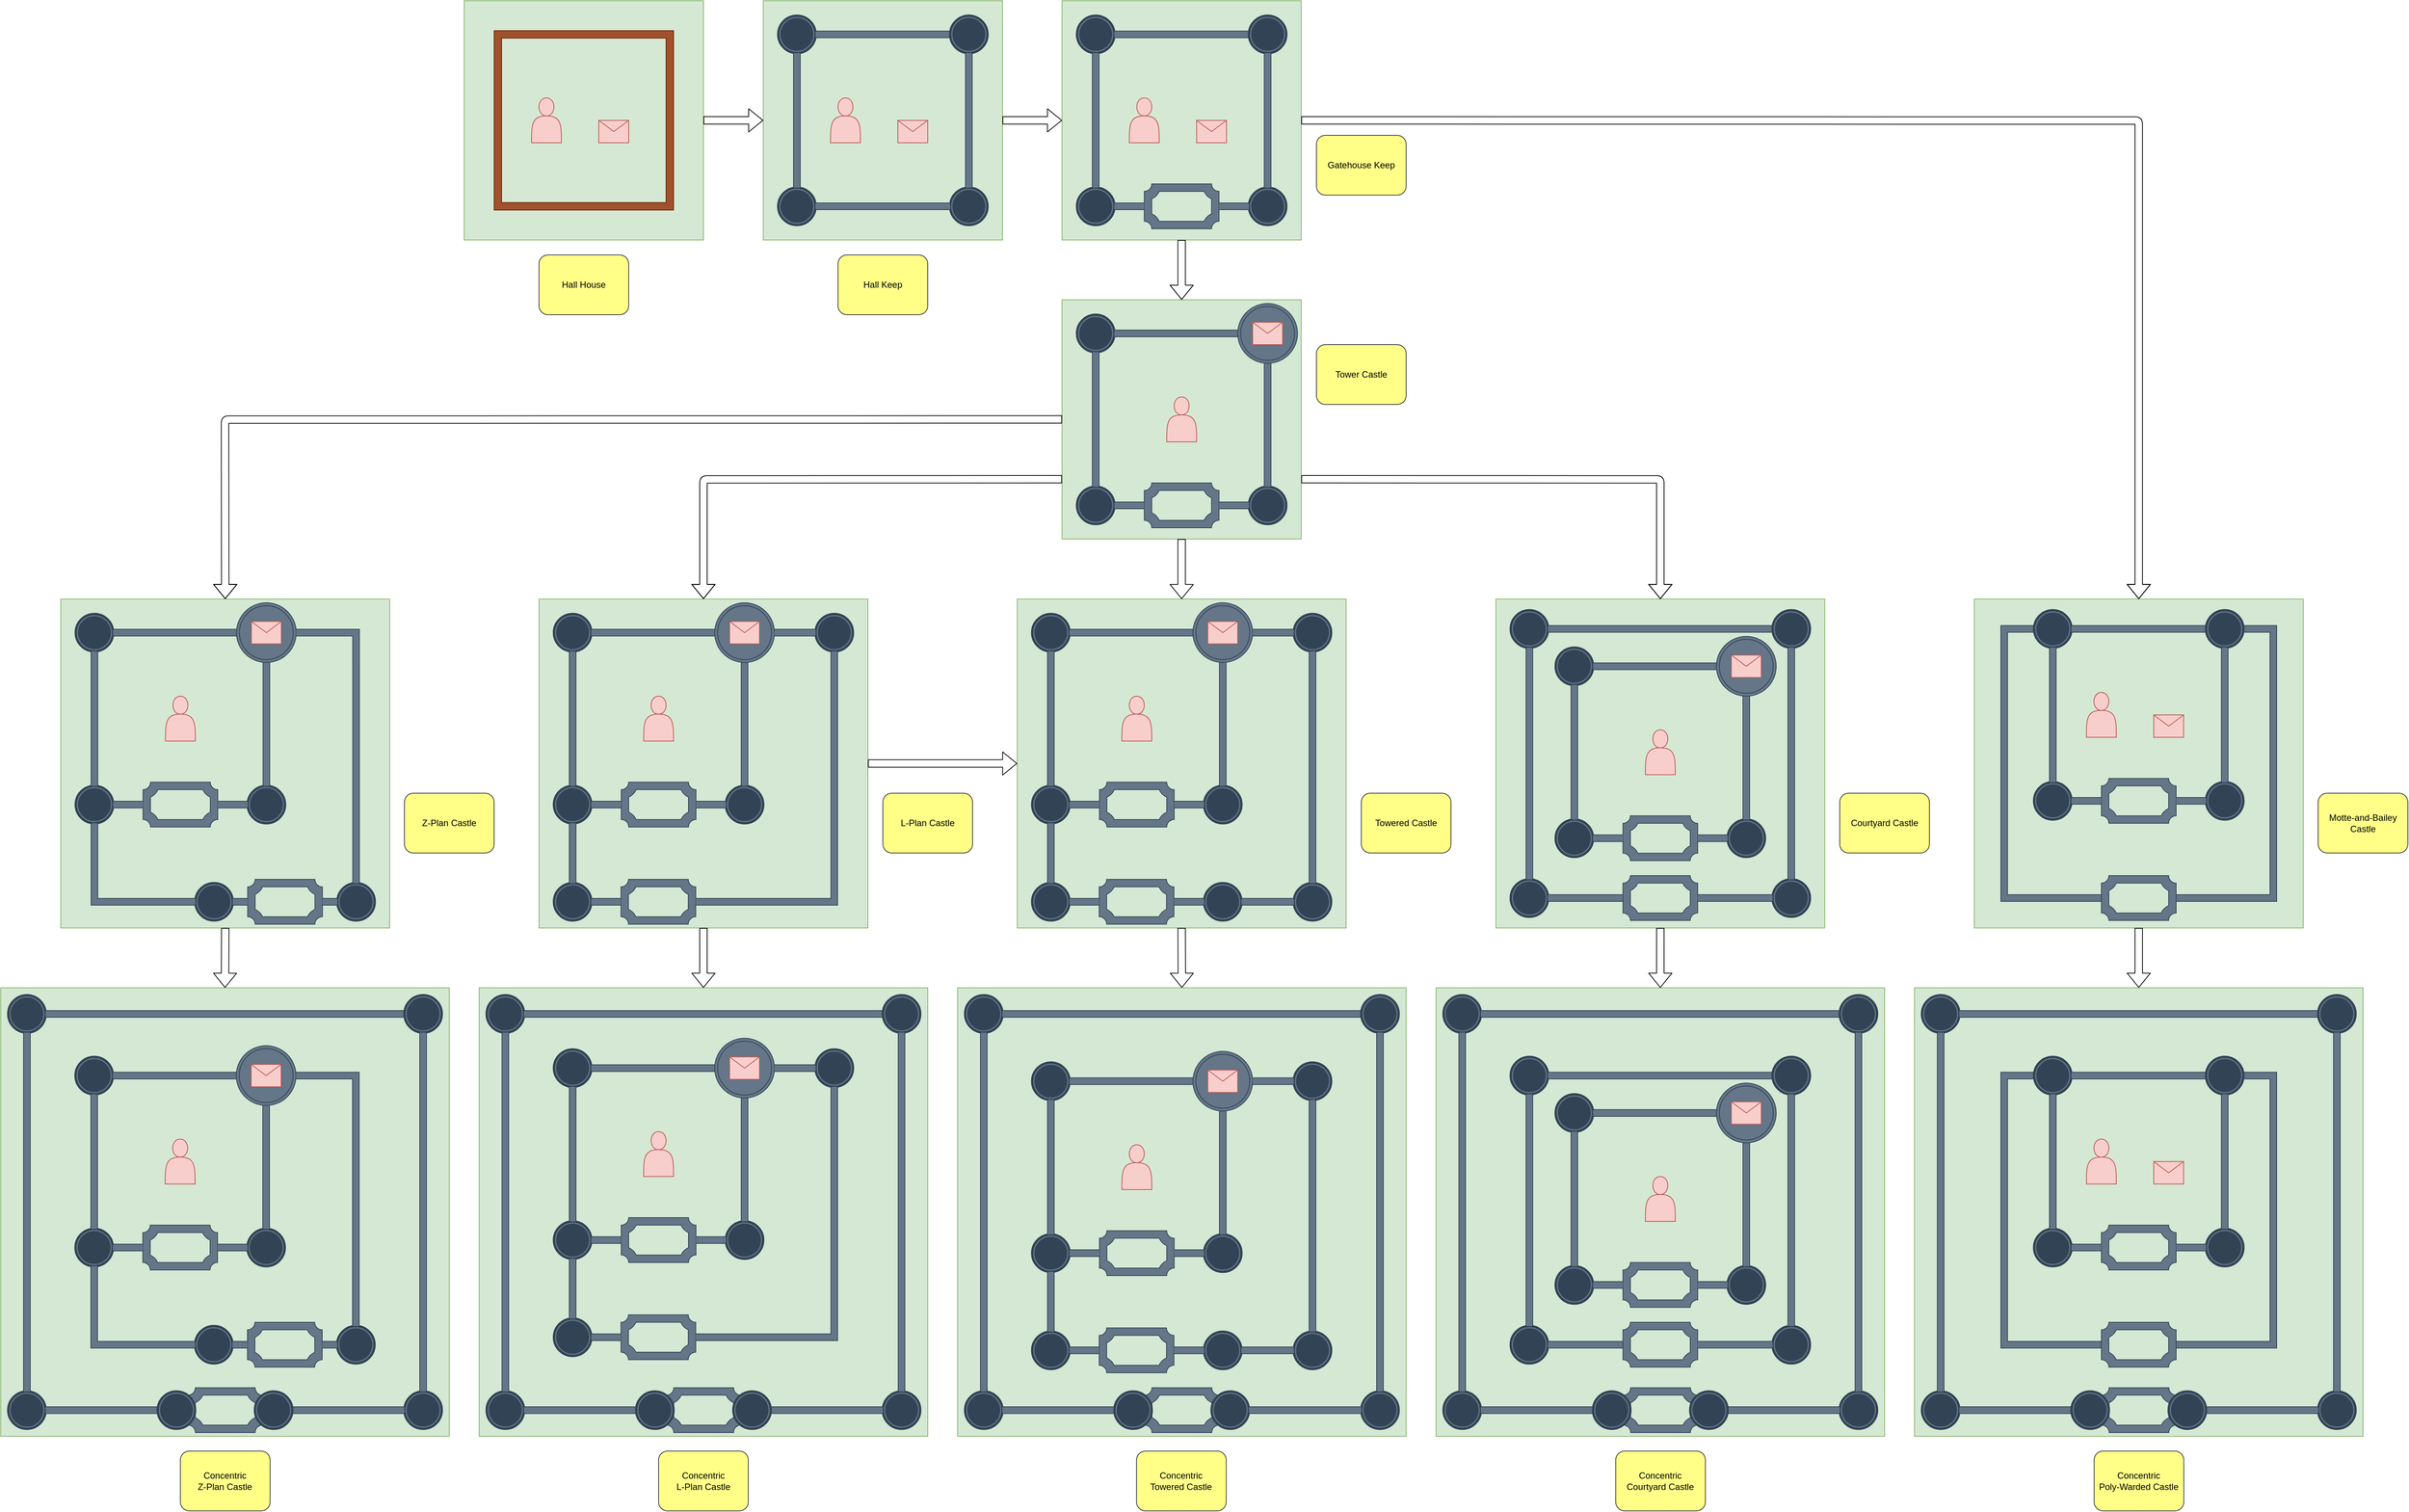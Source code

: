 <mxfile version="12.4.6" type="device"><diagram id="wcrQGN8VDMpdjbft_FwB" name="Pagina-1"><mxGraphModel dx="5209" dy="946" grid="1" gridSize="10" guides="1" tooltips="1" connect="1" arrows="1" fold="1" page="1" pageScale="1" pageWidth="827" pageHeight="1169" math="0" shadow="0"><root><mxCell id="0"/><mxCell id="1" parent="0"/><mxCell id="7tmfGQitzYPWLFAl3nZF-16" value="" style="rounded=0;whiteSpace=wrap;html=1;fillColor=#d5e8d4;strokeColor=#82b366;" vertex="1" parent="1"><mxGeometry x="-1020" y="1180" width="320" height="320" as="geometry"/></mxCell><mxCell id="xtetp1_NhYNEZ1pA4vE1-5" value="" style="verticalLabelPosition=bottom;verticalAlign=top;html=1;shape=mxgraph.basic.frame;dx=10;fillColor=#a0522d;strokeColor=#6D1F00;fontColor=#ffffff;" vertex="1" parent="1"><mxGeometry x="-980" y="1220" width="240" height="240" as="geometry"/></mxCell><mxCell id="xtetp1_NhYNEZ1pA4vE1-6" value="" style="shape=actor;whiteSpace=wrap;html=1;fillColor=#f8cecc;strokeColor=#b85450;" vertex="1" parent="1"><mxGeometry x="-930" y="1310" width="40" height="60" as="geometry"/></mxCell><mxCell id="xtetp1_NhYNEZ1pA4vE1-7" value="" style="shape=message;whiteSpace=wrap;html=1;outlineConnect=0;fillColor=#f8cecc;strokeColor=#b85450;" vertex="1" parent="1"><mxGeometry x="-840" y="1340" width="40" height="30" as="geometry"/></mxCell><mxCell id="xtetp1_NhYNEZ1pA4vE1-20" value="" style="rounded=0;whiteSpace=wrap;html=1;fillColor=#d5e8d4;strokeColor=#82b366;" vertex="1" parent="1"><mxGeometry x="-620" y="1180" width="320" height="320" as="geometry"/></mxCell><mxCell id="xtetp1_NhYNEZ1pA4vE1-21" value="" style="shape=actor;whiteSpace=wrap;html=1;fillColor=#f8cecc;strokeColor=#b85450;" vertex="1" parent="1"><mxGeometry x="-530" y="1310" width="40" height="60" as="geometry"/></mxCell><mxCell id="xtetp1_NhYNEZ1pA4vE1-22" value="" style="shape=message;whiteSpace=wrap;html=1;outlineConnect=0;fillColor=#f8cecc;strokeColor=#b85450;" vertex="1" parent="1"><mxGeometry x="-440" y="1340" width="40" height="30" as="geometry"/></mxCell><mxCell id="xtetp1_NhYNEZ1pA4vE1-23" value="" style="shape=mxgraph.bpmn.shape;html=1;verticalLabelPosition=bottom;labelBackgroundColor=#ffffff;verticalAlign=top;align=center;perimeter=ellipsePerimeter;outlineConnect=0;outline=end;symbol=terminate;fillColor=#647687;strokeColor=#314354;fontColor=#ffffff;" vertex="1" parent="1"><mxGeometry x="-600" y="1200" width="50" height="50" as="geometry"/></mxCell><mxCell id="xtetp1_NhYNEZ1pA4vE1-24" value="" style="shape=filledEdge;rounded=0;fixDash=1;endArrow=none;strokeWidth=10;fillColor=#647687;edgeStyle=orthogonalEdgeStyle;strokeColor=#314354;entryX=1;entryY=0.5;entryDx=0;entryDy=0;exitX=0;exitY=0.5;exitDx=0;exitDy=0;" edge="1" source="xtetp1_NhYNEZ1pA4vE1-25" target="xtetp1_NhYNEZ1pA4vE1-23" parent="1"><mxGeometry width="60" height="40" relative="1" as="geometry"><mxPoint x="-90.0" y="1480" as="sourcePoint"/><mxPoint x="-90.0" y="1370" as="targetPoint"/></mxGeometry></mxCell><mxCell id="xtetp1_NhYNEZ1pA4vE1-25" value="" style="shape=mxgraph.bpmn.shape;html=1;verticalLabelPosition=bottom;labelBackgroundColor=#ffffff;verticalAlign=top;align=center;perimeter=ellipsePerimeter;outlineConnect=0;outline=end;symbol=terminate;fillColor=#647687;strokeColor=#314354;fontColor=#ffffff;" vertex="1" parent="1"><mxGeometry x="-370" y="1200" width="50" height="50" as="geometry"/></mxCell><mxCell id="xtetp1_NhYNEZ1pA4vE1-26" value="" style="shape=mxgraph.bpmn.shape;html=1;verticalLabelPosition=bottom;labelBackgroundColor=#ffffff;verticalAlign=top;align=center;perimeter=ellipsePerimeter;outlineConnect=0;outline=end;symbol=terminate;fillColor=#647687;strokeColor=#314354;fontColor=#ffffff;" vertex="1" parent="1"><mxGeometry x="-600" y="1430" width="50" height="50" as="geometry"/></mxCell><mxCell id="xtetp1_NhYNEZ1pA4vE1-27" value="" style="shape=mxgraph.bpmn.shape;html=1;verticalLabelPosition=bottom;labelBackgroundColor=#ffffff;verticalAlign=top;align=center;perimeter=ellipsePerimeter;outlineConnect=0;outline=end;symbol=terminate;fillColor=#647687;strokeColor=#314354;fontColor=#ffffff;" vertex="1" parent="1"><mxGeometry x="-370" y="1430" width="50" height="50" as="geometry"/></mxCell><mxCell id="xtetp1_NhYNEZ1pA4vE1-28" value="" style="shape=filledEdge;rounded=0;fixDash=1;endArrow=none;strokeWidth=10;fillColor=#647687;edgeStyle=orthogonalEdgeStyle;strokeColor=#314354;entryX=0;entryY=0.5;entryDx=0;entryDy=0;exitX=1;exitY=0.5;exitDx=0;exitDy=0;" edge="1" source="xtetp1_NhYNEZ1pA4vE1-26" target="xtetp1_NhYNEZ1pA4vE1-27" parent="1"><mxGeometry width="60" height="40" relative="1" as="geometry"><mxPoint x="-480" y="1720" as="sourcePoint"/><mxPoint x="-480" y="1610" as="targetPoint"/></mxGeometry></mxCell><mxCell id="xtetp1_NhYNEZ1pA4vE1-29" value="" style="shape=filledEdge;rounded=0;fixDash=1;endArrow=none;strokeWidth=10;fillColor=#647687;edgeStyle=orthogonalEdgeStyle;strokeColor=#314354;entryX=0.5;entryY=1;entryDx=0;entryDy=0;exitX=0.5;exitY=0;exitDx=0;exitDy=0;" edge="1" source="xtetp1_NhYNEZ1pA4vE1-27" target="xtetp1_NhYNEZ1pA4vE1-25" parent="1"><mxGeometry width="60" height="40" relative="1" as="geometry"><mxPoint x="-240" y="1470" as="sourcePoint"/><mxPoint x="-240" y="1300" as="targetPoint"/></mxGeometry></mxCell><mxCell id="xtetp1_NhYNEZ1pA4vE1-30" value="" style="shape=filledEdge;rounded=0;fixDash=1;endArrow=none;strokeWidth=10;fillColor=#647687;edgeStyle=orthogonalEdgeStyle;strokeColor=#314354;entryX=0.5;entryY=1;entryDx=0;entryDy=0;exitX=0.5;exitY=0;exitDx=0;exitDy=0;" edge="1" source="xtetp1_NhYNEZ1pA4vE1-26" target="xtetp1_NhYNEZ1pA4vE1-23" parent="1"><mxGeometry width="60" height="40" relative="1" as="geometry"><mxPoint x="-390" y="1700" as="sourcePoint"/><mxPoint x="-390" y="1590" as="targetPoint"/></mxGeometry></mxCell><mxCell id="xtetp1_NhYNEZ1pA4vE1-43" value="" style="rounded=0;whiteSpace=wrap;html=1;fillColor=#d5e8d4;strokeColor=#82b366;" vertex="1" parent="1"><mxGeometry x="-220.31" y="1180" width="320" height="320" as="geometry"/></mxCell><mxCell id="xtetp1_NhYNEZ1pA4vE1-44" value="" style="shape=actor;whiteSpace=wrap;html=1;fillColor=#f8cecc;strokeColor=#b85450;" vertex="1" parent="1"><mxGeometry x="-130.31" y="1310" width="40" height="60" as="geometry"/></mxCell><mxCell id="xtetp1_NhYNEZ1pA4vE1-45" value="" style="shape=message;whiteSpace=wrap;html=1;outlineConnect=0;fillColor=#f8cecc;strokeColor=#b85450;" vertex="1" parent="1"><mxGeometry x="-40.31" y="1340" width="40" height="30" as="geometry"/></mxCell><mxCell id="xtetp1_NhYNEZ1pA4vE1-46" value="" style="shape=mxgraph.bpmn.shape;html=1;verticalLabelPosition=bottom;labelBackgroundColor=#ffffff;verticalAlign=top;align=center;perimeter=ellipsePerimeter;outlineConnect=0;outline=end;symbol=terminate;fillColor=#647687;strokeColor=#314354;fontColor=#ffffff;" vertex="1" parent="1"><mxGeometry x="-200.31" y="1200" width="50" height="50" as="geometry"/></mxCell><mxCell id="xtetp1_NhYNEZ1pA4vE1-47" value="" style="shape=filledEdge;rounded=0;fixDash=1;endArrow=none;strokeWidth=10;fillColor=#647687;edgeStyle=orthogonalEdgeStyle;strokeColor=#314354;entryX=1;entryY=0.5;entryDx=0;entryDy=0;exitX=0;exitY=0.5;exitDx=0;exitDy=0;" edge="1" source="xtetp1_NhYNEZ1pA4vE1-48" target="xtetp1_NhYNEZ1pA4vE1-46" parent="1"><mxGeometry width="60" height="40" relative="1" as="geometry"><mxPoint x="309.69" y="1480" as="sourcePoint"/><mxPoint x="309.69" y="1370" as="targetPoint"/></mxGeometry></mxCell><mxCell id="xtetp1_NhYNEZ1pA4vE1-48" value="" style="shape=mxgraph.bpmn.shape;html=1;verticalLabelPosition=bottom;labelBackgroundColor=#ffffff;verticalAlign=top;align=center;perimeter=ellipsePerimeter;outlineConnect=0;outline=end;symbol=terminate;fillColor=#647687;strokeColor=#314354;fontColor=#ffffff;" vertex="1" parent="1"><mxGeometry x="29.69" y="1200" width="50" height="50" as="geometry"/></mxCell><mxCell id="xtetp1_NhYNEZ1pA4vE1-49" value="" style="shape=mxgraph.bpmn.shape;html=1;verticalLabelPosition=bottom;labelBackgroundColor=#ffffff;verticalAlign=top;align=center;perimeter=ellipsePerimeter;outlineConnect=0;outline=end;symbol=terminate;fillColor=#647687;strokeColor=#314354;fontColor=#ffffff;" vertex="1" parent="1"><mxGeometry x="-200.31" y="1430" width="50" height="50" as="geometry"/></mxCell><mxCell id="xtetp1_NhYNEZ1pA4vE1-50" value="" style="shape=mxgraph.bpmn.shape;html=1;verticalLabelPosition=bottom;labelBackgroundColor=#ffffff;verticalAlign=top;align=center;perimeter=ellipsePerimeter;outlineConnect=0;outline=end;symbol=terminate;fillColor=#647687;strokeColor=#314354;fontColor=#ffffff;" vertex="1" parent="1"><mxGeometry x="29.69" y="1430" width="50" height="50" as="geometry"/></mxCell><mxCell id="xtetp1_NhYNEZ1pA4vE1-52" value="" style="shape=filledEdge;rounded=0;fixDash=1;endArrow=none;strokeWidth=10;fillColor=#647687;edgeStyle=orthogonalEdgeStyle;strokeColor=#314354;entryX=0.5;entryY=1;entryDx=0;entryDy=0;exitX=0.5;exitY=0;exitDx=0;exitDy=0;" edge="1" source="xtetp1_NhYNEZ1pA4vE1-50" target="xtetp1_NhYNEZ1pA4vE1-48" parent="1"><mxGeometry width="60" height="40" relative="1" as="geometry"><mxPoint x="159.69" y="1470" as="sourcePoint"/><mxPoint x="159.69" y="1300" as="targetPoint"/></mxGeometry></mxCell><mxCell id="xtetp1_NhYNEZ1pA4vE1-53" value="" style="shape=filledEdge;rounded=0;fixDash=1;endArrow=none;strokeWidth=10;fillColor=#647687;edgeStyle=orthogonalEdgeStyle;strokeColor=#314354;entryX=0.5;entryY=1;entryDx=0;entryDy=0;exitX=0.5;exitY=0;exitDx=0;exitDy=0;" edge="1" source="xtetp1_NhYNEZ1pA4vE1-49" target="xtetp1_NhYNEZ1pA4vE1-46" parent="1"><mxGeometry width="60" height="40" relative="1" as="geometry"><mxPoint x="9.69" y="1700" as="sourcePoint"/><mxPoint x="9.69" y="1590" as="targetPoint"/></mxGeometry></mxCell><mxCell id="xtetp1_NhYNEZ1pA4vE1-54" value="" style="verticalLabelPosition=bottom;verticalAlign=top;html=1;shape=mxgraph.basic.plaque_frame;dx=10;fillColor=#647687;strokeColor=#314354;fontColor=#ffffff;shadow=0;" vertex="1" parent="1"><mxGeometry x="-110.31" y="1425" width="100" height="60" as="geometry"/></mxCell><mxCell id="xtetp1_NhYNEZ1pA4vE1-55" value="" style="shape=filledEdge;rounded=0;fixDash=1;endArrow=none;strokeWidth=10;fillColor=#647687;edgeStyle=orthogonalEdgeStyle;strokeColor=#314354;entryX=1;entryY=0.5;entryDx=0;entryDy=0;entryPerimeter=0;exitX=0;exitY=0.5;exitDx=0;exitDy=0;" edge="1" parent="1" source="xtetp1_NhYNEZ1pA4vE1-50" target="xtetp1_NhYNEZ1pA4vE1-54"><mxGeometry width="60" height="40" relative="1" as="geometry"><mxPoint x="19.69" y="1455" as="sourcePoint"/><mxPoint x="69.69" y="1450" as="targetPoint"/></mxGeometry></mxCell><mxCell id="xdxz426aFVrFS0k7BGIy-1" value="" style="shape=filledEdge;rounded=0;fixDash=1;endArrow=none;strokeWidth=10;fillColor=#647687;edgeStyle=orthogonalEdgeStyle;strokeColor=#314354;exitX=0;exitY=0.5;exitDx=0;exitDy=0;exitPerimeter=0;entryX=1;entryY=0.5;entryDx=0;entryDy=0;" edge="1" parent="1" source="xtetp1_NhYNEZ1pA4vE1-54" target="xtetp1_NhYNEZ1pA4vE1-49"><mxGeometry width="60" height="40" relative="1" as="geometry"><mxPoint x="-100.31" y="1550" as="sourcePoint"/><mxPoint x="-170.31" y="1550" as="targetPoint"/></mxGeometry></mxCell><mxCell id="tycGhqXoCWfrNsV2pqyE-1" value="" style="rounded=0;whiteSpace=wrap;html=1;fillColor=#d5e8d4;strokeColor=#82b366;" vertex="1" parent="1"><mxGeometry x="-220.31" y="1580" width="320" height="320" as="geometry"/></mxCell><mxCell id="tycGhqXoCWfrNsV2pqyE-2" value="" style="shape=actor;whiteSpace=wrap;html=1;fillColor=#f8cecc;strokeColor=#b85450;" vertex="1" parent="1"><mxGeometry x="-80.31" y="1710" width="40" height="60" as="geometry"/></mxCell><mxCell id="tycGhqXoCWfrNsV2pqyE-4" value="" style="shape=mxgraph.bpmn.shape;html=1;verticalLabelPosition=bottom;labelBackgroundColor=#ffffff;verticalAlign=top;align=center;perimeter=ellipsePerimeter;outlineConnect=0;outline=end;symbol=terminate;fillColor=#647687;strokeColor=#314354;fontColor=#ffffff;" vertex="1" parent="1"><mxGeometry x="-200.31" y="1600" width="50" height="50" as="geometry"/></mxCell><mxCell id="tycGhqXoCWfrNsV2pqyE-5" value="" style="shape=filledEdge;rounded=0;fixDash=1;endArrow=none;strokeWidth=10;fillColor=#647687;edgeStyle=orthogonalEdgeStyle;strokeColor=#314354;entryX=1;entryY=0.5;entryDx=0;entryDy=0;exitX=0;exitY=0.5;exitDx=0;exitDy=0;" edge="1" source="N3TKutcvpmmU9a_JewTB-1" target="tycGhqXoCWfrNsV2pqyE-4" parent="1"><mxGeometry width="60" height="40" relative="1" as="geometry"><mxPoint x="-30.31" y="1625" as="sourcePoint"/><mxPoint x="309.69" y="1770" as="targetPoint"/></mxGeometry></mxCell><mxCell id="tycGhqXoCWfrNsV2pqyE-7" value="" style="shape=mxgraph.bpmn.shape;html=1;verticalLabelPosition=bottom;labelBackgroundColor=#ffffff;verticalAlign=top;align=center;perimeter=ellipsePerimeter;outlineConnect=0;outline=end;symbol=terminate;fillColor=#647687;strokeColor=#314354;fontColor=#ffffff;" vertex="1" parent="1"><mxGeometry x="-200.31" y="1830" width="50" height="50" as="geometry"/></mxCell><mxCell id="tycGhqXoCWfrNsV2pqyE-8" value="" style="shape=mxgraph.bpmn.shape;html=1;verticalLabelPosition=bottom;labelBackgroundColor=#ffffff;verticalAlign=top;align=center;perimeter=ellipsePerimeter;outlineConnect=0;outline=end;symbol=terminate;fillColor=#647687;strokeColor=#314354;fontColor=#ffffff;" vertex="1" parent="1"><mxGeometry x="29.69" y="1830" width="50" height="50" as="geometry"/></mxCell><mxCell id="tycGhqXoCWfrNsV2pqyE-9" value="" style="shape=filledEdge;rounded=0;fixDash=1;endArrow=none;strokeWidth=10;fillColor=#647687;edgeStyle=orthogonalEdgeStyle;strokeColor=#314354;exitX=0.5;exitY=0;exitDx=0;exitDy=0;entryX=0.5;entryY=1;entryDx=0;entryDy=0;" edge="1" source="tycGhqXoCWfrNsV2pqyE-8" target="N3TKutcvpmmU9a_JewTB-1" parent="1"><mxGeometry width="60" height="40" relative="1" as="geometry"><mxPoint x="159.69" y="1870" as="sourcePoint"/><mxPoint x="54.69" y="1690" as="targetPoint"/></mxGeometry></mxCell><mxCell id="tycGhqXoCWfrNsV2pqyE-10" value="" style="shape=filledEdge;rounded=0;fixDash=1;endArrow=none;strokeWidth=10;fillColor=#647687;edgeStyle=orthogonalEdgeStyle;strokeColor=#314354;entryX=0.5;entryY=1;entryDx=0;entryDy=0;exitX=0.5;exitY=0;exitDx=0;exitDy=0;" edge="1" source="tycGhqXoCWfrNsV2pqyE-7" target="tycGhqXoCWfrNsV2pqyE-4" parent="1"><mxGeometry width="60" height="40" relative="1" as="geometry"><mxPoint x="9.69" y="2100.0" as="sourcePoint"/><mxPoint x="9.69" y="1990" as="targetPoint"/></mxGeometry></mxCell><mxCell id="tycGhqXoCWfrNsV2pqyE-11" value="" style="verticalLabelPosition=bottom;verticalAlign=top;html=1;shape=mxgraph.basic.plaque_frame;dx=10;fillColor=#647687;strokeColor=#314354;fontColor=#ffffff;shadow=0;" vertex="1" parent="1"><mxGeometry x="-110.31" y="1825" width="100" height="60" as="geometry"/></mxCell><mxCell id="tycGhqXoCWfrNsV2pqyE-12" value="" style="shape=filledEdge;rounded=0;fixDash=1;endArrow=none;strokeWidth=10;fillColor=#647687;edgeStyle=orthogonalEdgeStyle;strokeColor=#314354;entryX=1;entryY=0.5;entryDx=0;entryDy=0;entryPerimeter=0;exitX=0;exitY=0.5;exitDx=0;exitDy=0;" edge="1" source="tycGhqXoCWfrNsV2pqyE-8" target="tycGhqXoCWfrNsV2pqyE-11" parent="1"><mxGeometry width="60" height="40" relative="1" as="geometry"><mxPoint x="19.69" y="1855" as="sourcePoint"/><mxPoint x="69.69" y="1850" as="targetPoint"/></mxGeometry></mxCell><mxCell id="tycGhqXoCWfrNsV2pqyE-13" value="" style="shape=filledEdge;rounded=0;fixDash=1;endArrow=none;strokeWidth=10;fillColor=#647687;edgeStyle=orthogonalEdgeStyle;strokeColor=#314354;exitX=0;exitY=0.5;exitDx=0;exitDy=0;exitPerimeter=0;entryX=1;entryY=0.5;entryDx=0;entryDy=0;" edge="1" source="tycGhqXoCWfrNsV2pqyE-11" target="tycGhqXoCWfrNsV2pqyE-7" parent="1"><mxGeometry width="60" height="40" relative="1" as="geometry"><mxPoint x="-100.31" y="1950" as="sourcePoint"/><mxPoint x="-170.31" y="1950" as="targetPoint"/></mxGeometry></mxCell><mxCell id="N3TKutcvpmmU9a_JewTB-1" value="" style="ellipse;shape=doubleEllipse;whiteSpace=wrap;html=1;aspect=fixed;fillColor=#647687;strokeColor=#314354;fontColor=#ffffff;" vertex="1" parent="1"><mxGeometry x="14.69" y="1585" width="80" height="80" as="geometry"/></mxCell><mxCell id="tycGhqXoCWfrNsV2pqyE-3" value="" style="shape=message;whiteSpace=wrap;html=1;outlineConnect=0;fillColor=#f8cecc;strokeColor=#b85450;" vertex="1" parent="1"><mxGeometry x="34.69" y="1610" width="40" height="30" as="geometry"/></mxCell><mxCell id="N3TKutcvpmmU9a_JewTB-2" value="" style="shape=flexArrow;endArrow=classic;html=1;exitX=0.5;exitY=1;exitDx=0;exitDy=0;" edge="1" parent="1" source="xtetp1_NhYNEZ1pA4vE1-43" target="tycGhqXoCWfrNsV2pqyE-1"><mxGeometry width="50" height="50" relative="1" as="geometry"><mxPoint x="249.69" y="1600" as="sourcePoint"/><mxPoint x="249.69" y="1680" as="targetPoint"/></mxGeometry></mxCell><mxCell id="7WS-rj6Gd1X4THC_PxyY-1" value="" style="rounded=0;whiteSpace=wrap;html=1;fillColor=#d5e8d4;strokeColor=#82b366;" vertex="1" parent="1"><mxGeometry x="-280.31" y="1980.28" width="440" height="440" as="geometry"/></mxCell><mxCell id="7WS-rj6Gd1X4THC_PxyY-2" value="" style="shape=actor;whiteSpace=wrap;html=1;fillColor=#f8cecc;strokeColor=#b85450;" vertex="1" parent="1"><mxGeometry x="-140.31" y="2110.28" width="40" height="60" as="geometry"/></mxCell><mxCell id="7WS-rj6Gd1X4THC_PxyY-3" value="" style="shape=mxgraph.bpmn.shape;html=1;verticalLabelPosition=bottom;labelBackgroundColor=#ffffff;verticalAlign=top;align=center;perimeter=ellipsePerimeter;outlineConnect=0;outline=end;symbol=terminate;fillColor=#647687;strokeColor=#314354;fontColor=#ffffff;" vertex="1" parent="1"><mxGeometry x="-260.31" y="2000.28" width="50" height="50" as="geometry"/></mxCell><mxCell id="7WS-rj6Gd1X4THC_PxyY-4" value="" style="shape=filledEdge;rounded=0;fixDash=1;endArrow=none;strokeWidth=10;fillColor=#647687;edgeStyle=orthogonalEdgeStyle;strokeColor=#314354;entryX=1;entryY=0.5;entryDx=0;entryDy=0;exitX=0;exitY=0.5;exitDx=0;exitDy=0;" edge="1" source="7WS-rj6Gd1X4THC_PxyY-12" target="7WS-rj6Gd1X4THC_PxyY-3" parent="1"><mxGeometry width="60" height="40" relative="1" as="geometry"><mxPoint x="-90.31" y="2025.28" as="sourcePoint"/><mxPoint x="249.69" y="2170.28" as="targetPoint"/></mxGeometry></mxCell><mxCell id="7WS-rj6Gd1X4THC_PxyY-5" value="" style="shape=mxgraph.bpmn.shape;html=1;verticalLabelPosition=bottom;labelBackgroundColor=#ffffff;verticalAlign=top;align=center;perimeter=ellipsePerimeter;outlineConnect=0;outline=end;symbol=terminate;fillColor=#647687;strokeColor=#314354;fontColor=#ffffff;" vertex="1" parent="1"><mxGeometry x="-260.31" y="2230.28" width="50" height="50" as="geometry"/></mxCell><mxCell id="7WS-rj6Gd1X4THC_PxyY-6" value="" style="shape=mxgraph.bpmn.shape;html=1;verticalLabelPosition=bottom;labelBackgroundColor=#ffffff;verticalAlign=top;align=center;perimeter=ellipsePerimeter;outlineConnect=0;outline=end;symbol=terminate;fillColor=#647687;strokeColor=#314354;fontColor=#ffffff;" vertex="1" parent="1"><mxGeometry x="-30.31" y="2230.28" width="50" height="50" as="geometry"/></mxCell><mxCell id="7WS-rj6Gd1X4THC_PxyY-7" value="" style="shape=filledEdge;rounded=0;fixDash=1;endArrow=none;strokeWidth=10;fillColor=#647687;edgeStyle=orthogonalEdgeStyle;strokeColor=#314354;exitX=0.5;exitY=0;exitDx=0;exitDy=0;entryX=0.5;entryY=1;entryDx=0;entryDy=0;" edge="1" source="7WS-rj6Gd1X4THC_PxyY-6" target="7WS-rj6Gd1X4THC_PxyY-12" parent="1"><mxGeometry width="60" height="40" relative="1" as="geometry"><mxPoint x="99.69" y="2270.28" as="sourcePoint"/><mxPoint x="-5.31" y="2090.28" as="targetPoint"/></mxGeometry></mxCell><mxCell id="7WS-rj6Gd1X4THC_PxyY-8" value="" style="shape=filledEdge;rounded=0;fixDash=1;endArrow=none;strokeWidth=10;fillColor=#647687;edgeStyle=orthogonalEdgeStyle;strokeColor=#314354;entryX=0.5;entryY=1;entryDx=0;entryDy=0;exitX=0.5;exitY=0;exitDx=0;exitDy=0;" edge="1" source="7WS-rj6Gd1X4THC_PxyY-5" target="7WS-rj6Gd1X4THC_PxyY-3" parent="1"><mxGeometry width="60" height="40" relative="1" as="geometry"><mxPoint x="-50.31" y="2500.28" as="sourcePoint"/><mxPoint x="-50.31" y="2390.28" as="targetPoint"/></mxGeometry></mxCell><mxCell id="7WS-rj6Gd1X4THC_PxyY-9" value="" style="verticalLabelPosition=bottom;verticalAlign=top;html=1;shape=mxgraph.basic.plaque_frame;dx=10;fillColor=#647687;strokeColor=#314354;fontColor=#ffffff;shadow=0;" vertex="1" parent="1"><mxGeometry x="-170.31" y="2225.28" width="100" height="60" as="geometry"/></mxCell><mxCell id="7WS-rj6Gd1X4THC_PxyY-10" value="" style="shape=filledEdge;rounded=0;fixDash=1;endArrow=none;strokeWidth=10;fillColor=#647687;edgeStyle=orthogonalEdgeStyle;strokeColor=#314354;entryX=1;entryY=0.5;entryDx=0;entryDy=0;entryPerimeter=0;exitX=0;exitY=0.5;exitDx=0;exitDy=0;" edge="1" source="7WS-rj6Gd1X4THC_PxyY-6" target="7WS-rj6Gd1X4THC_PxyY-9" parent="1"><mxGeometry width="60" height="40" relative="1" as="geometry"><mxPoint x="-40.31" y="2255.28" as="sourcePoint"/><mxPoint x="9.69" y="2250.28" as="targetPoint"/></mxGeometry></mxCell><mxCell id="7WS-rj6Gd1X4THC_PxyY-11" value="" style="shape=filledEdge;rounded=0;fixDash=1;endArrow=none;strokeWidth=10;fillColor=#647687;edgeStyle=orthogonalEdgeStyle;strokeColor=#314354;exitX=0;exitY=0.5;exitDx=0;exitDy=0;exitPerimeter=0;entryX=1;entryY=0.5;entryDx=0;entryDy=0;" edge="1" source="7WS-rj6Gd1X4THC_PxyY-9" target="7WS-rj6Gd1X4THC_PxyY-5" parent="1"><mxGeometry width="60" height="40" relative="1" as="geometry"><mxPoint x="-160.31" y="2350.28" as="sourcePoint"/><mxPoint x="-230.31" y="2350.28" as="targetPoint"/></mxGeometry></mxCell><mxCell id="7WS-rj6Gd1X4THC_PxyY-12" value="" style="ellipse;shape=doubleEllipse;whiteSpace=wrap;html=1;aspect=fixed;fillColor=#647687;strokeColor=#314354;fontColor=#ffffff;" vertex="1" parent="1"><mxGeometry x="-45.31" y="1985.28" width="80" height="80" as="geometry"/></mxCell><mxCell id="7WS-rj6Gd1X4THC_PxyY-13" value="" style="shape=message;whiteSpace=wrap;html=1;outlineConnect=0;fillColor=#f8cecc;strokeColor=#b85450;" vertex="1" parent="1"><mxGeometry x="-25.31" y="2010.28" width="40" height="30" as="geometry"/></mxCell><mxCell id="4Y6KZQdfCMvmgyhGYLCA-1" value="" style="shape=mxgraph.bpmn.shape;html=1;verticalLabelPosition=bottom;labelBackgroundColor=#ffffff;verticalAlign=top;align=center;perimeter=ellipsePerimeter;outlineConnect=0;outline=end;symbol=terminate;fillColor=#647687;strokeColor=#314354;fontColor=#ffffff;" vertex="1" parent="1"><mxGeometry x="-260.31" y="2360.28" width="50" height="50" as="geometry"/></mxCell><mxCell id="4Y6KZQdfCMvmgyhGYLCA-2" value="" style="shape=mxgraph.bpmn.shape;html=1;verticalLabelPosition=bottom;labelBackgroundColor=#ffffff;verticalAlign=top;align=center;perimeter=ellipsePerimeter;outlineConnect=0;outline=end;symbol=terminate;fillColor=#647687;strokeColor=#314354;fontColor=#ffffff;" vertex="1" parent="1"><mxGeometry x="-30.31" y="2360.28" width="50" height="50" as="geometry"/></mxCell><mxCell id="mp9QJGO-3wDODK_Kl09j-1" value="" style="shape=mxgraph.bpmn.shape;html=1;verticalLabelPosition=bottom;labelBackgroundColor=#ffffff;verticalAlign=top;align=center;perimeter=ellipsePerimeter;outlineConnect=0;outline=end;symbol=terminate;fillColor=#647687;strokeColor=#314354;fontColor=#ffffff;" vertex="1" parent="1"><mxGeometry x="89.69" y="2000.28" width="50" height="50" as="geometry"/></mxCell><mxCell id="mp9QJGO-3wDODK_Kl09j-2" value="" style="shape=mxgraph.bpmn.shape;html=1;verticalLabelPosition=bottom;labelBackgroundColor=#ffffff;verticalAlign=top;align=center;perimeter=ellipsePerimeter;outlineConnect=0;outline=end;symbol=terminate;fillColor=#647687;strokeColor=#314354;fontColor=#ffffff;" vertex="1" parent="1"><mxGeometry x="89.69" y="2360.28" width="50" height="50" as="geometry"/></mxCell><mxCell id="mp9QJGO-3wDODK_Kl09j-3" value="" style="shape=filledEdge;rounded=0;fixDash=1;endArrow=none;strokeWidth=10;fillColor=#647687;edgeStyle=orthogonalEdgeStyle;strokeColor=#314354;entryX=1;entryY=0.5;entryDx=0;entryDy=0;exitX=0;exitY=0.5;exitDx=0;exitDy=0;" edge="1" parent="1" source="mp9QJGO-3wDODK_Kl09j-1" target="7WS-rj6Gd1X4THC_PxyY-12"><mxGeometry width="60" height="40" relative="1" as="geometry"><mxPoint x="89.69" y="2025.28" as="sourcePoint"/><mxPoint x="139.69" y="1930.28" as="targetPoint"/></mxGeometry></mxCell><mxCell id="mp9QJGO-3wDODK_Kl09j-4" value="" style="shape=filledEdge;rounded=0;fixDash=1;endArrow=none;strokeWidth=10;fillColor=#647687;edgeStyle=orthogonalEdgeStyle;strokeColor=#314354;entryX=0.5;entryY=1;entryDx=0;entryDy=0;exitX=0.5;exitY=0;exitDx=0;exitDy=0;" edge="1" parent="1" source="4Y6KZQdfCMvmgyhGYLCA-1" target="7WS-rj6Gd1X4THC_PxyY-5"><mxGeometry width="60" height="40" relative="1" as="geometry"><mxPoint x="-235.31" y="2340.28" as="sourcePoint"/><mxPoint x="-260.31" y="2460.28" as="targetPoint"/></mxGeometry></mxCell><mxCell id="FMevPkIMjMHqjBdbs0CU-1" value="" style="verticalLabelPosition=bottom;verticalAlign=top;html=1;shape=mxgraph.basic.plaque_frame;dx=10;fillColor=#647687;strokeColor=#314354;fontColor=#ffffff;shadow=0;" vertex="1" parent="1"><mxGeometry x="-170.62" y="2355.28" width="100" height="60" as="geometry"/></mxCell><mxCell id="FMevPkIMjMHqjBdbs0CU-2" value="" style="shape=filledEdge;rounded=0;fixDash=1;endArrow=none;strokeWidth=10;fillColor=#647687;edgeStyle=orthogonalEdgeStyle;strokeColor=#314354;exitX=0;exitY=0.5;exitDx=0;exitDy=0;exitPerimeter=0;entryX=1;entryY=0.5;entryDx=0;entryDy=0;" edge="1" parent="1" source="FMevPkIMjMHqjBdbs0CU-1" target="4Y6KZQdfCMvmgyhGYLCA-1"><mxGeometry width="60" height="40" relative="1" as="geometry"><mxPoint x="-220.31" y="2500.28" as="sourcePoint"/><mxPoint x="-200.31" y="2385.28" as="targetPoint"/></mxGeometry></mxCell><mxCell id="FMevPkIMjMHqjBdbs0CU-3" value="" style="shape=filledEdge;rounded=0;fixDash=1;endArrow=none;strokeWidth=10;fillColor=#647687;edgeStyle=orthogonalEdgeStyle;strokeColor=#314354;exitX=0;exitY=0.5;exitDx=0;exitDy=0;entryX=1;entryY=0.5;entryDx=0;entryDy=0;entryPerimeter=0;" edge="1" parent="1" source="4Y6KZQdfCMvmgyhGYLCA-2" target="FMevPkIMjMHqjBdbs0CU-1"><mxGeometry width="60" height="40" relative="1" as="geometry"><mxPoint x="-70.31" y="2470.28" as="sourcePoint"/><mxPoint x="-60.31" y="2385.28" as="targetPoint"/></mxGeometry></mxCell><mxCell id="1QELKUcB6TVUjuLBmtp6-1" value="" style="shape=filledEdge;rounded=0;fixDash=1;endArrow=none;strokeWidth=10;fillColor=#647687;edgeStyle=orthogonalEdgeStyle;strokeColor=#314354;exitX=0;exitY=0.5;exitDx=0;exitDy=0;entryX=1;entryY=0.5;entryDx=0;entryDy=0;" edge="1" parent="1" source="mp9QJGO-3wDODK_Kl09j-2" target="4Y6KZQdfCMvmgyhGYLCA-2"><mxGeometry width="60" height="40" relative="1" as="geometry"><mxPoint x="9.69" y="2490.28" as="sourcePoint"/><mxPoint x="29.69" y="2385.28" as="targetPoint"/></mxGeometry></mxCell><mxCell id="1QELKUcB6TVUjuLBmtp6-2" value="" style="shape=filledEdge;rounded=0;fixDash=1;endArrow=none;strokeWidth=10;fillColor=#647687;edgeStyle=orthogonalEdgeStyle;strokeColor=#314354;exitX=0.5;exitY=0;exitDx=0;exitDy=0;entryX=0.5;entryY=1;entryDx=0;entryDy=0;" edge="1" parent="1" source="mp9QJGO-3wDODK_Kl09j-2" target="mp9QJGO-3wDODK_Kl09j-1"><mxGeometry width="60" height="40" relative="1" as="geometry"><mxPoint x="259.69" y="2160.28" as="sourcePoint"/><mxPoint x="219.214" y="2160.28" as="targetPoint"/></mxGeometry></mxCell><mxCell id="1QELKUcB6TVUjuLBmtp6-3" value="" style="shape=flexArrow;endArrow=classic;html=1;exitX=0.5;exitY=1;exitDx=0;exitDy=0;entryX=0.5;entryY=0;entryDx=0;entryDy=0;" edge="1" parent="1" source="tycGhqXoCWfrNsV2pqyE-1" target="7WS-rj6Gd1X4THC_PxyY-1"><mxGeometry width="50" height="50" relative="1" as="geometry"><mxPoint x="220" y="1890.28" as="sourcePoint"/><mxPoint x="220" y="1970.28" as="targetPoint"/></mxGeometry></mxCell><mxCell id="cD9sbEXzzmlrOjsWnjb5-1" value="" style="rounded=0;whiteSpace=wrap;html=1;fillColor=#d5e8d4;strokeColor=#82b366;" vertex="1" parent="1"><mxGeometry x="-920" y="1980.28" width="440" height="440" as="geometry"/></mxCell><mxCell id="cD9sbEXzzmlrOjsWnjb5-2" value="" style="shape=actor;whiteSpace=wrap;html=1;fillColor=#f8cecc;strokeColor=#b85450;" vertex="1" parent="1"><mxGeometry x="-780" y="2110.28" width="40" height="60" as="geometry"/></mxCell><mxCell id="cD9sbEXzzmlrOjsWnjb5-3" value="" style="shape=mxgraph.bpmn.shape;html=1;verticalLabelPosition=bottom;labelBackgroundColor=#ffffff;verticalAlign=top;align=center;perimeter=ellipsePerimeter;outlineConnect=0;outline=end;symbol=terminate;fillColor=#647687;strokeColor=#314354;fontColor=#ffffff;" vertex="1" parent="1"><mxGeometry x="-900" y="2000.28" width="50" height="50" as="geometry"/></mxCell><mxCell id="cD9sbEXzzmlrOjsWnjb5-4" value="" style="shape=filledEdge;rounded=0;fixDash=1;endArrow=none;strokeWidth=10;fillColor=#647687;edgeStyle=orthogonalEdgeStyle;strokeColor=#314354;entryX=1;entryY=0.5;entryDx=0;entryDy=0;exitX=0;exitY=0.5;exitDx=0;exitDy=0;" edge="1" source="cD9sbEXzzmlrOjsWnjb5-12" target="cD9sbEXzzmlrOjsWnjb5-3" parent="1"><mxGeometry width="60" height="40" relative="1" as="geometry"><mxPoint x="-730" y="2025.28" as="sourcePoint"/><mxPoint x="-390" y="2170.28" as="targetPoint"/></mxGeometry></mxCell><mxCell id="cD9sbEXzzmlrOjsWnjb5-5" value="" style="shape=mxgraph.bpmn.shape;html=1;verticalLabelPosition=bottom;labelBackgroundColor=#ffffff;verticalAlign=top;align=center;perimeter=ellipsePerimeter;outlineConnect=0;outline=end;symbol=terminate;fillColor=#647687;strokeColor=#314354;fontColor=#ffffff;" vertex="1" parent="1"><mxGeometry x="-900" y="2230.28" width="50" height="50" as="geometry"/></mxCell><mxCell id="cD9sbEXzzmlrOjsWnjb5-6" value="" style="shape=mxgraph.bpmn.shape;html=1;verticalLabelPosition=bottom;labelBackgroundColor=#ffffff;verticalAlign=top;align=center;perimeter=ellipsePerimeter;outlineConnect=0;outline=end;symbol=terminate;fillColor=#647687;strokeColor=#314354;fontColor=#ffffff;" vertex="1" parent="1"><mxGeometry x="-670" y="2230.28" width="50" height="50" as="geometry"/></mxCell><mxCell id="cD9sbEXzzmlrOjsWnjb5-7" value="" style="shape=filledEdge;rounded=0;fixDash=1;endArrow=none;strokeWidth=10;fillColor=#647687;edgeStyle=orthogonalEdgeStyle;strokeColor=#314354;exitX=0.5;exitY=0;exitDx=0;exitDy=0;entryX=0.5;entryY=1;entryDx=0;entryDy=0;" edge="1" source="cD9sbEXzzmlrOjsWnjb5-6" target="cD9sbEXzzmlrOjsWnjb5-12" parent="1"><mxGeometry width="60" height="40" relative="1" as="geometry"><mxPoint x="-540" y="2270.28" as="sourcePoint"/><mxPoint x="-645" y="2090.28" as="targetPoint"/></mxGeometry></mxCell><mxCell id="cD9sbEXzzmlrOjsWnjb5-8" value="" style="shape=filledEdge;rounded=0;fixDash=1;endArrow=none;strokeWidth=10;fillColor=#647687;edgeStyle=orthogonalEdgeStyle;strokeColor=#314354;entryX=0.5;entryY=1;entryDx=0;entryDy=0;exitX=0.5;exitY=0;exitDx=0;exitDy=0;" edge="1" source="cD9sbEXzzmlrOjsWnjb5-5" target="cD9sbEXzzmlrOjsWnjb5-3" parent="1"><mxGeometry width="60" height="40" relative="1" as="geometry"><mxPoint x="-690" y="2500.28" as="sourcePoint"/><mxPoint x="-690" y="2390.28" as="targetPoint"/></mxGeometry></mxCell><mxCell id="cD9sbEXzzmlrOjsWnjb5-9" value="" style="verticalLabelPosition=bottom;verticalAlign=top;html=1;shape=mxgraph.basic.plaque_frame;dx=10;fillColor=#647687;strokeColor=#314354;fontColor=#ffffff;shadow=0;" vertex="1" parent="1"><mxGeometry x="-810" y="2225.28" width="100" height="60" as="geometry"/></mxCell><mxCell id="cD9sbEXzzmlrOjsWnjb5-10" value="" style="shape=filledEdge;rounded=0;fixDash=1;endArrow=none;strokeWidth=10;fillColor=#647687;edgeStyle=orthogonalEdgeStyle;strokeColor=#314354;entryX=1;entryY=0.5;entryDx=0;entryDy=0;entryPerimeter=0;exitX=0;exitY=0.5;exitDx=0;exitDy=0;" edge="1" source="cD9sbEXzzmlrOjsWnjb5-6" target="cD9sbEXzzmlrOjsWnjb5-9" parent="1"><mxGeometry width="60" height="40" relative="1" as="geometry"><mxPoint x="-680" y="2255.28" as="sourcePoint"/><mxPoint x="-630" y="2250.28" as="targetPoint"/></mxGeometry></mxCell><mxCell id="cD9sbEXzzmlrOjsWnjb5-11" value="" style="shape=filledEdge;rounded=0;fixDash=1;endArrow=none;strokeWidth=10;fillColor=#647687;edgeStyle=orthogonalEdgeStyle;strokeColor=#314354;exitX=0;exitY=0.5;exitDx=0;exitDy=0;exitPerimeter=0;entryX=1;entryY=0.5;entryDx=0;entryDy=0;" edge="1" source="cD9sbEXzzmlrOjsWnjb5-9" target="cD9sbEXzzmlrOjsWnjb5-5" parent="1"><mxGeometry width="60" height="40" relative="1" as="geometry"><mxPoint x="-800" y="2350.28" as="sourcePoint"/><mxPoint x="-870" y="2350.28" as="targetPoint"/></mxGeometry></mxCell><mxCell id="cD9sbEXzzmlrOjsWnjb5-12" value="" style="ellipse;shape=doubleEllipse;whiteSpace=wrap;html=1;aspect=fixed;fillColor=#647687;strokeColor=#314354;fontColor=#ffffff;" vertex="1" parent="1"><mxGeometry x="-685" y="1985.28" width="80" height="80" as="geometry"/></mxCell><mxCell id="cD9sbEXzzmlrOjsWnjb5-13" value="" style="shape=message;whiteSpace=wrap;html=1;outlineConnect=0;fillColor=#f8cecc;strokeColor=#b85450;" vertex="1" parent="1"><mxGeometry x="-665" y="2010.28" width="40" height="30" as="geometry"/></mxCell><mxCell id="cD9sbEXzzmlrOjsWnjb5-14" value="" style="shape=mxgraph.bpmn.shape;html=1;verticalLabelPosition=bottom;labelBackgroundColor=#ffffff;verticalAlign=top;align=center;perimeter=ellipsePerimeter;outlineConnect=0;outline=end;symbol=terminate;fillColor=#647687;strokeColor=#314354;fontColor=#ffffff;" vertex="1" parent="1"><mxGeometry x="-900" y="2360.28" width="50" height="50" as="geometry"/></mxCell><mxCell id="cD9sbEXzzmlrOjsWnjb5-16" value="" style="shape=mxgraph.bpmn.shape;html=1;verticalLabelPosition=bottom;labelBackgroundColor=#ffffff;verticalAlign=top;align=center;perimeter=ellipsePerimeter;outlineConnect=0;outline=end;symbol=terminate;fillColor=#647687;strokeColor=#314354;fontColor=#ffffff;" vertex="1" parent="1"><mxGeometry x="-550" y="2000.28" width="50" height="50" as="geometry"/></mxCell><mxCell id="cD9sbEXzzmlrOjsWnjb5-18" value="" style="shape=filledEdge;rounded=0;fixDash=1;endArrow=none;strokeWidth=10;fillColor=#647687;edgeStyle=orthogonalEdgeStyle;strokeColor=#314354;entryX=1;entryY=0.5;entryDx=0;entryDy=0;exitX=0;exitY=0.5;exitDx=0;exitDy=0;" edge="1" source="cD9sbEXzzmlrOjsWnjb5-16" target="cD9sbEXzzmlrOjsWnjb5-12" parent="1"><mxGeometry width="60" height="40" relative="1" as="geometry"><mxPoint x="-550" y="2025.28" as="sourcePoint"/><mxPoint x="-500" y="1930.28" as="targetPoint"/></mxGeometry></mxCell><mxCell id="cD9sbEXzzmlrOjsWnjb5-19" value="" style="shape=filledEdge;rounded=0;fixDash=1;endArrow=none;strokeWidth=10;fillColor=#647687;edgeStyle=orthogonalEdgeStyle;strokeColor=#314354;entryX=0.5;entryY=1;entryDx=0;entryDy=0;exitX=0.5;exitY=0;exitDx=0;exitDy=0;" edge="1" source="cD9sbEXzzmlrOjsWnjb5-14" target="cD9sbEXzzmlrOjsWnjb5-5" parent="1"><mxGeometry width="60" height="40" relative="1" as="geometry"><mxPoint x="-875" y="2340.28" as="sourcePoint"/><mxPoint x="-900" y="2460.28" as="targetPoint"/></mxGeometry></mxCell><mxCell id="cD9sbEXzzmlrOjsWnjb5-20" value="" style="verticalLabelPosition=bottom;verticalAlign=top;html=1;shape=mxgraph.basic.plaque_frame;dx=10;fillColor=#647687;strokeColor=#314354;fontColor=#ffffff;shadow=0;" vertex="1" parent="1"><mxGeometry x="-810.31" y="2355.28" width="100" height="60" as="geometry"/></mxCell><mxCell id="cD9sbEXzzmlrOjsWnjb5-21" value="" style="shape=filledEdge;rounded=0;fixDash=1;endArrow=none;strokeWidth=10;fillColor=#647687;edgeStyle=orthogonalEdgeStyle;strokeColor=#314354;exitX=0;exitY=0.5;exitDx=0;exitDy=0;exitPerimeter=0;entryX=1;entryY=0.5;entryDx=0;entryDy=0;" edge="1" source="cD9sbEXzzmlrOjsWnjb5-20" target="cD9sbEXzzmlrOjsWnjb5-14" parent="1"><mxGeometry width="60" height="40" relative="1" as="geometry"><mxPoint x="-860" y="2500.28" as="sourcePoint"/><mxPoint x="-840" y="2385.28" as="targetPoint"/></mxGeometry></mxCell><mxCell id="cD9sbEXzzmlrOjsWnjb5-23" value="" style="shape=filledEdge;rounded=0;fixDash=1;endArrow=none;strokeWidth=10;fillColor=#647687;edgeStyle=orthogonalEdgeStyle;strokeColor=#314354;exitX=0.5;exitY=1;exitDx=0;exitDy=0;entryX=1;entryY=0.5;entryDx=0;entryDy=0;entryPerimeter=0;" edge="1" source="cD9sbEXzzmlrOjsWnjb5-16" target="cD9sbEXzzmlrOjsWnjb5-20" parent="1"><mxGeometry width="60" height="40" relative="1" as="geometry"><mxPoint x="-550.172" y="2385.556" as="sourcePoint"/><mxPoint x="-619.828" y="2385.556" as="targetPoint"/></mxGeometry></mxCell><mxCell id="cD9sbEXzzmlrOjsWnjb5-25" value="" style="rounded=0;whiteSpace=wrap;html=1;fillColor=#d5e8d4;strokeColor=#82b366;" vertex="1" parent="1"><mxGeometry x="-1559.69" y="1980.28" width="440" height="440" as="geometry"/></mxCell><mxCell id="cD9sbEXzzmlrOjsWnjb5-26" value="" style="shape=actor;whiteSpace=wrap;html=1;fillColor=#f8cecc;strokeColor=#b85450;" vertex="1" parent="1"><mxGeometry x="-1419.69" y="2110.28" width="40" height="60" as="geometry"/></mxCell><mxCell id="cD9sbEXzzmlrOjsWnjb5-27" value="" style="shape=mxgraph.bpmn.shape;html=1;verticalLabelPosition=bottom;labelBackgroundColor=#ffffff;verticalAlign=top;align=center;perimeter=ellipsePerimeter;outlineConnect=0;outline=end;symbol=terminate;fillColor=#647687;strokeColor=#314354;fontColor=#ffffff;" vertex="1" parent="1"><mxGeometry x="-1539.69" y="2000.28" width="50" height="50" as="geometry"/></mxCell><mxCell id="cD9sbEXzzmlrOjsWnjb5-28" value="" style="shape=filledEdge;rounded=0;fixDash=1;endArrow=none;strokeWidth=10;fillColor=#647687;edgeStyle=orthogonalEdgeStyle;strokeColor=#314354;entryX=1;entryY=0.5;entryDx=0;entryDy=0;exitX=0;exitY=0.5;exitDx=0;exitDy=0;" edge="1" source="cD9sbEXzzmlrOjsWnjb5-36" target="cD9sbEXzzmlrOjsWnjb5-27" parent="1"><mxGeometry width="60" height="40" relative="1" as="geometry"><mxPoint x="-1369.69" y="2025.28" as="sourcePoint"/><mxPoint x="-1029.69" y="2170.28" as="targetPoint"/></mxGeometry></mxCell><mxCell id="cD9sbEXzzmlrOjsWnjb5-29" value="" style="shape=mxgraph.bpmn.shape;html=1;verticalLabelPosition=bottom;labelBackgroundColor=#ffffff;verticalAlign=top;align=center;perimeter=ellipsePerimeter;outlineConnect=0;outline=end;symbol=terminate;fillColor=#647687;strokeColor=#314354;fontColor=#ffffff;" vertex="1" parent="1"><mxGeometry x="-1539.69" y="2230.28" width="50" height="50" as="geometry"/></mxCell><mxCell id="cD9sbEXzzmlrOjsWnjb5-30" value="" style="shape=mxgraph.bpmn.shape;html=1;verticalLabelPosition=bottom;labelBackgroundColor=#ffffff;verticalAlign=top;align=center;perimeter=ellipsePerimeter;outlineConnect=0;outline=end;symbol=terminate;fillColor=#647687;strokeColor=#314354;fontColor=#ffffff;" vertex="1" parent="1"><mxGeometry x="-1309.69" y="2230.28" width="50" height="50" as="geometry"/></mxCell><mxCell id="cD9sbEXzzmlrOjsWnjb5-31" value="" style="shape=filledEdge;rounded=0;fixDash=1;endArrow=none;strokeWidth=10;fillColor=#647687;edgeStyle=orthogonalEdgeStyle;strokeColor=#314354;exitX=0.5;exitY=0;exitDx=0;exitDy=0;entryX=0.5;entryY=1;entryDx=0;entryDy=0;" edge="1" source="cD9sbEXzzmlrOjsWnjb5-30" target="cD9sbEXzzmlrOjsWnjb5-36" parent="1"><mxGeometry width="60" height="40" relative="1" as="geometry"><mxPoint x="-1179.69" y="2270.28" as="sourcePoint"/><mxPoint x="-1284.69" y="2090.28" as="targetPoint"/></mxGeometry></mxCell><mxCell id="cD9sbEXzzmlrOjsWnjb5-32" value="" style="shape=filledEdge;rounded=0;fixDash=1;endArrow=none;strokeWidth=10;fillColor=#647687;edgeStyle=orthogonalEdgeStyle;strokeColor=#314354;entryX=0.5;entryY=1;entryDx=0;entryDy=0;exitX=0.5;exitY=0;exitDx=0;exitDy=0;" edge="1" source="cD9sbEXzzmlrOjsWnjb5-29" target="cD9sbEXzzmlrOjsWnjb5-27" parent="1"><mxGeometry width="60" height="40" relative="1" as="geometry"><mxPoint x="-1329.69" y="2500.28" as="sourcePoint"/><mxPoint x="-1329.69" y="2390.28" as="targetPoint"/></mxGeometry></mxCell><mxCell id="cD9sbEXzzmlrOjsWnjb5-33" value="" style="verticalLabelPosition=bottom;verticalAlign=top;html=1;shape=mxgraph.basic.plaque_frame;dx=10;fillColor=#647687;strokeColor=#314354;fontColor=#ffffff;shadow=0;" vertex="1" parent="1"><mxGeometry x="-1449.69" y="2225.28" width="100" height="60" as="geometry"/></mxCell><mxCell id="cD9sbEXzzmlrOjsWnjb5-34" value="" style="shape=filledEdge;rounded=0;fixDash=1;endArrow=none;strokeWidth=10;fillColor=#647687;edgeStyle=orthogonalEdgeStyle;strokeColor=#314354;entryX=1;entryY=0.5;entryDx=0;entryDy=0;entryPerimeter=0;exitX=0;exitY=0.5;exitDx=0;exitDy=0;" edge="1" source="cD9sbEXzzmlrOjsWnjb5-30" target="cD9sbEXzzmlrOjsWnjb5-33" parent="1"><mxGeometry width="60" height="40" relative="1" as="geometry"><mxPoint x="-1319.69" y="2255.28" as="sourcePoint"/><mxPoint x="-1269.69" y="2250.28" as="targetPoint"/></mxGeometry></mxCell><mxCell id="cD9sbEXzzmlrOjsWnjb5-35" value="" style="shape=filledEdge;rounded=0;fixDash=1;endArrow=none;strokeWidth=10;fillColor=#647687;edgeStyle=orthogonalEdgeStyle;strokeColor=#314354;exitX=0;exitY=0.5;exitDx=0;exitDy=0;exitPerimeter=0;entryX=1;entryY=0.5;entryDx=0;entryDy=0;" edge="1" source="cD9sbEXzzmlrOjsWnjb5-33" target="cD9sbEXzzmlrOjsWnjb5-29" parent="1"><mxGeometry width="60" height="40" relative="1" as="geometry"><mxPoint x="-1439.69" y="2350.28" as="sourcePoint"/><mxPoint x="-1509.69" y="2350.28" as="targetPoint"/></mxGeometry></mxCell><mxCell id="cD9sbEXzzmlrOjsWnjb5-36" value="" style="ellipse;shape=doubleEllipse;whiteSpace=wrap;html=1;aspect=fixed;fillColor=#647687;strokeColor=#314354;fontColor=#ffffff;" vertex="1" parent="1"><mxGeometry x="-1324.69" y="1985.28" width="80" height="80" as="geometry"/></mxCell><mxCell id="cD9sbEXzzmlrOjsWnjb5-37" value="" style="shape=message;whiteSpace=wrap;html=1;outlineConnect=0;fillColor=#f8cecc;strokeColor=#b85450;" vertex="1" parent="1"><mxGeometry x="-1304.69" y="2010.28" width="40" height="30" as="geometry"/></mxCell><mxCell id="cD9sbEXzzmlrOjsWnjb5-38" value="" style="shape=mxgraph.bpmn.shape;html=1;verticalLabelPosition=bottom;labelBackgroundColor=#ffffff;verticalAlign=top;align=center;perimeter=ellipsePerimeter;outlineConnect=0;outline=end;symbol=terminate;fillColor=#647687;strokeColor=#314354;fontColor=#ffffff;" vertex="1" parent="1"><mxGeometry x="-1379.69" y="2360.28" width="50" height="50" as="geometry"/></mxCell><mxCell id="cD9sbEXzzmlrOjsWnjb5-41" value="" style="shape=mxgraph.bpmn.shape;html=1;verticalLabelPosition=bottom;labelBackgroundColor=#ffffff;verticalAlign=top;align=center;perimeter=ellipsePerimeter;outlineConnect=0;outline=end;symbol=terminate;fillColor=#647687;strokeColor=#314354;fontColor=#ffffff;" vertex="1" parent="1"><mxGeometry x="-1189.69" y="2360.28" width="50" height="50" as="geometry"/></mxCell><mxCell id="cD9sbEXzzmlrOjsWnjb5-44" value="" style="verticalLabelPosition=bottom;verticalAlign=top;html=1;shape=mxgraph.basic.plaque_frame;dx=10;fillColor=#647687;strokeColor=#314354;fontColor=#ffffff;shadow=0;" vertex="1" parent="1"><mxGeometry x="-1309.69" y="2355.28" width="100" height="60" as="geometry"/></mxCell><mxCell id="cD9sbEXzzmlrOjsWnjb5-45" value="" style="shape=filledEdge;rounded=0;fixDash=1;endArrow=none;strokeWidth=10;fillColor=#647687;edgeStyle=orthogonalEdgeStyle;strokeColor=#314354;exitX=0;exitY=0.5;exitDx=0;exitDy=0;exitPerimeter=0;entryX=1;entryY=0.5;entryDx=0;entryDy=0;" edge="1" source="cD9sbEXzzmlrOjsWnjb5-44" target="cD9sbEXzzmlrOjsWnjb5-38" parent="1"><mxGeometry width="60" height="40" relative="1" as="geometry"><mxPoint x="-1499.69" y="2500.28" as="sourcePoint"/><mxPoint x="-1479.69" y="2385.28" as="targetPoint"/></mxGeometry></mxCell><mxCell id="cD9sbEXzzmlrOjsWnjb5-47" value="" style="shape=filledEdge;rounded=0;fixDash=1;endArrow=none;strokeWidth=10;fillColor=#647687;edgeStyle=orthogonalEdgeStyle;strokeColor=#314354;exitX=0;exitY=0.5;exitDx=0;exitDy=0;entryX=1;entryY=0.5;entryDx=0;entryDy=0;entryPerimeter=0;" edge="1" source="cD9sbEXzzmlrOjsWnjb5-41" target="cD9sbEXzzmlrOjsWnjb5-44" parent="1"><mxGeometry width="60" height="40" relative="1" as="geometry"><mxPoint x="-1269.69" y="2490.28" as="sourcePoint"/><mxPoint x="-1259.518" y="2385.556" as="targetPoint"/></mxGeometry></mxCell><mxCell id="cD9sbEXzzmlrOjsWnjb5-48" value="" style="shape=filledEdge;rounded=0;fixDash=1;endArrow=none;strokeWidth=10;fillColor=#647687;edgeStyle=orthogonalEdgeStyle;strokeColor=#314354;exitX=0.5;exitY=0;exitDx=0;exitDy=0;entryX=1;entryY=0.5;entryDx=0;entryDy=0;" edge="1" source="cD9sbEXzzmlrOjsWnjb5-41" target="cD9sbEXzzmlrOjsWnjb5-36" parent="1"><mxGeometry width="60" height="40" relative="1" as="geometry"><mxPoint x="-1019.69" y="2160.28" as="sourcePoint"/><mxPoint x="-1164.345" y="2050.383" as="targetPoint"/></mxGeometry></mxCell><mxCell id="cD9sbEXzzmlrOjsWnjb5-49" value="" style="shape=flexArrow;endArrow=classic;html=1;strokeColor=#000000;entryX=0;entryY=0.5;entryDx=0;entryDy=0;exitX=1;exitY=0.5;exitDx=0;exitDy=0;" edge="1" parent="1" source="cD9sbEXzzmlrOjsWnjb5-1" target="7WS-rj6Gd1X4THC_PxyY-1"><mxGeometry width="50" height="50" relative="1" as="geometry"><mxPoint x="-370" y="2480.28" as="sourcePoint"/><mxPoint x="-250" y="2510.28" as="targetPoint"/></mxGeometry></mxCell><mxCell id="cD9sbEXzzmlrOjsWnjb5-50" value="" style="shape=flexArrow;endArrow=classic;html=1;strokeColor=#000000;entryX=0.5;entryY=0;entryDx=0;entryDy=0;exitX=0;exitY=0.5;exitDx=0;exitDy=0;" edge="1" parent="1" source="tycGhqXoCWfrNsV2pqyE-1" target="cD9sbEXzzmlrOjsWnjb5-25"><mxGeometry width="50" height="50" relative="1" as="geometry"><mxPoint x="-250" y="1840.28" as="sourcePoint"/><mxPoint x="-750" y="1810.28" as="targetPoint"/><Array as="points"><mxPoint x="-1340" y="1740.28"/></Array></mxGeometry></mxCell><mxCell id="cD9sbEXzzmlrOjsWnjb5-51" value="" style="shape=flexArrow;endArrow=classic;html=1;strokeColor=#000000;entryX=0.5;entryY=0;entryDx=0;entryDy=0;exitX=0;exitY=0.75;exitDx=0;exitDy=0;" edge="1" parent="1" source="tycGhqXoCWfrNsV2pqyE-1" target="cD9sbEXzzmlrOjsWnjb5-1"><mxGeometry width="50" height="50" relative="1" as="geometry"><mxPoint x="-100" y="1930.28" as="sourcePoint"/><mxPoint x="-450" y="1780.28" as="targetPoint"/><Array as="points"><mxPoint x="-700" y="1820.28"/></Array></mxGeometry></mxCell><mxCell id="cD9sbEXzzmlrOjsWnjb5-52" value="" style="shape=filledEdge;rounded=0;fixDash=1;endArrow=none;strokeWidth=10;fillColor=#647687;edgeStyle=orthogonalEdgeStyle;strokeColor=#314354;exitX=0;exitY=0.5;exitDx=0;exitDy=0;entryX=0.5;entryY=1;entryDx=0;entryDy=0;" edge="1" parent="1" source="cD9sbEXzzmlrOjsWnjb5-38" target="cD9sbEXzzmlrOjsWnjb5-29"><mxGeometry width="60" height="40" relative="1" as="geometry"><mxPoint x="-1639.69" y="2330.28" as="sourcePoint"/><mxPoint x="-1679.69" y="2330.28" as="targetPoint"/></mxGeometry></mxCell><mxCell id="w8VXCHpbQmw6O4IbRFYS-14" value="" style="rounded=0;whiteSpace=wrap;html=1;fillColor=#d5e8d4;strokeColor=#82b366;" vertex="1" parent="1"><mxGeometry x="360" y="1980.28" width="440" height="440" as="geometry"/></mxCell><mxCell id="w8VXCHpbQmw6O4IbRFYS-15" value="" style="shape=actor;whiteSpace=wrap;html=1;fillColor=#f8cecc;strokeColor=#b85450;" vertex="1" parent="1"><mxGeometry x="560" y="2155.28" width="40" height="60" as="geometry"/></mxCell><mxCell id="w8VXCHpbQmw6O4IbRFYS-16" value="" style="shape=mxgraph.bpmn.shape;html=1;verticalLabelPosition=bottom;labelBackgroundColor=#ffffff;verticalAlign=top;align=center;perimeter=ellipsePerimeter;outlineConnect=0;outline=end;symbol=terminate;fillColor=#647687;strokeColor=#314354;fontColor=#ffffff;" vertex="1" parent="1"><mxGeometry x="440" y="2045.28" width="50" height="50" as="geometry"/></mxCell><mxCell id="w8VXCHpbQmw6O4IbRFYS-17" value="" style="shape=filledEdge;rounded=0;fixDash=1;endArrow=none;strokeWidth=10;fillColor=#647687;edgeStyle=orthogonalEdgeStyle;strokeColor=#314354;entryX=1;entryY=0.5;entryDx=0;entryDy=0;exitX=0;exitY=0.5;exitDx=0;exitDy=0;" edge="1" source="w8VXCHpbQmw6O4IbRFYS-25" target="w8VXCHpbQmw6O4IbRFYS-16" parent="1"><mxGeometry width="60" height="40" relative="1" as="geometry"><mxPoint x="610" y="2070.28" as="sourcePoint"/><mxPoint x="950" y="2215.28" as="targetPoint"/></mxGeometry></mxCell><mxCell id="w8VXCHpbQmw6O4IbRFYS-18" value="" style="shape=mxgraph.bpmn.shape;html=1;verticalLabelPosition=bottom;labelBackgroundColor=#ffffff;verticalAlign=top;align=center;perimeter=ellipsePerimeter;outlineConnect=0;outline=end;symbol=terminate;fillColor=#647687;strokeColor=#314354;fontColor=#ffffff;" vertex="1" parent="1"><mxGeometry x="440" y="2275.28" width="50" height="50" as="geometry"/></mxCell><mxCell id="w8VXCHpbQmw6O4IbRFYS-19" value="" style="shape=mxgraph.bpmn.shape;html=1;verticalLabelPosition=bottom;labelBackgroundColor=#ffffff;verticalAlign=top;align=center;perimeter=ellipsePerimeter;outlineConnect=0;outline=end;symbol=terminate;fillColor=#647687;strokeColor=#314354;fontColor=#ffffff;" vertex="1" parent="1"><mxGeometry x="670" y="2275.28" width="50" height="50" as="geometry"/></mxCell><mxCell id="w8VXCHpbQmw6O4IbRFYS-20" value="" style="shape=filledEdge;rounded=0;fixDash=1;endArrow=none;strokeWidth=10;fillColor=#647687;edgeStyle=orthogonalEdgeStyle;strokeColor=#314354;exitX=0.5;exitY=0;exitDx=0;exitDy=0;entryX=0.5;entryY=1;entryDx=0;entryDy=0;" edge="1" source="w8VXCHpbQmw6O4IbRFYS-19" target="w8VXCHpbQmw6O4IbRFYS-25" parent="1"><mxGeometry width="60" height="40" relative="1" as="geometry"><mxPoint x="800" y="2315.28" as="sourcePoint"/><mxPoint x="695" y="2135.28" as="targetPoint"/></mxGeometry></mxCell><mxCell id="w8VXCHpbQmw6O4IbRFYS-21" value="" style="shape=filledEdge;rounded=0;fixDash=1;endArrow=none;strokeWidth=10;fillColor=#647687;edgeStyle=orthogonalEdgeStyle;strokeColor=#314354;entryX=0.5;entryY=1;entryDx=0;entryDy=0;exitX=0.5;exitY=0;exitDx=0;exitDy=0;" edge="1" source="w8VXCHpbQmw6O4IbRFYS-18" target="w8VXCHpbQmw6O4IbRFYS-16" parent="1"><mxGeometry width="60" height="40" relative="1" as="geometry"><mxPoint x="650" y="2545.28" as="sourcePoint"/><mxPoint x="650" y="2435.28" as="targetPoint"/></mxGeometry></mxCell><mxCell id="w8VXCHpbQmw6O4IbRFYS-22" value="" style="verticalLabelPosition=bottom;verticalAlign=top;html=1;shape=mxgraph.basic.plaque_frame;dx=10;fillColor=#647687;strokeColor=#314354;fontColor=#ffffff;shadow=0;" vertex="1" parent="1"><mxGeometry x="530" y="2270.28" width="100" height="60" as="geometry"/></mxCell><mxCell id="w8VXCHpbQmw6O4IbRFYS-23" value="" style="shape=filledEdge;rounded=0;fixDash=1;endArrow=none;strokeWidth=10;fillColor=#647687;edgeStyle=orthogonalEdgeStyle;strokeColor=#314354;entryX=1;entryY=0.5;entryDx=0;entryDy=0;entryPerimeter=0;exitX=0;exitY=0.5;exitDx=0;exitDy=0;" edge="1" source="w8VXCHpbQmw6O4IbRFYS-19" target="w8VXCHpbQmw6O4IbRFYS-22" parent="1"><mxGeometry width="60" height="40" relative="1" as="geometry"><mxPoint x="660" y="2300.28" as="sourcePoint"/><mxPoint x="710" y="2295.28" as="targetPoint"/></mxGeometry></mxCell><mxCell id="w8VXCHpbQmw6O4IbRFYS-24" value="" style="shape=filledEdge;rounded=0;fixDash=1;endArrow=none;strokeWidth=10;fillColor=#647687;edgeStyle=orthogonalEdgeStyle;strokeColor=#314354;exitX=0;exitY=0.5;exitDx=0;exitDy=0;exitPerimeter=0;entryX=1;entryY=0.5;entryDx=0;entryDy=0;" edge="1" source="w8VXCHpbQmw6O4IbRFYS-22" target="w8VXCHpbQmw6O4IbRFYS-18" parent="1"><mxGeometry width="60" height="40" relative="1" as="geometry"><mxPoint x="540" y="2395.28" as="sourcePoint"/><mxPoint x="470" y="2395.28" as="targetPoint"/></mxGeometry></mxCell><mxCell id="w8VXCHpbQmw6O4IbRFYS-25" value="" style="ellipse;shape=doubleEllipse;whiteSpace=wrap;html=1;aspect=fixed;fillColor=#647687;strokeColor=#314354;fontColor=#ffffff;" vertex="1" parent="1"><mxGeometry x="655" y="2030.28" width="80" height="80" as="geometry"/></mxCell><mxCell id="w8VXCHpbQmw6O4IbRFYS-26" value="" style="shape=message;whiteSpace=wrap;html=1;outlineConnect=0;fillColor=#f8cecc;strokeColor=#b85450;" vertex="1" parent="1"><mxGeometry x="675" y="2055.28" width="40" height="30" as="geometry"/></mxCell><mxCell id="VG8r6tbv40VM3b_bJgtM-1" value="" style="shape=mxgraph.bpmn.shape;html=1;verticalLabelPosition=bottom;labelBackgroundColor=#ffffff;verticalAlign=top;align=center;perimeter=ellipsePerimeter;outlineConnect=0;outline=end;symbol=terminate;fillColor=#647687;strokeColor=#314354;fontColor=#ffffff;" vertex="1" parent="1"><mxGeometry x="379.85" y="1995.28" width="50" height="50" as="geometry"/></mxCell><mxCell id="VG8r6tbv40VM3b_bJgtM-2" value="" style="shape=filledEdge;rounded=0;fixDash=1;endArrow=none;strokeWidth=10;fillColor=#647687;edgeStyle=orthogonalEdgeStyle;strokeColor=#314354;entryX=1;entryY=0.5;entryDx=0;entryDy=0;exitX=0;exitY=0.5;exitDx=0;exitDy=0;" edge="1" source="VG8r6tbv40VM3b_bJgtM-3" target="VG8r6tbv40VM3b_bJgtM-1" parent="1"><mxGeometry width="60" height="40" relative="1" as="geometry"><mxPoint x="889.85" y="2275.28" as="sourcePoint"/><mxPoint x="889.85" y="2165.28" as="targetPoint"/></mxGeometry></mxCell><mxCell id="VG8r6tbv40VM3b_bJgtM-3" value="" style="shape=mxgraph.bpmn.shape;html=1;verticalLabelPosition=bottom;labelBackgroundColor=#ffffff;verticalAlign=top;align=center;perimeter=ellipsePerimeter;outlineConnect=0;outline=end;symbol=terminate;fillColor=#647687;strokeColor=#314354;fontColor=#ffffff;" vertex="1" parent="1"><mxGeometry x="730.16" y="1995.28" width="50" height="50" as="geometry"/></mxCell><mxCell id="VG8r6tbv40VM3b_bJgtM-4" value="" style="shape=mxgraph.bpmn.shape;html=1;verticalLabelPosition=bottom;labelBackgroundColor=#ffffff;verticalAlign=top;align=center;perimeter=ellipsePerimeter;outlineConnect=0;outline=end;symbol=terminate;fillColor=#647687;strokeColor=#314354;fontColor=#ffffff;" vertex="1" parent="1"><mxGeometry x="379.85" y="2355.28" width="50" height="50" as="geometry"/></mxCell><mxCell id="VG8r6tbv40VM3b_bJgtM-5" value="" style="shape=mxgraph.bpmn.shape;html=1;verticalLabelPosition=bottom;labelBackgroundColor=#ffffff;verticalAlign=top;align=center;perimeter=ellipsePerimeter;outlineConnect=0;outline=end;symbol=terminate;fillColor=#647687;strokeColor=#314354;fontColor=#ffffff;" vertex="1" parent="1"><mxGeometry x="730.16" y="2355.28" width="50" height="50" as="geometry"/></mxCell><mxCell id="VG8r6tbv40VM3b_bJgtM-6" value="" style="shape=filledEdge;rounded=0;fixDash=1;endArrow=none;strokeWidth=10;fillColor=#647687;edgeStyle=orthogonalEdgeStyle;strokeColor=#314354;exitX=1;exitY=0.5;exitDx=0;exitDy=0;entryX=0;entryY=0.5;entryDx=0;entryDy=0;entryPerimeter=0;" edge="1" source="VG8r6tbv40VM3b_bJgtM-4" target="AGoNoAdWw4m9sRXnP6TY-1" parent="1"><mxGeometry width="60" height="40" relative="1" as="geometry"><mxPoint x="499.85" y="2515.28" as="sourcePoint"/><mxPoint x="520" y="2380.28" as="targetPoint"/></mxGeometry></mxCell><mxCell id="VG8r6tbv40VM3b_bJgtM-7" value="" style="shape=filledEdge;rounded=0;fixDash=1;endArrow=none;strokeWidth=10;fillColor=#647687;edgeStyle=orthogonalEdgeStyle;strokeColor=#314354;entryX=0.5;entryY=1;entryDx=0;entryDy=0;exitX=0.5;exitY=0;exitDx=0;exitDy=0;" edge="1" source="VG8r6tbv40VM3b_bJgtM-5" target="VG8r6tbv40VM3b_bJgtM-3" parent="1"><mxGeometry width="60" height="40" relative="1" as="geometry"><mxPoint x="739.85" y="2265.28" as="sourcePoint"/><mxPoint x="739.85" y="2095.28" as="targetPoint"/></mxGeometry></mxCell><mxCell id="VG8r6tbv40VM3b_bJgtM-8" value="" style="shape=filledEdge;rounded=0;fixDash=1;endArrow=none;strokeWidth=10;fillColor=#647687;edgeStyle=orthogonalEdgeStyle;strokeColor=#314354;entryX=0.5;entryY=1;entryDx=0;entryDy=0;exitX=0.5;exitY=0;exitDx=0;exitDy=0;" edge="1" source="VG8r6tbv40VM3b_bJgtM-4" target="VG8r6tbv40VM3b_bJgtM-1" parent="1"><mxGeometry width="60" height="40" relative="1" as="geometry"><mxPoint x="589.85" y="2495.28" as="sourcePoint"/><mxPoint x="589.85" y="2385.28" as="targetPoint"/></mxGeometry></mxCell><mxCell id="VG8r6tbv40VM3b_bJgtM-9" value="" style="shape=flexArrow;endArrow=classic;html=1;exitX=1;exitY=0.75;exitDx=0;exitDy=0;entryX=0.5;entryY=0;entryDx=0;entryDy=0;" edge="1" parent="1" source="tycGhqXoCWfrNsV2pqyE-1" target="w8VXCHpbQmw6O4IbRFYS-14"><mxGeometry width="50" height="50" relative="1" as="geometry"><mxPoint x="480" y="1660.28" as="sourcePoint"/><mxPoint x="480" y="1740.56" as="targetPoint"/><Array as="points"><mxPoint x="580" y="1820.28"/></Array></mxGeometry></mxCell><mxCell id="AGoNoAdWw4m9sRXnP6TY-1" value="" style="verticalLabelPosition=bottom;verticalAlign=top;html=1;shape=mxgraph.basic.plaque_frame;dx=10;fillColor=#647687;strokeColor=#314354;fontColor=#ffffff;shadow=0;" vertex="1" parent="1"><mxGeometry x="530" y="2350.28" width="100" height="60" as="geometry"/></mxCell><mxCell id="AGoNoAdWw4m9sRXnP6TY-2" value="" style="shape=filledEdge;rounded=0;fixDash=1;endArrow=none;strokeWidth=10;fillColor=#647687;edgeStyle=orthogonalEdgeStyle;strokeColor=#314354;exitX=1;exitY=0.5;exitDx=0;exitDy=0;entryX=0;entryY=0.5;entryDx=0;entryDy=0;exitPerimeter=0;" edge="1" parent="1" source="AGoNoAdWw4m9sRXnP6TY-1" target="VG8r6tbv40VM3b_bJgtM-5"><mxGeometry width="60" height="40" relative="1" as="geometry"><mxPoint x="680" y="2490.28" as="sourcePoint"/><mxPoint x="769.833" y="2490.28" as="targetPoint"/></mxGeometry></mxCell><mxCell id="vL0IDju8YH1bXgm4J2go-1" value="" style="rounded=0;whiteSpace=wrap;html=1;fillColor=#d5e8d4;strokeColor=#82b366;" vertex="1" parent="1"><mxGeometry x="1000" y="1980.28" width="440" height="440" as="geometry"/></mxCell><mxCell id="vL0IDju8YH1bXgm4J2go-20" value="" style="shape=filledEdge;rounded=0;fixDash=1;endArrow=none;strokeWidth=10;fillColor=#647687;edgeStyle=orthogonalEdgeStyle;strokeColor=#314354;entryX=1;entryY=0.5;entryDx=0;entryDy=0;exitX=1;exitY=0.5;exitDx=0;exitDy=0;exitPerimeter=0;" edge="1" source="vL0IDju8YH1bXgm4J2go-22" target="vL0IDju8YH1bXgm4J2go-28" parent="1"><mxGeometry width="60" height="40" relative="1" as="geometry"><mxPoint x="1395.345" y="2355.211" as="sourcePoint"/><mxPoint x="1395.353" y="2045.28" as="targetPoint"/><Array as="points"><mxPoint x="1400" y="2380.28"/><mxPoint x="1400" y="2020.28"/></Array></mxGeometry></mxCell><mxCell id="vL0IDju8YH1bXgm4J2go-21" value="" style="shape=filledEdge;rounded=0;fixDash=1;endArrow=none;strokeWidth=10;fillColor=#647687;edgeStyle=orthogonalEdgeStyle;strokeColor=#314354;entryX=0;entryY=0.5;entryDx=0;entryDy=0;exitX=0;exitY=0.5;exitDx=0;exitDy=0;exitPerimeter=0;" edge="1" source="vL0IDju8YH1bXgm4J2go-22" target="vL0IDju8YH1bXgm4J2go-26" parent="1"><mxGeometry width="60" height="40" relative="1" as="geometry"><mxPoint x="1045" y="2355.211" as="sourcePoint"/><mxPoint x="1045" y="2045.556" as="targetPoint"/><Array as="points"><mxPoint x="1040" y="2380.28"/><mxPoint x="1040" y="2020.28"/></Array></mxGeometry></mxCell><mxCell id="vL0IDju8YH1bXgm4J2go-22" value="" style="verticalLabelPosition=bottom;verticalAlign=top;html=1;shape=mxgraph.basic.plaque_frame;dx=10;fillColor=#647687;strokeColor=#314354;fontColor=#ffffff;shadow=0;" vertex="1" parent="1"><mxGeometry x="1170" y="2350.28" width="100" height="60" as="geometry"/></mxCell><mxCell id="vL0IDju8YH1bXgm4J2go-24" value="" style="shape=actor;whiteSpace=wrap;html=1;fillColor=#f8cecc;strokeColor=#b85450;" vertex="1" parent="1"><mxGeometry x="1150" y="2105.28" width="40" height="60" as="geometry"/></mxCell><mxCell id="vL0IDju8YH1bXgm4J2go-25" value="" style="shape=message;whiteSpace=wrap;html=1;outlineConnect=0;fillColor=#f8cecc;strokeColor=#b85450;" vertex="1" parent="1"><mxGeometry x="1240" y="2135.28" width="40" height="30" as="geometry"/></mxCell><mxCell id="vL0IDju8YH1bXgm4J2go-26" value="" style="shape=mxgraph.bpmn.shape;html=1;verticalLabelPosition=bottom;labelBackgroundColor=#ffffff;verticalAlign=top;align=center;perimeter=ellipsePerimeter;outlineConnect=0;outline=end;symbol=terminate;fillColor=#647687;strokeColor=#314354;fontColor=#ffffff;" vertex="1" parent="1"><mxGeometry x="1080" y="1995.28" width="50" height="50" as="geometry"/></mxCell><mxCell id="vL0IDju8YH1bXgm4J2go-27" value="" style="shape=filledEdge;rounded=0;fixDash=1;endArrow=none;strokeWidth=10;fillColor=#647687;edgeStyle=orthogonalEdgeStyle;strokeColor=#314354;entryX=1;entryY=0.5;entryDx=0;entryDy=0;exitX=0;exitY=0.5;exitDx=0;exitDy=0;" edge="1" source="vL0IDju8YH1bXgm4J2go-28" target="vL0IDju8YH1bXgm4J2go-26" parent="1"><mxGeometry width="60" height="40" relative="1" as="geometry"><mxPoint x="1590" y="2275.28" as="sourcePoint"/><mxPoint x="1590" y="2165.28" as="targetPoint"/></mxGeometry></mxCell><mxCell id="vL0IDju8YH1bXgm4J2go-28" value="" style="shape=mxgraph.bpmn.shape;html=1;verticalLabelPosition=bottom;labelBackgroundColor=#ffffff;verticalAlign=top;align=center;perimeter=ellipsePerimeter;outlineConnect=0;outline=end;symbol=terminate;fillColor=#647687;strokeColor=#314354;fontColor=#ffffff;" vertex="1" parent="1"><mxGeometry x="1310" y="1995.28" width="50" height="50" as="geometry"/></mxCell><mxCell id="vL0IDju8YH1bXgm4J2go-29" value="" style="shape=mxgraph.bpmn.shape;html=1;verticalLabelPosition=bottom;labelBackgroundColor=#ffffff;verticalAlign=top;align=center;perimeter=ellipsePerimeter;outlineConnect=0;outline=end;symbol=terminate;fillColor=#647687;strokeColor=#314354;fontColor=#ffffff;" vertex="1" parent="1"><mxGeometry x="1080" y="2225.28" width="50" height="50" as="geometry"/></mxCell><mxCell id="vL0IDju8YH1bXgm4J2go-30" value="" style="shape=mxgraph.bpmn.shape;html=1;verticalLabelPosition=bottom;labelBackgroundColor=#ffffff;verticalAlign=top;align=center;perimeter=ellipsePerimeter;outlineConnect=0;outline=end;symbol=terminate;fillColor=#647687;strokeColor=#314354;fontColor=#ffffff;" vertex="1" parent="1"><mxGeometry x="1310" y="2225.28" width="50" height="50" as="geometry"/></mxCell><mxCell id="vL0IDju8YH1bXgm4J2go-31" value="" style="shape=filledEdge;rounded=0;fixDash=1;endArrow=none;strokeWidth=10;fillColor=#647687;edgeStyle=orthogonalEdgeStyle;strokeColor=#314354;entryX=0.5;entryY=1;entryDx=0;entryDy=0;exitX=0.5;exitY=0;exitDx=0;exitDy=0;" edge="1" source="vL0IDju8YH1bXgm4J2go-30" target="vL0IDju8YH1bXgm4J2go-28" parent="1"><mxGeometry width="60" height="40" relative="1" as="geometry"><mxPoint x="1440" y="2265.28" as="sourcePoint"/><mxPoint x="1440" y="2095.28" as="targetPoint"/></mxGeometry></mxCell><mxCell id="vL0IDju8YH1bXgm4J2go-32" value="" style="shape=filledEdge;rounded=0;fixDash=1;endArrow=none;strokeWidth=10;fillColor=#647687;edgeStyle=orthogonalEdgeStyle;strokeColor=#314354;entryX=0.5;entryY=1;entryDx=0;entryDy=0;exitX=0.5;exitY=0;exitDx=0;exitDy=0;" edge="1" source="vL0IDju8YH1bXgm4J2go-29" target="vL0IDju8YH1bXgm4J2go-26" parent="1"><mxGeometry width="60" height="40" relative="1" as="geometry"><mxPoint x="1290" y="2495.28" as="sourcePoint"/><mxPoint x="1290" y="2385.28" as="targetPoint"/></mxGeometry></mxCell><mxCell id="vL0IDju8YH1bXgm4J2go-33" value="" style="verticalLabelPosition=bottom;verticalAlign=top;html=1;shape=mxgraph.basic.plaque_frame;dx=10;fillColor=#647687;strokeColor=#314354;fontColor=#ffffff;shadow=0;" vertex="1" parent="1"><mxGeometry x="1170" y="2220.28" width="100" height="60" as="geometry"/></mxCell><mxCell id="vL0IDju8YH1bXgm4J2go-34" value="" style="shape=filledEdge;rounded=0;fixDash=1;endArrow=none;strokeWidth=10;fillColor=#647687;edgeStyle=orthogonalEdgeStyle;strokeColor=#314354;entryX=1;entryY=0.5;entryDx=0;entryDy=0;entryPerimeter=0;exitX=0;exitY=0.5;exitDx=0;exitDy=0;" edge="1" source="vL0IDju8YH1bXgm4J2go-30" target="vL0IDju8YH1bXgm4J2go-33" parent="1"><mxGeometry width="60" height="40" relative="1" as="geometry"><mxPoint x="1300" y="2250.28" as="sourcePoint"/><mxPoint x="1350" y="2245.28" as="targetPoint"/></mxGeometry></mxCell><mxCell id="vL0IDju8YH1bXgm4J2go-35" value="" style="shape=filledEdge;rounded=0;fixDash=1;endArrow=none;strokeWidth=10;fillColor=#647687;edgeStyle=orthogonalEdgeStyle;strokeColor=#314354;exitX=0;exitY=0.5;exitDx=0;exitDy=0;exitPerimeter=0;entryX=1;entryY=0.5;entryDx=0;entryDy=0;" edge="1" source="vL0IDju8YH1bXgm4J2go-33" target="vL0IDju8YH1bXgm4J2go-29" parent="1"><mxGeometry width="60" height="40" relative="1" as="geometry"><mxPoint x="1180" y="2345.28" as="sourcePoint"/><mxPoint x="1110" y="2345.28" as="targetPoint"/></mxGeometry></mxCell><mxCell id="vL0IDju8YH1bXgm4J2go-37" value="" style="shape=flexArrow;endArrow=classic;html=1;exitX=1;exitY=0.5;exitDx=0;exitDy=0;entryX=0.5;entryY=0;entryDx=0;entryDy=0;" edge="1" parent="1" source="xtetp1_NhYNEZ1pA4vE1-43" target="vL0IDju8YH1bXgm4J2go-1"><mxGeometry width="50" height="50" relative="1" as="geometry"><mxPoint x="740" y="1420.28" as="sourcePoint"/><mxPoint x="740" y="1500.28" as="targetPoint"/><Array as="points"><mxPoint x="1220" y="1340.28"/></Array></mxGeometry></mxCell><mxCell id="vL0IDju8YH1bXgm4J2go-38" value="" style="rounded=0;whiteSpace=wrap;html=1;fillColor=#d5e8d4;strokeColor=#82b366;" vertex="1" parent="1"><mxGeometry x="-360" y="2500.28" width="600" height="600" as="geometry"/></mxCell><mxCell id="vL0IDju8YH1bXgm4J2go-39" value="" style="shape=actor;whiteSpace=wrap;html=1;fillColor=#f8cecc;strokeColor=#b85450;" vertex="1" parent="1"><mxGeometry x="-140.31" y="2710.28" width="40" height="60" as="geometry"/></mxCell><mxCell id="vL0IDju8YH1bXgm4J2go-40" value="" style="shape=mxgraph.bpmn.shape;html=1;verticalLabelPosition=bottom;labelBackgroundColor=#ffffff;verticalAlign=top;align=center;perimeter=ellipsePerimeter;outlineConnect=0;outline=end;symbol=terminate;fillColor=#647687;strokeColor=#314354;fontColor=#ffffff;" vertex="1" parent="1"><mxGeometry x="-260.31" y="2600.28" width="50" height="50" as="geometry"/></mxCell><mxCell id="vL0IDju8YH1bXgm4J2go-41" value="" style="shape=filledEdge;rounded=0;fixDash=1;endArrow=none;strokeWidth=10;fillColor=#647687;edgeStyle=orthogonalEdgeStyle;strokeColor=#314354;entryX=1;entryY=0.5;entryDx=0;entryDy=0;exitX=0;exitY=0.5;exitDx=0;exitDy=0;" edge="1" source="vL0IDju8YH1bXgm4J2go-49" target="vL0IDju8YH1bXgm4J2go-40" parent="1"><mxGeometry width="60" height="40" relative="1" as="geometry"><mxPoint x="-90.31" y="2625.28" as="sourcePoint"/><mxPoint x="249.69" y="2770.28" as="targetPoint"/></mxGeometry></mxCell><mxCell id="vL0IDju8YH1bXgm4J2go-42" value="" style="shape=mxgraph.bpmn.shape;html=1;verticalLabelPosition=bottom;labelBackgroundColor=#ffffff;verticalAlign=top;align=center;perimeter=ellipsePerimeter;outlineConnect=0;outline=end;symbol=terminate;fillColor=#647687;strokeColor=#314354;fontColor=#ffffff;" vertex="1" parent="1"><mxGeometry x="-260.31" y="2830.28" width="50" height="50" as="geometry"/></mxCell><mxCell id="vL0IDju8YH1bXgm4J2go-43" value="" style="shape=mxgraph.bpmn.shape;html=1;verticalLabelPosition=bottom;labelBackgroundColor=#ffffff;verticalAlign=top;align=center;perimeter=ellipsePerimeter;outlineConnect=0;outline=end;symbol=terminate;fillColor=#647687;strokeColor=#314354;fontColor=#ffffff;" vertex="1" parent="1"><mxGeometry x="-30.31" y="2830.28" width="50" height="50" as="geometry"/></mxCell><mxCell id="vL0IDju8YH1bXgm4J2go-44" value="" style="shape=filledEdge;rounded=0;fixDash=1;endArrow=none;strokeWidth=10;fillColor=#647687;edgeStyle=orthogonalEdgeStyle;strokeColor=#314354;exitX=0.5;exitY=0;exitDx=0;exitDy=0;entryX=0.5;entryY=1;entryDx=0;entryDy=0;" edge="1" source="vL0IDju8YH1bXgm4J2go-43" target="vL0IDju8YH1bXgm4J2go-49" parent="1"><mxGeometry width="60" height="40" relative="1" as="geometry"><mxPoint x="99.69" y="2870.28" as="sourcePoint"/><mxPoint x="-5.31" y="2690.28" as="targetPoint"/></mxGeometry></mxCell><mxCell id="vL0IDju8YH1bXgm4J2go-45" value="" style="shape=filledEdge;rounded=0;fixDash=1;endArrow=none;strokeWidth=10;fillColor=#647687;edgeStyle=orthogonalEdgeStyle;strokeColor=#314354;entryX=0.5;entryY=1;entryDx=0;entryDy=0;exitX=0.5;exitY=0;exitDx=0;exitDy=0;" edge="1" source="vL0IDju8YH1bXgm4J2go-42" target="vL0IDju8YH1bXgm4J2go-40" parent="1"><mxGeometry width="60" height="40" relative="1" as="geometry"><mxPoint x="-50.31" y="3100.28" as="sourcePoint"/><mxPoint x="-50.31" y="2990.28" as="targetPoint"/></mxGeometry></mxCell><mxCell id="vL0IDju8YH1bXgm4J2go-46" value="" style="verticalLabelPosition=bottom;verticalAlign=top;html=1;shape=mxgraph.basic.plaque_frame;dx=10;fillColor=#647687;strokeColor=#314354;fontColor=#ffffff;shadow=0;" vertex="1" parent="1"><mxGeometry x="-170.31" y="2825.28" width="100" height="60" as="geometry"/></mxCell><mxCell id="vL0IDju8YH1bXgm4J2go-47" value="" style="shape=filledEdge;rounded=0;fixDash=1;endArrow=none;strokeWidth=10;fillColor=#647687;edgeStyle=orthogonalEdgeStyle;strokeColor=#314354;entryX=1;entryY=0.5;entryDx=0;entryDy=0;entryPerimeter=0;exitX=0;exitY=0.5;exitDx=0;exitDy=0;" edge="1" source="vL0IDju8YH1bXgm4J2go-43" target="vL0IDju8YH1bXgm4J2go-46" parent="1"><mxGeometry width="60" height="40" relative="1" as="geometry"><mxPoint x="-40.31" y="2855.28" as="sourcePoint"/><mxPoint x="9.69" y="2850.28" as="targetPoint"/></mxGeometry></mxCell><mxCell id="vL0IDju8YH1bXgm4J2go-48" value="" style="shape=filledEdge;rounded=0;fixDash=1;endArrow=none;strokeWidth=10;fillColor=#647687;edgeStyle=orthogonalEdgeStyle;strokeColor=#314354;exitX=0;exitY=0.5;exitDx=0;exitDy=0;exitPerimeter=0;entryX=1;entryY=0.5;entryDx=0;entryDy=0;" edge="1" source="vL0IDju8YH1bXgm4J2go-46" target="vL0IDju8YH1bXgm4J2go-42" parent="1"><mxGeometry width="60" height="40" relative="1" as="geometry"><mxPoint x="-160.31" y="2950.28" as="sourcePoint"/><mxPoint x="-230.31" y="2950.28" as="targetPoint"/></mxGeometry></mxCell><mxCell id="vL0IDju8YH1bXgm4J2go-49" value="" style="ellipse;shape=doubleEllipse;whiteSpace=wrap;html=1;aspect=fixed;fillColor=#647687;strokeColor=#314354;fontColor=#ffffff;" vertex="1" parent="1"><mxGeometry x="-45.31" y="2585.28" width="80" height="80" as="geometry"/></mxCell><mxCell id="vL0IDju8YH1bXgm4J2go-50" value="" style="shape=message;whiteSpace=wrap;html=1;outlineConnect=0;fillColor=#f8cecc;strokeColor=#b85450;" vertex="1" parent="1"><mxGeometry x="-25.31" y="2610.28" width="40" height="30" as="geometry"/></mxCell><mxCell id="vL0IDju8YH1bXgm4J2go-51" value="" style="shape=mxgraph.bpmn.shape;html=1;verticalLabelPosition=bottom;labelBackgroundColor=#ffffff;verticalAlign=top;align=center;perimeter=ellipsePerimeter;outlineConnect=0;outline=end;symbol=terminate;fillColor=#647687;strokeColor=#314354;fontColor=#ffffff;" vertex="1" parent="1"><mxGeometry x="-260.31" y="2960.28" width="50" height="50" as="geometry"/></mxCell><mxCell id="vL0IDju8YH1bXgm4J2go-52" value="" style="shape=mxgraph.bpmn.shape;html=1;verticalLabelPosition=bottom;labelBackgroundColor=#ffffff;verticalAlign=top;align=center;perimeter=ellipsePerimeter;outlineConnect=0;outline=end;symbol=terminate;fillColor=#647687;strokeColor=#314354;fontColor=#ffffff;" vertex="1" parent="1"><mxGeometry x="-30.31" y="2960.28" width="50" height="50" as="geometry"/></mxCell><mxCell id="vL0IDju8YH1bXgm4J2go-53" value="" style="shape=mxgraph.bpmn.shape;html=1;verticalLabelPosition=bottom;labelBackgroundColor=#ffffff;verticalAlign=top;align=center;perimeter=ellipsePerimeter;outlineConnect=0;outline=end;symbol=terminate;fillColor=#647687;strokeColor=#314354;fontColor=#ffffff;" vertex="1" parent="1"><mxGeometry x="89.69" y="2600.28" width="50" height="50" as="geometry"/></mxCell><mxCell id="vL0IDju8YH1bXgm4J2go-54" value="" style="shape=mxgraph.bpmn.shape;html=1;verticalLabelPosition=bottom;labelBackgroundColor=#ffffff;verticalAlign=top;align=center;perimeter=ellipsePerimeter;outlineConnect=0;outline=end;symbol=terminate;fillColor=#647687;strokeColor=#314354;fontColor=#ffffff;" vertex="1" parent="1"><mxGeometry x="89.69" y="2960.28" width="50" height="50" as="geometry"/></mxCell><mxCell id="vL0IDju8YH1bXgm4J2go-55" value="" style="shape=filledEdge;rounded=0;fixDash=1;endArrow=none;strokeWidth=10;fillColor=#647687;edgeStyle=orthogonalEdgeStyle;strokeColor=#314354;entryX=1;entryY=0.5;entryDx=0;entryDy=0;exitX=0;exitY=0.5;exitDx=0;exitDy=0;" edge="1" source="vL0IDju8YH1bXgm4J2go-53" target="vL0IDju8YH1bXgm4J2go-49" parent="1"><mxGeometry width="60" height="40" relative="1" as="geometry"><mxPoint x="89.69" y="2625.28" as="sourcePoint"/><mxPoint x="139.69" y="2530.28" as="targetPoint"/></mxGeometry></mxCell><mxCell id="vL0IDju8YH1bXgm4J2go-56" value="" style="shape=filledEdge;rounded=0;fixDash=1;endArrow=none;strokeWidth=10;fillColor=#647687;edgeStyle=orthogonalEdgeStyle;strokeColor=#314354;entryX=0.5;entryY=1;entryDx=0;entryDy=0;exitX=0.5;exitY=0;exitDx=0;exitDy=0;" edge="1" source="vL0IDju8YH1bXgm4J2go-51" target="vL0IDju8YH1bXgm4J2go-42" parent="1"><mxGeometry width="60" height="40" relative="1" as="geometry"><mxPoint x="-235.31" y="2940.28" as="sourcePoint"/><mxPoint x="-260.31" y="3060.28" as="targetPoint"/></mxGeometry></mxCell><mxCell id="vL0IDju8YH1bXgm4J2go-57" value="" style="verticalLabelPosition=bottom;verticalAlign=top;html=1;shape=mxgraph.basic.plaque_frame;dx=10;fillColor=#647687;strokeColor=#314354;fontColor=#ffffff;shadow=0;" vertex="1" parent="1"><mxGeometry x="-170.62" y="2955.28" width="100" height="60" as="geometry"/></mxCell><mxCell id="vL0IDju8YH1bXgm4J2go-58" value="" style="shape=filledEdge;rounded=0;fixDash=1;endArrow=none;strokeWidth=10;fillColor=#647687;edgeStyle=orthogonalEdgeStyle;strokeColor=#314354;exitX=0;exitY=0.5;exitDx=0;exitDy=0;exitPerimeter=0;entryX=1;entryY=0.5;entryDx=0;entryDy=0;" edge="1" source="vL0IDju8YH1bXgm4J2go-57" target="vL0IDju8YH1bXgm4J2go-51" parent="1"><mxGeometry width="60" height="40" relative="1" as="geometry"><mxPoint x="-220.31" y="3100.28" as="sourcePoint"/><mxPoint x="-200.31" y="2985.28" as="targetPoint"/></mxGeometry></mxCell><mxCell id="vL0IDju8YH1bXgm4J2go-59" value="" style="shape=filledEdge;rounded=0;fixDash=1;endArrow=none;strokeWidth=10;fillColor=#647687;edgeStyle=orthogonalEdgeStyle;strokeColor=#314354;exitX=0;exitY=0.5;exitDx=0;exitDy=0;entryX=1;entryY=0.5;entryDx=0;entryDy=0;entryPerimeter=0;" edge="1" source="vL0IDju8YH1bXgm4J2go-52" target="vL0IDju8YH1bXgm4J2go-57" parent="1"><mxGeometry width="60" height="40" relative="1" as="geometry"><mxPoint x="-70.31" y="3070.28" as="sourcePoint"/><mxPoint x="-60.31" y="2985.28" as="targetPoint"/></mxGeometry></mxCell><mxCell id="vL0IDju8YH1bXgm4J2go-60" value="" style="shape=filledEdge;rounded=0;fixDash=1;endArrow=none;strokeWidth=10;fillColor=#647687;edgeStyle=orthogonalEdgeStyle;strokeColor=#314354;exitX=0;exitY=0.5;exitDx=0;exitDy=0;entryX=1;entryY=0.5;entryDx=0;entryDy=0;" edge="1" source="vL0IDju8YH1bXgm4J2go-54" target="vL0IDju8YH1bXgm4J2go-52" parent="1"><mxGeometry width="60" height="40" relative="1" as="geometry"><mxPoint x="9.69" y="3090.28" as="sourcePoint"/><mxPoint x="29.69" y="2985.28" as="targetPoint"/></mxGeometry></mxCell><mxCell id="vL0IDju8YH1bXgm4J2go-61" value="" style="shape=filledEdge;rounded=0;fixDash=1;endArrow=none;strokeWidth=10;fillColor=#647687;edgeStyle=orthogonalEdgeStyle;strokeColor=#314354;exitX=0.5;exitY=0;exitDx=0;exitDy=0;entryX=0.5;entryY=1;entryDx=0;entryDy=0;" edge="1" source="vL0IDju8YH1bXgm4J2go-54" target="vL0IDju8YH1bXgm4J2go-53" parent="1"><mxGeometry width="60" height="40" relative="1" as="geometry"><mxPoint x="259.69" y="2760.28" as="sourcePoint"/><mxPoint x="219.214" y="2760.28" as="targetPoint"/></mxGeometry></mxCell><mxCell id="vL0IDju8YH1bXgm4J2go-62" value="" style="shape=mxgraph.bpmn.shape;html=1;verticalLabelPosition=bottom;labelBackgroundColor=#ffffff;verticalAlign=top;align=center;perimeter=ellipsePerimeter;outlineConnect=0;outline=end;symbol=terminate;fillColor=#647687;strokeColor=#314354;fontColor=#ffffff;" vertex="1" parent="1"><mxGeometry x="-350" y="2510.28" width="50" height="50" as="geometry"/></mxCell><mxCell id="vL0IDju8YH1bXgm4J2go-63" value="" style="shape=filledEdge;rounded=0;fixDash=1;endArrow=none;strokeWidth=10;fillColor=#647687;edgeStyle=orthogonalEdgeStyle;strokeColor=#314354;entryX=1;entryY=0.5;entryDx=0;entryDy=0;exitX=0;exitY=0.5;exitDx=0;exitDy=0;" edge="1" source="vL0IDju8YH1bXgm4J2go-64" target="vL0IDju8YH1bXgm4J2go-62" parent="1"><mxGeometry width="60" height="40" relative="1" as="geometry"><mxPoint x="250.16" y="2835.28" as="sourcePoint"/><mxPoint x="250.16" y="2725.28" as="targetPoint"/></mxGeometry></mxCell><mxCell id="vL0IDju8YH1bXgm4J2go-64" value="" style="shape=mxgraph.bpmn.shape;html=1;verticalLabelPosition=bottom;labelBackgroundColor=#ffffff;verticalAlign=top;align=center;perimeter=ellipsePerimeter;outlineConnect=0;outline=end;symbol=terminate;fillColor=#647687;strokeColor=#314354;fontColor=#ffffff;" vertex="1" parent="1"><mxGeometry x="180" y="2510.28" width="50" height="50" as="geometry"/></mxCell><mxCell id="vL0IDju8YH1bXgm4J2go-65" value="" style="shape=mxgraph.bpmn.shape;html=1;verticalLabelPosition=bottom;labelBackgroundColor=#ffffff;verticalAlign=top;align=center;perimeter=ellipsePerimeter;outlineConnect=0;outline=end;symbol=terminate;fillColor=#647687;strokeColor=#314354;fontColor=#ffffff;" vertex="1" parent="1"><mxGeometry x="-350" y="3040.28" width="50" height="50" as="geometry"/></mxCell><mxCell id="vL0IDju8YH1bXgm4J2go-66" value="" style="shape=mxgraph.bpmn.shape;html=1;verticalLabelPosition=bottom;labelBackgroundColor=#ffffff;verticalAlign=top;align=center;perimeter=ellipsePerimeter;outlineConnect=0;outline=end;symbol=terminate;fillColor=#647687;strokeColor=#314354;fontColor=#ffffff;" vertex="1" parent="1"><mxGeometry x="180" y="3040.28" width="50" height="50" as="geometry"/></mxCell><mxCell id="vL0IDju8YH1bXgm4J2go-67" value="" style="shape=filledEdge;rounded=0;fixDash=1;endArrow=none;strokeWidth=10;fillColor=#647687;edgeStyle=orthogonalEdgeStyle;strokeColor=#314354;exitX=1;exitY=0.5;exitDx=0;exitDy=0;entryX=0;entryY=0.5;entryDx=0;entryDy=0;" edge="1" source="vL0IDju8YH1bXgm4J2go-65" target="0PMVjxcyZCF51lNVFTj9-2" parent="1"><mxGeometry width="60" height="40" relative="1" as="geometry"><mxPoint x="-139.84" y="3075.28" as="sourcePoint"/><mxPoint x="-190" y="3065.28" as="targetPoint"/></mxGeometry></mxCell><mxCell id="vL0IDju8YH1bXgm4J2go-68" value="" style="shape=filledEdge;rounded=0;fixDash=1;endArrow=none;strokeWidth=10;fillColor=#647687;edgeStyle=orthogonalEdgeStyle;strokeColor=#314354;entryX=0.5;entryY=1;entryDx=0;entryDy=0;exitX=0.5;exitY=0;exitDx=0;exitDy=0;" edge="1" source="vL0IDju8YH1bXgm4J2go-66" target="vL0IDju8YH1bXgm4J2go-64" parent="1"><mxGeometry width="60" height="40" relative="1" as="geometry"><mxPoint x="100.16" y="2825.28" as="sourcePoint"/><mxPoint x="100.16" y="2655.28" as="targetPoint"/></mxGeometry></mxCell><mxCell id="vL0IDju8YH1bXgm4J2go-69" value="" style="shape=filledEdge;rounded=0;fixDash=1;endArrow=none;strokeWidth=10;fillColor=#647687;edgeStyle=orthogonalEdgeStyle;strokeColor=#314354;entryX=0.5;entryY=1;entryDx=0;entryDy=0;exitX=0.5;exitY=0;exitDx=0;exitDy=0;" edge="1" source="vL0IDju8YH1bXgm4J2go-65" target="vL0IDju8YH1bXgm4J2go-62" parent="1"><mxGeometry width="60" height="40" relative="1" as="geometry"><mxPoint x="-49.84" y="3055.28" as="sourcePoint"/><mxPoint x="-49.84" y="2945.28" as="targetPoint"/></mxGeometry></mxCell><mxCell id="PT9PnbAspOYK4qz57cPG-1" value="" style="rounded=0;whiteSpace=wrap;html=1;fillColor=#d5e8d4;strokeColor=#82b366;" vertex="1" parent="1"><mxGeometry x="280" y="2500.28" width="600" height="600" as="geometry"/></mxCell><mxCell id="PT9PnbAspOYK4qz57cPG-25" value="" style="shape=mxgraph.bpmn.shape;html=1;verticalLabelPosition=bottom;labelBackgroundColor=#ffffff;verticalAlign=top;align=center;perimeter=ellipsePerimeter;outlineConnect=0;outline=end;symbol=terminate;fillColor=#647687;strokeColor=#314354;fontColor=#ffffff;" vertex="1" parent="1"><mxGeometry x="290" y="2510.28" width="50" height="50" as="geometry"/></mxCell><mxCell id="PT9PnbAspOYK4qz57cPG-26" value="" style="shape=filledEdge;rounded=0;fixDash=1;endArrow=none;strokeWidth=10;fillColor=#647687;edgeStyle=orthogonalEdgeStyle;strokeColor=#314354;entryX=1;entryY=0.5;entryDx=0;entryDy=0;exitX=0;exitY=0.5;exitDx=0;exitDy=0;" edge="1" source="PT9PnbAspOYK4qz57cPG-27" target="PT9PnbAspOYK4qz57cPG-25" parent="1"><mxGeometry width="60" height="40" relative="1" as="geometry"><mxPoint x="890.16" y="2835.28" as="sourcePoint"/><mxPoint x="890.16" y="2725.28" as="targetPoint"/></mxGeometry></mxCell><mxCell id="PT9PnbAspOYK4qz57cPG-27" value="" style="shape=mxgraph.bpmn.shape;html=1;verticalLabelPosition=bottom;labelBackgroundColor=#ffffff;verticalAlign=top;align=center;perimeter=ellipsePerimeter;outlineConnect=0;outline=end;symbol=terminate;fillColor=#647687;strokeColor=#314354;fontColor=#ffffff;" vertex="1" parent="1"><mxGeometry x="820" y="2510.28" width="50" height="50" as="geometry"/></mxCell><mxCell id="PT9PnbAspOYK4qz57cPG-28" value="" style="shape=mxgraph.bpmn.shape;html=1;verticalLabelPosition=bottom;labelBackgroundColor=#ffffff;verticalAlign=top;align=center;perimeter=ellipsePerimeter;outlineConnect=0;outline=end;symbol=terminate;fillColor=#647687;strokeColor=#314354;fontColor=#ffffff;" vertex="1" parent="1"><mxGeometry x="290" y="3040.28" width="50" height="50" as="geometry"/></mxCell><mxCell id="PT9PnbAspOYK4qz57cPG-29" value="" style="shape=mxgraph.bpmn.shape;html=1;verticalLabelPosition=bottom;labelBackgroundColor=#ffffff;verticalAlign=top;align=center;perimeter=ellipsePerimeter;outlineConnect=0;outline=end;symbol=terminate;fillColor=#647687;strokeColor=#314354;fontColor=#ffffff;" vertex="1" parent="1"><mxGeometry x="820" y="3040.28" width="50" height="50" as="geometry"/></mxCell><mxCell id="PT9PnbAspOYK4qz57cPG-30" value="" style="shape=filledEdge;rounded=0;fixDash=1;endArrow=none;strokeWidth=10;fillColor=#647687;edgeStyle=orthogonalEdgeStyle;strokeColor=#314354;exitX=1;exitY=0.5;exitDx=0;exitDy=0;entryX=0;entryY=0.5;entryDx=0;entryDy=0;" edge="1" source="PT9PnbAspOYK4qz57cPG-28" target="0PMVjxcyZCF51lNVFTj9-9" parent="1"><mxGeometry width="60" height="40" relative="1" as="geometry"><mxPoint x="500.16" y="3075.28" as="sourcePoint"/><mxPoint x="460" y="3065.28" as="targetPoint"/></mxGeometry></mxCell><mxCell id="PT9PnbAspOYK4qz57cPG-31" value="" style="shape=filledEdge;rounded=0;fixDash=1;endArrow=none;strokeWidth=10;fillColor=#647687;edgeStyle=orthogonalEdgeStyle;strokeColor=#314354;entryX=0.5;entryY=1;entryDx=0;entryDy=0;exitX=0.5;exitY=0;exitDx=0;exitDy=0;" edge="1" source="PT9PnbAspOYK4qz57cPG-29" target="PT9PnbAspOYK4qz57cPG-27" parent="1"><mxGeometry width="60" height="40" relative="1" as="geometry"><mxPoint x="740.16" y="2825.28" as="sourcePoint"/><mxPoint x="740.16" y="2655.28" as="targetPoint"/></mxGeometry></mxCell><mxCell id="PT9PnbAspOYK4qz57cPG-32" value="" style="shape=filledEdge;rounded=0;fixDash=1;endArrow=none;strokeWidth=10;fillColor=#647687;edgeStyle=orthogonalEdgeStyle;strokeColor=#314354;entryX=0.5;entryY=1;entryDx=0;entryDy=0;exitX=0.5;exitY=0;exitDx=0;exitDy=0;" edge="1" source="PT9PnbAspOYK4qz57cPG-28" target="PT9PnbAspOYK4qz57cPG-25" parent="1"><mxGeometry width="60" height="40" relative="1" as="geometry"><mxPoint x="590.16" y="3055.28" as="sourcePoint"/><mxPoint x="590.16" y="2945.28" as="targetPoint"/></mxGeometry></mxCell><mxCell id="0PMVjxcyZCF51lNVFTj9-1" value="" style="verticalLabelPosition=bottom;verticalAlign=top;html=1;shape=mxgraph.basic.plaque_frame;dx=10;fillColor=#647687;strokeColor=#314354;fontColor=#ffffff;shadow=0;" vertex="1" parent="1"><mxGeometry x="-110" y="3035.28" width="100" height="60" as="geometry"/></mxCell><mxCell id="0PMVjxcyZCF51lNVFTj9-2" value="" style="shape=mxgraph.bpmn.shape;html=1;verticalLabelPosition=bottom;labelBackgroundColor=#ffffff;verticalAlign=top;align=center;perimeter=ellipsePerimeter;outlineConnect=0;outline=end;symbol=terminate;shadow=0;fillColor=#647687;strokeColor=#314354;fontColor=#ffffff;" vertex="1" parent="1"><mxGeometry x="-150.31" y="3040.28" width="50" height="50" as="geometry"/></mxCell><mxCell id="0PMVjxcyZCF51lNVFTj9-4" value="" style="shape=mxgraph.bpmn.shape;html=1;verticalLabelPosition=bottom;labelBackgroundColor=#ffffff;verticalAlign=top;align=center;perimeter=ellipsePerimeter;outlineConnect=0;outline=end;symbol=terminate;shadow=0;fillColor=#647687;strokeColor=#314354;fontColor=#ffffff;" vertex="1" parent="1"><mxGeometry x="-20.31" y="3040.28" width="50" height="50" as="geometry"/></mxCell><mxCell id="0PMVjxcyZCF51lNVFTj9-5" value="" style="shape=filledEdge;rounded=0;fixDash=1;endArrow=none;strokeWidth=10;fillColor=#647687;edgeStyle=orthogonalEdgeStyle;strokeColor=#314354;exitX=1;exitY=0.5;exitDx=0;exitDy=0;entryX=0;entryY=0.5;entryDx=0;entryDy=0;" edge="1" parent="1" source="0PMVjxcyZCF51lNVFTj9-4" target="vL0IDju8YH1bXgm4J2go-66"><mxGeometry width="60" height="40" relative="1" as="geometry"><mxPoint x="70" y="3160.28" as="sourcePoint"/><mxPoint x="219.722" y="3160.28" as="targetPoint"/></mxGeometry></mxCell><mxCell id="0PMVjxcyZCF51lNVFTj9-8" value="" style="verticalLabelPosition=bottom;verticalAlign=top;html=1;shape=mxgraph.basic.plaque_frame;dx=10;fillColor=#647687;strokeColor=#314354;fontColor=#ffffff;shadow=0;" vertex="1" parent="1"><mxGeometry x="530.31" y="3035.28" width="100" height="60" as="geometry"/></mxCell><mxCell id="0PMVjxcyZCF51lNVFTj9-9" value="" style="shape=mxgraph.bpmn.shape;html=1;verticalLabelPosition=bottom;labelBackgroundColor=#ffffff;verticalAlign=top;align=center;perimeter=ellipsePerimeter;outlineConnect=0;outline=end;symbol=terminate;shadow=0;fillColor=#647687;strokeColor=#314354;fontColor=#ffffff;" vertex="1" parent="1"><mxGeometry x="490" y="3040.28" width="50" height="50" as="geometry"/></mxCell><mxCell id="0PMVjxcyZCF51lNVFTj9-10" value="" style="shape=filledEdge;rounded=0;fixDash=1;endArrow=none;strokeWidth=10;fillColor=#647687;edgeStyle=orthogonalEdgeStyle;strokeColor=#314354;exitX=1;exitY=0.5;exitDx=0;exitDy=0;entryX=0;entryY=0.5;entryDx=0;entryDy=0;" edge="1" parent="1" source="0PMVjxcyZCF51lNVFTj9-7" target="PT9PnbAspOYK4qz57cPG-29"><mxGeometry width="60" height="40" relative="1" as="geometry"><mxPoint x="600" y="3200.28" as="sourcePoint"/><mxPoint x="750.286" y="3200.28" as="targetPoint"/></mxGeometry></mxCell><mxCell id="0PMVjxcyZCF51lNVFTj9-11" value="" style="rounded=0;whiteSpace=wrap;html=1;fillColor=#d5e8d4;strokeColor=#82b366;" vertex="1" parent="1"><mxGeometry x="920" y="2500.28" width="600" height="600" as="geometry"/></mxCell><mxCell id="0PMVjxcyZCF51lNVFTj9-12" value="" style="shape=mxgraph.bpmn.shape;html=1;verticalLabelPosition=bottom;labelBackgroundColor=#ffffff;verticalAlign=top;align=center;perimeter=ellipsePerimeter;outlineConnect=0;outline=end;symbol=terminate;fillColor=#647687;strokeColor=#314354;fontColor=#ffffff;" vertex="1" parent="1"><mxGeometry x="930" y="2510.28" width="50" height="50" as="geometry"/></mxCell><mxCell id="0PMVjxcyZCF51lNVFTj9-13" value="" style="shape=filledEdge;rounded=0;fixDash=1;endArrow=none;strokeWidth=10;fillColor=#647687;edgeStyle=orthogonalEdgeStyle;strokeColor=#314354;entryX=1;entryY=0.5;entryDx=0;entryDy=0;exitX=0;exitY=0.5;exitDx=0;exitDy=0;" edge="1" source="0PMVjxcyZCF51lNVFTj9-14" target="0PMVjxcyZCF51lNVFTj9-12" parent="1"><mxGeometry width="60" height="40" relative="1" as="geometry"><mxPoint x="1530.16" y="2835.28" as="sourcePoint"/><mxPoint x="1530.16" y="2725.28" as="targetPoint"/></mxGeometry></mxCell><mxCell id="0PMVjxcyZCF51lNVFTj9-14" value="" style="shape=mxgraph.bpmn.shape;html=1;verticalLabelPosition=bottom;labelBackgroundColor=#ffffff;verticalAlign=top;align=center;perimeter=ellipsePerimeter;outlineConnect=0;outline=end;symbol=terminate;fillColor=#647687;strokeColor=#314354;fontColor=#ffffff;" vertex="1" parent="1"><mxGeometry x="1460" y="2510.28" width="50" height="50" as="geometry"/></mxCell><mxCell id="0PMVjxcyZCF51lNVFTj9-15" value="" style="shape=mxgraph.bpmn.shape;html=1;verticalLabelPosition=bottom;labelBackgroundColor=#ffffff;verticalAlign=top;align=center;perimeter=ellipsePerimeter;outlineConnect=0;outline=end;symbol=terminate;fillColor=#647687;strokeColor=#314354;fontColor=#ffffff;" vertex="1" parent="1"><mxGeometry x="930" y="3040.28" width="50" height="50" as="geometry"/></mxCell><mxCell id="0PMVjxcyZCF51lNVFTj9-16" value="" style="shape=mxgraph.bpmn.shape;html=1;verticalLabelPosition=bottom;labelBackgroundColor=#ffffff;verticalAlign=top;align=center;perimeter=ellipsePerimeter;outlineConnect=0;outline=end;symbol=terminate;fillColor=#647687;strokeColor=#314354;fontColor=#ffffff;" vertex="1" parent="1"><mxGeometry x="1460" y="3040.28" width="50" height="50" as="geometry"/></mxCell><mxCell id="0PMVjxcyZCF51lNVFTj9-17" value="" style="shape=filledEdge;rounded=0;fixDash=1;endArrow=none;strokeWidth=10;fillColor=#647687;edgeStyle=orthogonalEdgeStyle;strokeColor=#314354;exitX=1;exitY=0.5;exitDx=0;exitDy=0;entryX=0;entryY=0.5;entryDx=0;entryDy=0;" edge="1" source="0PMVjxcyZCF51lNVFTj9-15" target="0PMVjxcyZCF51lNVFTj9-22" parent="1"><mxGeometry width="60" height="40" relative="1" as="geometry"><mxPoint x="1140.16" y="3075.28" as="sourcePoint"/><mxPoint x="1100" y="3065.28" as="targetPoint"/></mxGeometry></mxCell><mxCell id="0PMVjxcyZCF51lNVFTj9-18" value="" style="shape=filledEdge;rounded=0;fixDash=1;endArrow=none;strokeWidth=10;fillColor=#647687;edgeStyle=orthogonalEdgeStyle;strokeColor=#314354;entryX=0.5;entryY=1;entryDx=0;entryDy=0;exitX=0.5;exitY=0;exitDx=0;exitDy=0;" edge="1" source="0PMVjxcyZCF51lNVFTj9-16" target="0PMVjxcyZCF51lNVFTj9-14" parent="1"><mxGeometry width="60" height="40" relative="1" as="geometry"><mxPoint x="1380.16" y="2825.28" as="sourcePoint"/><mxPoint x="1380.16" y="2655.28" as="targetPoint"/></mxGeometry></mxCell><mxCell id="0PMVjxcyZCF51lNVFTj9-19" value="" style="shape=filledEdge;rounded=0;fixDash=1;endArrow=none;strokeWidth=10;fillColor=#647687;edgeStyle=orthogonalEdgeStyle;strokeColor=#314354;entryX=0.5;entryY=1;entryDx=0;entryDy=0;exitX=0.5;exitY=0;exitDx=0;exitDy=0;" edge="1" source="0PMVjxcyZCF51lNVFTj9-15" target="0PMVjxcyZCF51lNVFTj9-12" parent="1"><mxGeometry width="60" height="40" relative="1" as="geometry"><mxPoint x="1230.16" y="3055.28" as="sourcePoint"/><mxPoint x="1230.16" y="2945.28" as="targetPoint"/></mxGeometry></mxCell><mxCell id="0PMVjxcyZCF51lNVFTj9-21" value="" style="verticalLabelPosition=bottom;verticalAlign=top;html=1;shape=mxgraph.basic.plaque_frame;dx=10;fillColor=#647687;strokeColor=#314354;fontColor=#ffffff;shadow=0;" vertex="1" parent="1"><mxGeometry x="1170.31" y="3035.28" width="100" height="60" as="geometry"/></mxCell><mxCell id="0PMVjxcyZCF51lNVFTj9-22" value="" style="shape=mxgraph.bpmn.shape;html=1;verticalLabelPosition=bottom;labelBackgroundColor=#ffffff;verticalAlign=top;align=center;perimeter=ellipsePerimeter;outlineConnect=0;outline=end;symbol=terminate;shadow=0;fillColor=#647687;strokeColor=#314354;fontColor=#ffffff;" vertex="1" parent="1"><mxGeometry x="1130" y="3040.28" width="50" height="50" as="geometry"/></mxCell><mxCell id="0PMVjxcyZCF51lNVFTj9-23" value="" style="shape=filledEdge;rounded=0;fixDash=1;endArrow=none;strokeWidth=10;fillColor=#647687;edgeStyle=orthogonalEdgeStyle;strokeColor=#314354;exitX=1;exitY=0.5;exitDx=0;exitDy=0;entryX=0;entryY=0.5;entryDx=0;entryDy=0;" edge="1" source="0PMVjxcyZCF51lNVFTj9-20" target="0PMVjxcyZCF51lNVFTj9-16" parent="1"><mxGeometry width="60" height="40" relative="1" as="geometry"><mxPoint x="1240" y="3200.28" as="sourcePoint"/><mxPoint x="1390.286" y="3200.28" as="targetPoint"/></mxGeometry></mxCell><mxCell id="0PMVjxcyZCF51lNVFTj9-24" value="" style="rounded=0;whiteSpace=wrap;html=1;fillColor=#d5e8d4;strokeColor=#82b366;" vertex="1" parent="1"><mxGeometry x="-1000" y="2500.28" width="600" height="600" as="geometry"/></mxCell><mxCell id="0PMVjxcyZCF51lNVFTj9-25" value="" style="shape=mxgraph.bpmn.shape;html=1;verticalLabelPosition=bottom;labelBackgroundColor=#ffffff;verticalAlign=top;align=center;perimeter=ellipsePerimeter;outlineConnect=0;outline=end;symbol=terminate;fillColor=#647687;strokeColor=#314354;fontColor=#ffffff;" vertex="1" parent="1"><mxGeometry x="-990" y="2510.28" width="50" height="50" as="geometry"/></mxCell><mxCell id="0PMVjxcyZCF51lNVFTj9-26" value="" style="shape=filledEdge;rounded=0;fixDash=1;endArrow=none;strokeWidth=10;fillColor=#647687;edgeStyle=orthogonalEdgeStyle;strokeColor=#314354;entryX=1;entryY=0.5;entryDx=0;entryDy=0;exitX=0;exitY=0.5;exitDx=0;exitDy=0;" edge="1" source="0PMVjxcyZCF51lNVFTj9-27" target="0PMVjxcyZCF51lNVFTj9-25" parent="1"><mxGeometry width="60" height="40" relative="1" as="geometry"><mxPoint x="-389.84" y="2835.28" as="sourcePoint"/><mxPoint x="-389.84" y="2725.28" as="targetPoint"/></mxGeometry></mxCell><mxCell id="0PMVjxcyZCF51lNVFTj9-27" value="" style="shape=mxgraph.bpmn.shape;html=1;verticalLabelPosition=bottom;labelBackgroundColor=#ffffff;verticalAlign=top;align=center;perimeter=ellipsePerimeter;outlineConnect=0;outline=end;symbol=terminate;fillColor=#647687;strokeColor=#314354;fontColor=#ffffff;" vertex="1" parent="1"><mxGeometry x="-460" y="2510.28" width="50" height="50" as="geometry"/></mxCell><mxCell id="0PMVjxcyZCF51lNVFTj9-28" value="" style="shape=mxgraph.bpmn.shape;html=1;verticalLabelPosition=bottom;labelBackgroundColor=#ffffff;verticalAlign=top;align=center;perimeter=ellipsePerimeter;outlineConnect=0;outline=end;symbol=terminate;fillColor=#647687;strokeColor=#314354;fontColor=#ffffff;" vertex="1" parent="1"><mxGeometry x="-990" y="3040.28" width="50" height="50" as="geometry"/></mxCell><mxCell id="0PMVjxcyZCF51lNVFTj9-29" value="" style="shape=mxgraph.bpmn.shape;html=1;verticalLabelPosition=bottom;labelBackgroundColor=#ffffff;verticalAlign=top;align=center;perimeter=ellipsePerimeter;outlineConnect=0;outline=end;symbol=terminate;fillColor=#647687;strokeColor=#314354;fontColor=#ffffff;" vertex="1" parent="1"><mxGeometry x="-460" y="3040.28" width="50" height="50" as="geometry"/></mxCell><mxCell id="0PMVjxcyZCF51lNVFTj9-30" value="" style="shape=filledEdge;rounded=0;fixDash=1;endArrow=none;strokeWidth=10;fillColor=#647687;edgeStyle=orthogonalEdgeStyle;strokeColor=#314354;exitX=1;exitY=0.5;exitDx=0;exitDy=0;entryX=0;entryY=0.5;entryDx=0;entryDy=0;" edge="1" source="0PMVjxcyZCF51lNVFTj9-28" target="0PMVjxcyZCF51lNVFTj9-35" parent="1"><mxGeometry width="60" height="40" relative="1" as="geometry"><mxPoint x="-779.84" y="3075.28" as="sourcePoint"/><mxPoint x="-820" y="3065.28" as="targetPoint"/></mxGeometry></mxCell><mxCell id="0PMVjxcyZCF51lNVFTj9-31" value="" style="shape=filledEdge;rounded=0;fixDash=1;endArrow=none;strokeWidth=10;fillColor=#647687;edgeStyle=orthogonalEdgeStyle;strokeColor=#314354;entryX=0.5;entryY=1;entryDx=0;entryDy=0;exitX=0.5;exitY=0;exitDx=0;exitDy=0;" edge="1" source="0PMVjxcyZCF51lNVFTj9-29" target="0PMVjxcyZCF51lNVFTj9-27" parent="1"><mxGeometry width="60" height="40" relative="1" as="geometry"><mxPoint x="-539.84" y="2825.28" as="sourcePoint"/><mxPoint x="-539.84" y="2655.28" as="targetPoint"/></mxGeometry></mxCell><mxCell id="0PMVjxcyZCF51lNVFTj9-32" value="" style="shape=filledEdge;rounded=0;fixDash=1;endArrow=none;strokeWidth=10;fillColor=#647687;edgeStyle=orthogonalEdgeStyle;strokeColor=#314354;entryX=0.5;entryY=1;entryDx=0;entryDy=0;exitX=0.5;exitY=0;exitDx=0;exitDy=0;" edge="1" source="0PMVjxcyZCF51lNVFTj9-28" target="0PMVjxcyZCF51lNVFTj9-25" parent="1"><mxGeometry width="60" height="40" relative="1" as="geometry"><mxPoint x="-689.84" y="3055.28" as="sourcePoint"/><mxPoint x="-689.84" y="2945.28" as="targetPoint"/></mxGeometry></mxCell><mxCell id="0PMVjxcyZCF51lNVFTj9-34" value="" style="verticalLabelPosition=bottom;verticalAlign=top;html=1;shape=mxgraph.basic.plaque_frame;dx=10;fillColor=#647687;strokeColor=#314354;fontColor=#ffffff;shadow=0;" vertex="1" parent="1"><mxGeometry x="-749.69" y="3035.28" width="100" height="60" as="geometry"/></mxCell><mxCell id="0PMVjxcyZCF51lNVFTj9-35" value="" style="shape=mxgraph.bpmn.shape;html=1;verticalLabelPosition=bottom;labelBackgroundColor=#ffffff;verticalAlign=top;align=center;perimeter=ellipsePerimeter;outlineConnect=0;outline=end;symbol=terminate;shadow=0;fillColor=#647687;strokeColor=#314354;fontColor=#ffffff;" vertex="1" parent="1"><mxGeometry x="-790" y="3040.28" width="50" height="50" as="geometry"/></mxCell><mxCell id="0PMVjxcyZCF51lNVFTj9-36" value="" style="shape=filledEdge;rounded=0;fixDash=1;endArrow=none;strokeWidth=10;fillColor=#647687;edgeStyle=orthogonalEdgeStyle;strokeColor=#314354;exitX=1;exitY=0.5;exitDx=0;exitDy=0;entryX=0;entryY=0.5;entryDx=0;entryDy=0;" edge="1" source="0PMVjxcyZCF51lNVFTj9-33" target="0PMVjxcyZCF51lNVFTj9-29" parent="1"><mxGeometry width="60" height="40" relative="1" as="geometry"><mxPoint x="-680" y="3200.28" as="sourcePoint"/><mxPoint x="-529.714" y="3200.28" as="targetPoint"/></mxGeometry></mxCell><mxCell id="0PMVjxcyZCF51lNVFTj9-37" value="" style="rounded=0;whiteSpace=wrap;html=1;fillColor=#d5e8d4;strokeColor=#82b366;" vertex="1" parent="1"><mxGeometry x="-1640" y="2500.28" width="600" height="600" as="geometry"/></mxCell><mxCell id="0PMVjxcyZCF51lNVFTj9-38" value="" style="shape=mxgraph.bpmn.shape;html=1;verticalLabelPosition=bottom;labelBackgroundColor=#ffffff;verticalAlign=top;align=center;perimeter=ellipsePerimeter;outlineConnect=0;outline=end;symbol=terminate;fillColor=#647687;strokeColor=#314354;fontColor=#ffffff;" vertex="1" parent="1"><mxGeometry x="-1630" y="2510.28" width="50" height="50" as="geometry"/></mxCell><mxCell id="0PMVjxcyZCF51lNVFTj9-39" value="" style="shape=filledEdge;rounded=0;fixDash=1;endArrow=none;strokeWidth=10;fillColor=#647687;edgeStyle=orthogonalEdgeStyle;strokeColor=#314354;entryX=1;entryY=0.5;entryDx=0;entryDy=0;exitX=0;exitY=0.5;exitDx=0;exitDy=0;" edge="1" source="0PMVjxcyZCF51lNVFTj9-40" target="0PMVjxcyZCF51lNVFTj9-38" parent="1"><mxGeometry width="60" height="40" relative="1" as="geometry"><mxPoint x="-1029.84" y="2835.28" as="sourcePoint"/><mxPoint x="-1029.84" y="2725.28" as="targetPoint"/></mxGeometry></mxCell><mxCell id="0PMVjxcyZCF51lNVFTj9-40" value="" style="shape=mxgraph.bpmn.shape;html=1;verticalLabelPosition=bottom;labelBackgroundColor=#ffffff;verticalAlign=top;align=center;perimeter=ellipsePerimeter;outlineConnect=0;outline=end;symbol=terminate;fillColor=#647687;strokeColor=#314354;fontColor=#ffffff;" vertex="1" parent="1"><mxGeometry x="-1100" y="2510.28" width="50" height="50" as="geometry"/></mxCell><mxCell id="0PMVjxcyZCF51lNVFTj9-41" value="" style="shape=mxgraph.bpmn.shape;html=1;verticalLabelPosition=bottom;labelBackgroundColor=#ffffff;verticalAlign=top;align=center;perimeter=ellipsePerimeter;outlineConnect=0;outline=end;symbol=terminate;fillColor=#647687;strokeColor=#314354;fontColor=#ffffff;" vertex="1" parent="1"><mxGeometry x="-1630" y="3040.28" width="50" height="50" as="geometry"/></mxCell><mxCell id="0PMVjxcyZCF51lNVFTj9-42" value="" style="shape=mxgraph.bpmn.shape;html=1;verticalLabelPosition=bottom;labelBackgroundColor=#ffffff;verticalAlign=top;align=center;perimeter=ellipsePerimeter;outlineConnect=0;outline=end;symbol=terminate;fillColor=#647687;strokeColor=#314354;fontColor=#ffffff;" vertex="1" parent="1"><mxGeometry x="-1100" y="3040.28" width="50" height="50" as="geometry"/></mxCell><mxCell id="0PMVjxcyZCF51lNVFTj9-43" value="" style="shape=filledEdge;rounded=0;fixDash=1;endArrow=none;strokeWidth=10;fillColor=#647687;edgeStyle=orthogonalEdgeStyle;strokeColor=#314354;exitX=1;exitY=0.5;exitDx=0;exitDy=0;entryX=0;entryY=0.5;entryDx=0;entryDy=0;" edge="1" source="0PMVjxcyZCF51lNVFTj9-41" target="0PMVjxcyZCF51lNVFTj9-48" parent="1"><mxGeometry width="60" height="40" relative="1" as="geometry"><mxPoint x="-1419.84" y="3075.28" as="sourcePoint"/><mxPoint x="-1460" y="3065.28" as="targetPoint"/></mxGeometry></mxCell><mxCell id="0PMVjxcyZCF51lNVFTj9-44" value="" style="shape=filledEdge;rounded=0;fixDash=1;endArrow=none;strokeWidth=10;fillColor=#647687;edgeStyle=orthogonalEdgeStyle;strokeColor=#314354;entryX=0.5;entryY=1;entryDx=0;entryDy=0;exitX=0.5;exitY=0;exitDx=0;exitDy=0;" edge="1" source="0PMVjxcyZCF51lNVFTj9-42" target="0PMVjxcyZCF51lNVFTj9-40" parent="1"><mxGeometry width="60" height="40" relative="1" as="geometry"><mxPoint x="-1179.84" y="2825.28" as="sourcePoint"/><mxPoint x="-1179.84" y="2655.28" as="targetPoint"/></mxGeometry></mxCell><mxCell id="0PMVjxcyZCF51lNVFTj9-45" value="" style="shape=filledEdge;rounded=0;fixDash=1;endArrow=none;strokeWidth=10;fillColor=#647687;edgeStyle=orthogonalEdgeStyle;strokeColor=#314354;entryX=0.5;entryY=1;entryDx=0;entryDy=0;exitX=0.5;exitY=0;exitDx=0;exitDy=0;" edge="1" source="0PMVjxcyZCF51lNVFTj9-41" target="0PMVjxcyZCF51lNVFTj9-38" parent="1"><mxGeometry width="60" height="40" relative="1" as="geometry"><mxPoint x="-1329.84" y="3055.28" as="sourcePoint"/><mxPoint x="-1329.84" y="2945.28" as="targetPoint"/></mxGeometry></mxCell><mxCell id="0PMVjxcyZCF51lNVFTj9-47" value="" style="verticalLabelPosition=bottom;verticalAlign=top;html=1;shape=mxgraph.basic.plaque_frame;dx=10;fillColor=#647687;strokeColor=#314354;fontColor=#ffffff;shadow=0;" vertex="1" parent="1"><mxGeometry x="-1389.69" y="3035.28" width="100" height="60" as="geometry"/></mxCell><mxCell id="0PMVjxcyZCF51lNVFTj9-48" value="" style="shape=mxgraph.bpmn.shape;html=1;verticalLabelPosition=bottom;labelBackgroundColor=#ffffff;verticalAlign=top;align=center;perimeter=ellipsePerimeter;outlineConnect=0;outline=end;symbol=terminate;shadow=0;fillColor=#647687;strokeColor=#314354;fontColor=#ffffff;" vertex="1" parent="1"><mxGeometry x="-1430" y="3040.28" width="50" height="50" as="geometry"/></mxCell><mxCell id="0PMVjxcyZCF51lNVFTj9-49" value="" style="shape=filledEdge;rounded=0;fixDash=1;endArrow=none;strokeWidth=10;fillColor=#647687;edgeStyle=orthogonalEdgeStyle;strokeColor=#314354;exitX=1;exitY=0.5;exitDx=0;exitDy=0;entryX=0;entryY=0.5;entryDx=0;entryDy=0;" edge="1" source="0PMVjxcyZCF51lNVFTj9-46" target="0PMVjxcyZCF51lNVFTj9-42" parent="1"><mxGeometry width="60" height="40" relative="1" as="geometry"><mxPoint x="-1320" y="3200.28" as="sourcePoint"/><mxPoint x="-1169.714" y="3200.28" as="targetPoint"/></mxGeometry></mxCell><mxCell id="0PMVjxcyZCF51lNVFTj9-50" value="" style="shape=flexArrow;endArrow=classic;html=1;exitX=0.5;exitY=1;exitDx=0;exitDy=0;entryX=0.5;entryY=0;entryDx=0;entryDy=0;" edge="1" parent="1" source="cD9sbEXzzmlrOjsWnjb5-25" target="0PMVjxcyZCF51lNVFTj9-37"><mxGeometry width="50" height="50" relative="1" as="geometry"><mxPoint x="-1050" y="2350.28" as="sourcePoint"/><mxPoint x="-1050" y="2430.56" as="targetPoint"/></mxGeometry></mxCell><mxCell id="0PMVjxcyZCF51lNVFTj9-51" value="" style="shape=flexArrow;endArrow=classic;html=1;exitX=0.5;exitY=1;exitDx=0;exitDy=0;entryX=0.5;entryY=0;entryDx=0;entryDy=0;" edge="1" parent="1" source="cD9sbEXzzmlrOjsWnjb5-1" target="0PMVjxcyZCF51lNVFTj9-24"><mxGeometry width="50" height="50" relative="1" as="geometry"><mxPoint x="-380" y="2380.28" as="sourcePoint"/><mxPoint x="-380" y="2460.56" as="targetPoint"/></mxGeometry></mxCell><mxCell id="0PMVjxcyZCF51lNVFTj9-52" value="" style="shape=flexArrow;endArrow=classic;html=1;exitX=0.5;exitY=1;exitDx=0;exitDy=0;entryX=0.5;entryY=0;entryDx=0;entryDy=0;" edge="1" parent="1" source="7WS-rj6Gd1X4THC_PxyY-1" target="vL0IDju8YH1bXgm4J2go-38"><mxGeometry width="50" height="50" relative="1" as="geometry"><mxPoint x="270" y="2360.28" as="sourcePoint"/><mxPoint x="270" y="2440.56" as="targetPoint"/></mxGeometry></mxCell><mxCell id="0PMVjxcyZCF51lNVFTj9-53" value="" style="shape=flexArrow;endArrow=classic;html=1;exitX=0.5;exitY=1;exitDx=0;exitDy=0;entryX=0.5;entryY=0;entryDx=0;entryDy=0;" edge="1" parent="1" source="w8VXCHpbQmw6O4IbRFYS-14" target="PT9PnbAspOYK4qz57cPG-1"><mxGeometry width="50" height="50" relative="1" as="geometry"><mxPoint x="910" y="2400.28" as="sourcePoint"/><mxPoint x="910" y="2480.56" as="targetPoint"/></mxGeometry></mxCell><mxCell id="0PMVjxcyZCF51lNVFTj9-54" value="" style="shape=flexArrow;endArrow=classic;html=1;exitX=0.5;exitY=1;exitDx=0;exitDy=0;entryX=0.5;entryY=0;entryDx=0;entryDy=0;" edge="1" parent="1" source="vL0IDju8YH1bXgm4J2go-1" target="0PMVjxcyZCF51lNVFTj9-11"><mxGeometry width="50" height="50" relative="1" as="geometry"><mxPoint x="1540" y="2420.28" as="sourcePoint"/><mxPoint x="1540" y="2500.56" as="targetPoint"/></mxGeometry></mxCell><mxCell id="0PMVjxcyZCF51lNVFTj9-55" value="" style="shape=flexArrow;endArrow=classic;html=1;entryX=0;entryY=0.5;entryDx=0;entryDy=0;exitX=1;exitY=0.5;exitDx=0;exitDy=0;" edge="1" parent="1" source="xtetp1_NhYNEZ1pA4vE1-20" target="xtetp1_NhYNEZ1pA4vE1-43"><mxGeometry width="50" height="50" relative="1" as="geometry"><mxPoint x="-500" y="1610.28" as="sourcePoint"/><mxPoint x="-410" y="1570.28" as="targetPoint"/></mxGeometry></mxCell><mxCell id="0PMVjxcyZCF51lNVFTj9-57" value="" style="shape=flexArrow;endArrow=classic;html=1;entryX=0;entryY=0.5;entryDx=0;entryDy=0;exitX=1;exitY=0.5;exitDx=0;exitDy=0;" edge="1" parent="1" source="7tmfGQitzYPWLFAl3nZF-16" target="xtetp1_NhYNEZ1pA4vE1-20"><mxGeometry width="50" height="50" relative="1" as="geometry"><mxPoint x="-1110" y="1580.28" as="sourcePoint"/><mxPoint x="-1020" y="1340.0" as="targetPoint"/></mxGeometry></mxCell><mxCell id="0PMVjxcyZCF51lNVFTj9-58" value="" style="shape=filledEdge;rounded=0;fixDash=1;endArrow=none;strokeWidth=10;fillColor=#647687;edgeStyle=orthogonalEdgeStyle;strokeColor=#314354;entryX=1;entryY=0.5;entryDx=0;entryDy=0;exitX=1;exitY=0.5;exitDx=0;exitDy=0;exitPerimeter=0;" edge="1" source="0PMVjxcyZCF51lNVFTj9-60" target="0PMVjxcyZCF51lNVFTj9-65" parent="1"><mxGeometry width="60" height="40" relative="1" as="geometry"><mxPoint x="1395.345" y="2952.711" as="sourcePoint"/><mxPoint x="1395.353" y="2642.78" as="targetPoint"/><Array as="points"><mxPoint x="1400" y="2977.78"/><mxPoint x="1400" y="2617.78"/></Array></mxGeometry></mxCell><mxCell id="0PMVjxcyZCF51lNVFTj9-59" value="" style="shape=filledEdge;rounded=0;fixDash=1;endArrow=none;strokeWidth=10;fillColor=#647687;edgeStyle=orthogonalEdgeStyle;strokeColor=#314354;entryX=0;entryY=0.5;entryDx=0;entryDy=0;exitX=0;exitY=0.5;exitDx=0;exitDy=0;exitPerimeter=0;" edge="1" source="0PMVjxcyZCF51lNVFTj9-60" target="0PMVjxcyZCF51lNVFTj9-63" parent="1"><mxGeometry width="60" height="40" relative="1" as="geometry"><mxPoint x="1045" y="2952.711" as="sourcePoint"/><mxPoint x="1045" y="2643.056" as="targetPoint"/><Array as="points"><mxPoint x="1040" y="2977.78"/><mxPoint x="1040" y="2617.78"/></Array></mxGeometry></mxCell><mxCell id="0PMVjxcyZCF51lNVFTj9-60" value="" style="verticalLabelPosition=bottom;verticalAlign=top;html=1;shape=mxgraph.basic.plaque_frame;dx=10;fillColor=#647687;strokeColor=#314354;fontColor=#ffffff;shadow=0;" vertex="1" parent="1"><mxGeometry x="1170" y="2947.78" width="100" height="60" as="geometry"/></mxCell><mxCell id="0PMVjxcyZCF51lNVFTj9-61" value="" style="shape=actor;whiteSpace=wrap;html=1;fillColor=#f8cecc;strokeColor=#b85450;" vertex="1" parent="1"><mxGeometry x="1150" y="2702.78" width="40" height="60" as="geometry"/></mxCell><mxCell id="0PMVjxcyZCF51lNVFTj9-62" value="" style="shape=message;whiteSpace=wrap;html=1;outlineConnect=0;fillColor=#f8cecc;strokeColor=#b85450;" vertex="1" parent="1"><mxGeometry x="1240" y="2732.78" width="40" height="30" as="geometry"/></mxCell><mxCell id="0PMVjxcyZCF51lNVFTj9-63" value="" style="shape=mxgraph.bpmn.shape;html=1;verticalLabelPosition=bottom;labelBackgroundColor=#ffffff;verticalAlign=top;align=center;perimeter=ellipsePerimeter;outlineConnect=0;outline=end;symbol=terminate;fillColor=#647687;strokeColor=#314354;fontColor=#ffffff;" vertex="1" parent="1"><mxGeometry x="1080" y="2592.78" width="50" height="50" as="geometry"/></mxCell><mxCell id="0PMVjxcyZCF51lNVFTj9-64" value="" style="shape=filledEdge;rounded=0;fixDash=1;endArrow=none;strokeWidth=10;fillColor=#647687;edgeStyle=orthogonalEdgeStyle;strokeColor=#314354;entryX=1;entryY=0.5;entryDx=0;entryDy=0;exitX=0;exitY=0.5;exitDx=0;exitDy=0;" edge="1" source="0PMVjxcyZCF51lNVFTj9-65" target="0PMVjxcyZCF51lNVFTj9-63" parent="1"><mxGeometry width="60" height="40" relative="1" as="geometry"><mxPoint x="1590" y="2872.78" as="sourcePoint"/><mxPoint x="1590" y="2762.78" as="targetPoint"/></mxGeometry></mxCell><mxCell id="0PMVjxcyZCF51lNVFTj9-65" value="" style="shape=mxgraph.bpmn.shape;html=1;verticalLabelPosition=bottom;labelBackgroundColor=#ffffff;verticalAlign=top;align=center;perimeter=ellipsePerimeter;outlineConnect=0;outline=end;symbol=terminate;fillColor=#647687;strokeColor=#314354;fontColor=#ffffff;" vertex="1" parent="1"><mxGeometry x="1310" y="2592.78" width="50" height="50" as="geometry"/></mxCell><mxCell id="0PMVjxcyZCF51lNVFTj9-66" value="" style="shape=mxgraph.bpmn.shape;html=1;verticalLabelPosition=bottom;labelBackgroundColor=#ffffff;verticalAlign=top;align=center;perimeter=ellipsePerimeter;outlineConnect=0;outline=end;symbol=terminate;fillColor=#647687;strokeColor=#314354;fontColor=#ffffff;" vertex="1" parent="1"><mxGeometry x="1080" y="2822.78" width="50" height="50" as="geometry"/></mxCell><mxCell id="0PMVjxcyZCF51lNVFTj9-67" value="" style="shape=mxgraph.bpmn.shape;html=1;verticalLabelPosition=bottom;labelBackgroundColor=#ffffff;verticalAlign=top;align=center;perimeter=ellipsePerimeter;outlineConnect=0;outline=end;symbol=terminate;fillColor=#647687;strokeColor=#314354;fontColor=#ffffff;" vertex="1" parent="1"><mxGeometry x="1310" y="2822.78" width="50" height="50" as="geometry"/></mxCell><mxCell id="0PMVjxcyZCF51lNVFTj9-68" value="" style="shape=filledEdge;rounded=0;fixDash=1;endArrow=none;strokeWidth=10;fillColor=#647687;edgeStyle=orthogonalEdgeStyle;strokeColor=#314354;entryX=0.5;entryY=1;entryDx=0;entryDy=0;exitX=0.5;exitY=0;exitDx=0;exitDy=0;" edge="1" source="0PMVjxcyZCF51lNVFTj9-67" target="0PMVjxcyZCF51lNVFTj9-65" parent="1"><mxGeometry width="60" height="40" relative="1" as="geometry"><mxPoint x="1440" y="2862.78" as="sourcePoint"/><mxPoint x="1440" y="2692.78" as="targetPoint"/></mxGeometry></mxCell><mxCell id="0PMVjxcyZCF51lNVFTj9-69" value="" style="shape=filledEdge;rounded=0;fixDash=1;endArrow=none;strokeWidth=10;fillColor=#647687;edgeStyle=orthogonalEdgeStyle;strokeColor=#314354;entryX=0.5;entryY=1;entryDx=0;entryDy=0;exitX=0.5;exitY=0;exitDx=0;exitDy=0;" edge="1" source="0PMVjxcyZCF51lNVFTj9-66" target="0PMVjxcyZCF51lNVFTj9-63" parent="1"><mxGeometry width="60" height="40" relative="1" as="geometry"><mxPoint x="1290" y="3092.78" as="sourcePoint"/><mxPoint x="1290" y="2982.78" as="targetPoint"/></mxGeometry></mxCell><mxCell id="0PMVjxcyZCF51lNVFTj9-70" value="" style="verticalLabelPosition=bottom;verticalAlign=top;html=1;shape=mxgraph.basic.plaque_frame;dx=10;fillColor=#647687;strokeColor=#314354;fontColor=#ffffff;shadow=0;" vertex="1" parent="1"><mxGeometry x="1170" y="2817.78" width="100" height="60" as="geometry"/></mxCell><mxCell id="0PMVjxcyZCF51lNVFTj9-71" value="" style="shape=filledEdge;rounded=0;fixDash=1;endArrow=none;strokeWidth=10;fillColor=#647687;edgeStyle=orthogonalEdgeStyle;strokeColor=#314354;entryX=1;entryY=0.5;entryDx=0;entryDy=0;entryPerimeter=0;exitX=0;exitY=0.5;exitDx=0;exitDy=0;" edge="1" source="0PMVjxcyZCF51lNVFTj9-67" target="0PMVjxcyZCF51lNVFTj9-70" parent="1"><mxGeometry width="60" height="40" relative="1" as="geometry"><mxPoint x="1300" y="2847.78" as="sourcePoint"/><mxPoint x="1350" y="2842.78" as="targetPoint"/></mxGeometry></mxCell><mxCell id="0PMVjxcyZCF51lNVFTj9-72" value="" style="shape=filledEdge;rounded=0;fixDash=1;endArrow=none;strokeWidth=10;fillColor=#647687;edgeStyle=orthogonalEdgeStyle;strokeColor=#314354;exitX=0;exitY=0.5;exitDx=0;exitDy=0;exitPerimeter=0;entryX=1;entryY=0.5;entryDx=0;entryDy=0;" edge="1" source="0PMVjxcyZCF51lNVFTj9-70" target="0PMVjxcyZCF51lNVFTj9-66" parent="1"><mxGeometry width="60" height="40" relative="1" as="geometry"><mxPoint x="1180" y="2942.78" as="sourcePoint"/><mxPoint x="1110" y="2942.78" as="targetPoint"/></mxGeometry></mxCell><mxCell id="0PMVjxcyZCF51lNVFTj9-73" value="" style="shape=actor;whiteSpace=wrap;html=1;fillColor=#f8cecc;strokeColor=#b85450;" vertex="1" parent="1"><mxGeometry x="560" y="2752.78" width="40" height="60" as="geometry"/></mxCell><mxCell id="0PMVjxcyZCF51lNVFTj9-74" value="" style="shape=mxgraph.bpmn.shape;html=1;verticalLabelPosition=bottom;labelBackgroundColor=#ffffff;verticalAlign=top;align=center;perimeter=ellipsePerimeter;outlineConnect=0;outline=end;symbol=terminate;fillColor=#647687;strokeColor=#314354;fontColor=#ffffff;" vertex="1" parent="1"><mxGeometry x="440" y="2642.78" width="50" height="50" as="geometry"/></mxCell><mxCell id="0PMVjxcyZCF51lNVFTj9-75" value="" style="shape=filledEdge;rounded=0;fixDash=1;endArrow=none;strokeWidth=10;fillColor=#647687;edgeStyle=orthogonalEdgeStyle;strokeColor=#314354;entryX=1;entryY=0.5;entryDx=0;entryDy=0;exitX=0;exitY=0.5;exitDx=0;exitDy=0;" edge="1" source="0PMVjxcyZCF51lNVFTj9-83" target="0PMVjxcyZCF51lNVFTj9-74" parent="1"><mxGeometry width="60" height="40" relative="1" as="geometry"><mxPoint x="610" y="2667.78" as="sourcePoint"/><mxPoint x="950" y="2812.78" as="targetPoint"/></mxGeometry></mxCell><mxCell id="0PMVjxcyZCF51lNVFTj9-76" value="" style="shape=mxgraph.bpmn.shape;html=1;verticalLabelPosition=bottom;labelBackgroundColor=#ffffff;verticalAlign=top;align=center;perimeter=ellipsePerimeter;outlineConnect=0;outline=end;symbol=terminate;fillColor=#647687;strokeColor=#314354;fontColor=#ffffff;" vertex="1" parent="1"><mxGeometry x="440" y="2872.78" width="50" height="50" as="geometry"/></mxCell><mxCell id="0PMVjxcyZCF51lNVFTj9-77" value="" style="shape=mxgraph.bpmn.shape;html=1;verticalLabelPosition=bottom;labelBackgroundColor=#ffffff;verticalAlign=top;align=center;perimeter=ellipsePerimeter;outlineConnect=0;outline=end;symbol=terminate;fillColor=#647687;strokeColor=#314354;fontColor=#ffffff;" vertex="1" parent="1"><mxGeometry x="670" y="2872.78" width="50" height="50" as="geometry"/></mxCell><mxCell id="0PMVjxcyZCF51lNVFTj9-78" value="" style="shape=filledEdge;rounded=0;fixDash=1;endArrow=none;strokeWidth=10;fillColor=#647687;edgeStyle=orthogonalEdgeStyle;strokeColor=#314354;exitX=0.5;exitY=0;exitDx=0;exitDy=0;entryX=0.5;entryY=1;entryDx=0;entryDy=0;" edge="1" source="0PMVjxcyZCF51lNVFTj9-77" target="0PMVjxcyZCF51lNVFTj9-83" parent="1"><mxGeometry width="60" height="40" relative="1" as="geometry"><mxPoint x="800.0" y="2912.78" as="sourcePoint"/><mxPoint x="695.0" y="2732.78" as="targetPoint"/></mxGeometry></mxCell><mxCell id="0PMVjxcyZCF51lNVFTj9-79" value="" style="shape=filledEdge;rounded=0;fixDash=1;endArrow=none;strokeWidth=10;fillColor=#647687;edgeStyle=orthogonalEdgeStyle;strokeColor=#314354;entryX=0.5;entryY=1;entryDx=0;entryDy=0;exitX=0.5;exitY=0;exitDx=0;exitDy=0;" edge="1" source="0PMVjxcyZCF51lNVFTj9-76" target="0PMVjxcyZCF51lNVFTj9-74" parent="1"><mxGeometry width="60" height="40" relative="1" as="geometry"><mxPoint x="650" y="3142.78" as="sourcePoint"/><mxPoint x="650" y="3032.78" as="targetPoint"/></mxGeometry></mxCell><mxCell id="0PMVjxcyZCF51lNVFTj9-80" value="" style="verticalLabelPosition=bottom;verticalAlign=top;html=1;shape=mxgraph.basic.plaque_frame;dx=10;fillColor=#647687;strokeColor=#314354;fontColor=#ffffff;shadow=0;" vertex="1" parent="1"><mxGeometry x="530" y="2867.78" width="100" height="60" as="geometry"/></mxCell><mxCell id="0PMVjxcyZCF51lNVFTj9-81" value="" style="shape=filledEdge;rounded=0;fixDash=1;endArrow=none;strokeWidth=10;fillColor=#647687;edgeStyle=orthogonalEdgeStyle;strokeColor=#314354;entryX=1;entryY=0.5;entryDx=0;entryDy=0;entryPerimeter=0;exitX=0;exitY=0.5;exitDx=0;exitDy=0;" edge="1" source="0PMVjxcyZCF51lNVFTj9-77" target="0PMVjxcyZCF51lNVFTj9-80" parent="1"><mxGeometry width="60" height="40" relative="1" as="geometry"><mxPoint x="660" y="2897.78" as="sourcePoint"/><mxPoint x="710.0" y="2892.78" as="targetPoint"/></mxGeometry></mxCell><mxCell id="0PMVjxcyZCF51lNVFTj9-82" value="" style="shape=filledEdge;rounded=0;fixDash=1;endArrow=none;strokeWidth=10;fillColor=#647687;edgeStyle=orthogonalEdgeStyle;strokeColor=#314354;exitX=0;exitY=0.5;exitDx=0;exitDy=0;exitPerimeter=0;entryX=1;entryY=0.5;entryDx=0;entryDy=0;" edge="1" source="0PMVjxcyZCF51lNVFTj9-80" target="0PMVjxcyZCF51lNVFTj9-76" parent="1"><mxGeometry width="60" height="40" relative="1" as="geometry"><mxPoint x="540" y="2992.78" as="sourcePoint"/><mxPoint x="470" y="2992.78" as="targetPoint"/></mxGeometry></mxCell><mxCell id="0PMVjxcyZCF51lNVFTj9-83" value="" style="ellipse;shape=doubleEllipse;whiteSpace=wrap;html=1;aspect=fixed;fillColor=#647687;strokeColor=#314354;fontColor=#ffffff;" vertex="1" parent="1"><mxGeometry x="655" y="2627.78" width="80" height="80" as="geometry"/></mxCell><mxCell id="0PMVjxcyZCF51lNVFTj9-84" value="" style="shape=message;whiteSpace=wrap;html=1;outlineConnect=0;fillColor=#f8cecc;strokeColor=#b85450;" vertex="1" parent="1"><mxGeometry x="675" y="2652.78" width="40" height="30" as="geometry"/></mxCell><mxCell id="0PMVjxcyZCF51lNVFTj9-85" value="" style="shape=mxgraph.bpmn.shape;html=1;verticalLabelPosition=bottom;labelBackgroundColor=#ffffff;verticalAlign=top;align=center;perimeter=ellipsePerimeter;outlineConnect=0;outline=end;symbol=terminate;fillColor=#647687;strokeColor=#314354;fontColor=#ffffff;" vertex="1" parent="1"><mxGeometry x="379.85" y="2592.78" width="50" height="50" as="geometry"/></mxCell><mxCell id="0PMVjxcyZCF51lNVFTj9-86" value="" style="shape=filledEdge;rounded=0;fixDash=1;endArrow=none;strokeWidth=10;fillColor=#647687;edgeStyle=orthogonalEdgeStyle;strokeColor=#314354;entryX=1;entryY=0.5;entryDx=0;entryDy=0;exitX=0;exitY=0.5;exitDx=0;exitDy=0;" edge="1" source="0PMVjxcyZCF51lNVFTj9-87" target="0PMVjxcyZCF51lNVFTj9-85" parent="1"><mxGeometry width="60" height="40" relative="1" as="geometry"><mxPoint x="889.85" y="2872.78" as="sourcePoint"/><mxPoint x="889.85" y="2762.78" as="targetPoint"/></mxGeometry></mxCell><mxCell id="0PMVjxcyZCF51lNVFTj9-87" value="" style="shape=mxgraph.bpmn.shape;html=1;verticalLabelPosition=bottom;labelBackgroundColor=#ffffff;verticalAlign=top;align=center;perimeter=ellipsePerimeter;outlineConnect=0;outline=end;symbol=terminate;fillColor=#647687;strokeColor=#314354;fontColor=#ffffff;" vertex="1" parent="1"><mxGeometry x="730.16" y="2592.78" width="50" height="50" as="geometry"/></mxCell><mxCell id="0PMVjxcyZCF51lNVFTj9-88" value="" style="shape=mxgraph.bpmn.shape;html=1;verticalLabelPosition=bottom;labelBackgroundColor=#ffffff;verticalAlign=top;align=center;perimeter=ellipsePerimeter;outlineConnect=0;outline=end;symbol=terminate;fillColor=#647687;strokeColor=#314354;fontColor=#ffffff;" vertex="1" parent="1"><mxGeometry x="379.85" y="2952.78" width="50" height="50" as="geometry"/></mxCell><mxCell id="0PMVjxcyZCF51lNVFTj9-89" value="" style="shape=mxgraph.bpmn.shape;html=1;verticalLabelPosition=bottom;labelBackgroundColor=#ffffff;verticalAlign=top;align=center;perimeter=ellipsePerimeter;outlineConnect=0;outline=end;symbol=terminate;fillColor=#647687;strokeColor=#314354;fontColor=#ffffff;" vertex="1" parent="1"><mxGeometry x="730.16" y="2952.78" width="50" height="50" as="geometry"/></mxCell><mxCell id="0PMVjxcyZCF51lNVFTj9-90" value="" style="shape=filledEdge;rounded=0;fixDash=1;endArrow=none;strokeWidth=10;fillColor=#647687;edgeStyle=orthogonalEdgeStyle;strokeColor=#314354;exitX=1;exitY=0.5;exitDx=0;exitDy=0;entryX=0;entryY=0.5;entryDx=0;entryDy=0;entryPerimeter=0;" edge="1" source="0PMVjxcyZCF51lNVFTj9-88" target="0PMVjxcyZCF51lNVFTj9-93" parent="1"><mxGeometry width="60" height="40" relative="1" as="geometry"><mxPoint x="499.85" y="3112.78" as="sourcePoint"/><mxPoint x="520" y="2977.78" as="targetPoint"/></mxGeometry></mxCell><mxCell id="0PMVjxcyZCF51lNVFTj9-91" value="" style="shape=filledEdge;rounded=0;fixDash=1;endArrow=none;strokeWidth=10;fillColor=#647687;edgeStyle=orthogonalEdgeStyle;strokeColor=#314354;entryX=0.5;entryY=1;entryDx=0;entryDy=0;exitX=0.5;exitY=0;exitDx=0;exitDy=0;" edge="1" source="0PMVjxcyZCF51lNVFTj9-89" target="0PMVjxcyZCF51lNVFTj9-87" parent="1"><mxGeometry width="60" height="40" relative="1" as="geometry"><mxPoint x="739.85" y="2862.78" as="sourcePoint"/><mxPoint x="739.85" y="2692.78" as="targetPoint"/></mxGeometry></mxCell><mxCell id="0PMVjxcyZCF51lNVFTj9-92" value="" style="shape=filledEdge;rounded=0;fixDash=1;endArrow=none;strokeWidth=10;fillColor=#647687;edgeStyle=orthogonalEdgeStyle;strokeColor=#314354;entryX=0.5;entryY=1;entryDx=0;entryDy=0;exitX=0.5;exitY=0;exitDx=0;exitDy=0;" edge="1" source="0PMVjxcyZCF51lNVFTj9-88" target="0PMVjxcyZCF51lNVFTj9-85" parent="1"><mxGeometry width="60" height="40" relative="1" as="geometry"><mxPoint x="589.85" y="3092.78" as="sourcePoint"/><mxPoint x="589.85" y="2982.78" as="targetPoint"/></mxGeometry></mxCell><mxCell id="0PMVjxcyZCF51lNVFTj9-93" value="" style="verticalLabelPosition=bottom;verticalAlign=top;html=1;shape=mxgraph.basic.plaque_frame;dx=10;fillColor=#647687;strokeColor=#314354;fontColor=#ffffff;shadow=0;" vertex="1" parent="1"><mxGeometry x="530" y="2947.78" width="100" height="60" as="geometry"/></mxCell><mxCell id="0PMVjxcyZCF51lNVFTj9-94" value="" style="shape=filledEdge;rounded=0;fixDash=1;endArrow=none;strokeWidth=10;fillColor=#647687;edgeStyle=orthogonalEdgeStyle;strokeColor=#314354;exitX=1;exitY=0.5;exitDx=0;exitDy=0;entryX=0;entryY=0.5;entryDx=0;entryDy=0;exitPerimeter=0;" edge="1" source="0PMVjxcyZCF51lNVFTj9-93" target="0PMVjxcyZCF51lNVFTj9-89" parent="1"><mxGeometry width="60" height="40" relative="1" as="geometry"><mxPoint x="680" y="3087.78" as="sourcePoint"/><mxPoint x="769.833" y="3087.78" as="targetPoint"/></mxGeometry></mxCell><mxCell id="0PMVjxcyZCF51lNVFTj9-113" value="" style="shape=actor;whiteSpace=wrap;html=1;fillColor=#f8cecc;strokeColor=#b85450;" vertex="1" parent="1"><mxGeometry x="-780" y="2692.78" width="40" height="60" as="geometry"/></mxCell><mxCell id="0PMVjxcyZCF51lNVFTj9-114" value="" style="shape=mxgraph.bpmn.shape;html=1;verticalLabelPosition=bottom;labelBackgroundColor=#ffffff;verticalAlign=top;align=center;perimeter=ellipsePerimeter;outlineConnect=0;outline=end;symbol=terminate;fillColor=#647687;strokeColor=#314354;fontColor=#ffffff;" vertex="1" parent="1"><mxGeometry x="-900" y="2582.78" width="50" height="50" as="geometry"/></mxCell><mxCell id="0PMVjxcyZCF51lNVFTj9-115" value="" style="shape=filledEdge;rounded=0;fixDash=1;endArrow=none;strokeWidth=10;fillColor=#647687;edgeStyle=orthogonalEdgeStyle;strokeColor=#314354;entryX=1;entryY=0.5;entryDx=0;entryDy=0;exitX=0;exitY=0.5;exitDx=0;exitDy=0;" edge="1" source="0PMVjxcyZCF51lNVFTj9-123" target="0PMVjxcyZCF51lNVFTj9-114" parent="1"><mxGeometry width="60" height="40" relative="1" as="geometry"><mxPoint x="-730" y="2607.78" as="sourcePoint"/><mxPoint x="-390" y="2752.78" as="targetPoint"/></mxGeometry></mxCell><mxCell id="0PMVjxcyZCF51lNVFTj9-116" value="" style="shape=mxgraph.bpmn.shape;html=1;verticalLabelPosition=bottom;labelBackgroundColor=#ffffff;verticalAlign=top;align=center;perimeter=ellipsePerimeter;outlineConnect=0;outline=end;symbol=terminate;fillColor=#647687;strokeColor=#314354;fontColor=#ffffff;" vertex="1" parent="1"><mxGeometry x="-900" y="2812.78" width="50" height="50" as="geometry"/></mxCell><mxCell id="0PMVjxcyZCF51lNVFTj9-117" value="" style="shape=mxgraph.bpmn.shape;html=1;verticalLabelPosition=bottom;labelBackgroundColor=#ffffff;verticalAlign=top;align=center;perimeter=ellipsePerimeter;outlineConnect=0;outline=end;symbol=terminate;fillColor=#647687;strokeColor=#314354;fontColor=#ffffff;" vertex="1" parent="1"><mxGeometry x="-670" y="2812.78" width="50" height="50" as="geometry"/></mxCell><mxCell id="0PMVjxcyZCF51lNVFTj9-118" value="" style="shape=filledEdge;rounded=0;fixDash=1;endArrow=none;strokeWidth=10;fillColor=#647687;edgeStyle=orthogonalEdgeStyle;strokeColor=#314354;exitX=0.5;exitY=0;exitDx=0;exitDy=0;entryX=0.5;entryY=1;entryDx=0;entryDy=0;" edge="1" source="0PMVjxcyZCF51lNVFTj9-117" target="0PMVjxcyZCF51lNVFTj9-123" parent="1"><mxGeometry width="60" height="40" relative="1" as="geometry"><mxPoint x="-540" y="2852.78" as="sourcePoint"/><mxPoint x="-645" y="2672.78" as="targetPoint"/></mxGeometry></mxCell><mxCell id="0PMVjxcyZCF51lNVFTj9-119" value="" style="shape=filledEdge;rounded=0;fixDash=1;endArrow=none;strokeWidth=10;fillColor=#647687;edgeStyle=orthogonalEdgeStyle;strokeColor=#314354;entryX=0.5;entryY=1;entryDx=0;entryDy=0;exitX=0.5;exitY=0;exitDx=0;exitDy=0;" edge="1" source="0PMVjxcyZCF51lNVFTj9-116" target="0PMVjxcyZCF51lNVFTj9-114" parent="1"><mxGeometry width="60" height="40" relative="1" as="geometry"><mxPoint x="-690" y="3082.78" as="sourcePoint"/><mxPoint x="-690" y="2972.78" as="targetPoint"/></mxGeometry></mxCell><mxCell id="0PMVjxcyZCF51lNVFTj9-120" value="" style="verticalLabelPosition=bottom;verticalAlign=top;html=1;shape=mxgraph.basic.plaque_frame;dx=10;fillColor=#647687;strokeColor=#314354;fontColor=#ffffff;shadow=0;" vertex="1" parent="1"><mxGeometry x="-810" y="2807.78" width="100" height="60" as="geometry"/></mxCell><mxCell id="0PMVjxcyZCF51lNVFTj9-121" value="" style="shape=filledEdge;rounded=0;fixDash=1;endArrow=none;strokeWidth=10;fillColor=#647687;edgeStyle=orthogonalEdgeStyle;strokeColor=#314354;entryX=1;entryY=0.5;entryDx=0;entryDy=0;entryPerimeter=0;exitX=0;exitY=0.5;exitDx=0;exitDy=0;" edge="1" source="0PMVjxcyZCF51lNVFTj9-117" target="0PMVjxcyZCF51lNVFTj9-120" parent="1"><mxGeometry width="60" height="40" relative="1" as="geometry"><mxPoint x="-680" y="2837.78" as="sourcePoint"/><mxPoint x="-630" y="2832.78" as="targetPoint"/></mxGeometry></mxCell><mxCell id="0PMVjxcyZCF51lNVFTj9-122" value="" style="shape=filledEdge;rounded=0;fixDash=1;endArrow=none;strokeWidth=10;fillColor=#647687;edgeStyle=orthogonalEdgeStyle;strokeColor=#314354;exitX=0;exitY=0.5;exitDx=0;exitDy=0;exitPerimeter=0;entryX=1;entryY=0.5;entryDx=0;entryDy=0;" edge="1" source="0PMVjxcyZCF51lNVFTj9-120" target="0PMVjxcyZCF51lNVFTj9-116" parent="1"><mxGeometry width="60" height="40" relative="1" as="geometry"><mxPoint x="-800" y="2932.78" as="sourcePoint"/><mxPoint x="-870" y="2932.78" as="targetPoint"/></mxGeometry></mxCell><mxCell id="0PMVjxcyZCF51lNVFTj9-123" value="" style="ellipse;shape=doubleEllipse;whiteSpace=wrap;html=1;aspect=fixed;fillColor=#647687;strokeColor=#314354;fontColor=#ffffff;" vertex="1" parent="1"><mxGeometry x="-685" y="2567.78" width="80" height="80" as="geometry"/></mxCell><mxCell id="0PMVjxcyZCF51lNVFTj9-124" value="" style="shape=message;whiteSpace=wrap;html=1;outlineConnect=0;fillColor=#f8cecc;strokeColor=#b85450;" vertex="1" parent="1"><mxGeometry x="-665" y="2592.78" width="40" height="30" as="geometry"/></mxCell><mxCell id="0PMVjxcyZCF51lNVFTj9-125" value="" style="shape=mxgraph.bpmn.shape;html=1;verticalLabelPosition=bottom;labelBackgroundColor=#ffffff;verticalAlign=top;align=center;perimeter=ellipsePerimeter;outlineConnect=0;outline=end;symbol=terminate;fillColor=#647687;strokeColor=#314354;fontColor=#ffffff;" vertex="1" parent="1"><mxGeometry x="-900" y="2942.78" width="50" height="50" as="geometry"/></mxCell><mxCell id="0PMVjxcyZCF51lNVFTj9-126" value="" style="shape=mxgraph.bpmn.shape;html=1;verticalLabelPosition=bottom;labelBackgroundColor=#ffffff;verticalAlign=top;align=center;perimeter=ellipsePerimeter;outlineConnect=0;outline=end;symbol=terminate;fillColor=#647687;strokeColor=#314354;fontColor=#ffffff;" vertex="1" parent="1"><mxGeometry x="-550" y="2582.78" width="50" height="50" as="geometry"/></mxCell><mxCell id="0PMVjxcyZCF51lNVFTj9-127" value="" style="shape=filledEdge;rounded=0;fixDash=1;endArrow=none;strokeWidth=10;fillColor=#647687;edgeStyle=orthogonalEdgeStyle;strokeColor=#314354;entryX=1;entryY=0.5;entryDx=0;entryDy=0;exitX=0;exitY=0.5;exitDx=0;exitDy=0;" edge="1" source="0PMVjxcyZCF51lNVFTj9-126" target="0PMVjxcyZCF51lNVFTj9-123" parent="1"><mxGeometry width="60" height="40" relative="1" as="geometry"><mxPoint x="-550" y="2607.78" as="sourcePoint"/><mxPoint x="-500" y="2512.78" as="targetPoint"/></mxGeometry></mxCell><mxCell id="0PMVjxcyZCF51lNVFTj9-128" value="" style="shape=filledEdge;rounded=0;fixDash=1;endArrow=none;strokeWidth=10;fillColor=#647687;edgeStyle=orthogonalEdgeStyle;strokeColor=#314354;entryX=0.5;entryY=1;entryDx=0;entryDy=0;exitX=0.5;exitY=0;exitDx=0;exitDy=0;" edge="1" source="0PMVjxcyZCF51lNVFTj9-125" target="0PMVjxcyZCF51lNVFTj9-116" parent="1"><mxGeometry width="60" height="40" relative="1" as="geometry"><mxPoint x="-875" y="2922.78" as="sourcePoint"/><mxPoint x="-900" y="3042.78" as="targetPoint"/></mxGeometry></mxCell><mxCell id="0PMVjxcyZCF51lNVFTj9-129" value="" style="verticalLabelPosition=bottom;verticalAlign=top;html=1;shape=mxgraph.basic.plaque_frame;dx=10;fillColor=#647687;strokeColor=#314354;fontColor=#ffffff;shadow=0;" vertex="1" parent="1"><mxGeometry x="-810.31" y="2937.78" width="100" height="60" as="geometry"/></mxCell><mxCell id="0PMVjxcyZCF51lNVFTj9-130" value="" style="shape=filledEdge;rounded=0;fixDash=1;endArrow=none;strokeWidth=10;fillColor=#647687;edgeStyle=orthogonalEdgeStyle;strokeColor=#314354;exitX=0;exitY=0.5;exitDx=0;exitDy=0;exitPerimeter=0;entryX=1;entryY=0.5;entryDx=0;entryDy=0;" edge="1" source="0PMVjxcyZCF51lNVFTj9-129" target="0PMVjxcyZCF51lNVFTj9-125" parent="1"><mxGeometry width="60" height="40" relative="1" as="geometry"><mxPoint x="-860" y="3082.78" as="sourcePoint"/><mxPoint x="-840" y="2967.78" as="targetPoint"/></mxGeometry></mxCell><mxCell id="0PMVjxcyZCF51lNVFTj9-131" value="" style="shape=filledEdge;rounded=0;fixDash=1;endArrow=none;strokeWidth=10;fillColor=#647687;edgeStyle=orthogonalEdgeStyle;strokeColor=#314354;exitX=0.5;exitY=1;exitDx=0;exitDy=0;entryX=1;entryY=0.5;entryDx=0;entryDy=0;entryPerimeter=0;" edge="1" source="0PMVjxcyZCF51lNVFTj9-126" target="0PMVjxcyZCF51lNVFTj9-129" parent="1"><mxGeometry width="60" height="40" relative="1" as="geometry"><mxPoint x="-550.172" y="2968.056" as="sourcePoint"/><mxPoint x="-619.828" y="2968.056" as="targetPoint"/></mxGeometry></mxCell><mxCell id="0PMVjxcyZCF51lNVFTj9-132" value="" style="shape=actor;whiteSpace=wrap;html=1;fillColor=#f8cecc;strokeColor=#b85450;" vertex="1" parent="1"><mxGeometry x="-1420" y="2702.78" width="40" height="60" as="geometry"/></mxCell><mxCell id="0PMVjxcyZCF51lNVFTj9-133" value="" style="shape=mxgraph.bpmn.shape;html=1;verticalLabelPosition=bottom;labelBackgroundColor=#ffffff;verticalAlign=top;align=center;perimeter=ellipsePerimeter;outlineConnect=0;outline=end;symbol=terminate;fillColor=#647687;strokeColor=#314354;fontColor=#ffffff;" vertex="1" parent="1"><mxGeometry x="-1540" y="2592.78" width="50" height="50" as="geometry"/></mxCell><mxCell id="0PMVjxcyZCF51lNVFTj9-134" value="" style="shape=filledEdge;rounded=0;fixDash=1;endArrow=none;strokeWidth=10;fillColor=#647687;edgeStyle=orthogonalEdgeStyle;strokeColor=#314354;entryX=1;entryY=0.5;entryDx=0;entryDy=0;exitX=0;exitY=0.5;exitDx=0;exitDy=0;" edge="1" source="0PMVjxcyZCF51lNVFTj9-142" target="0PMVjxcyZCF51lNVFTj9-133" parent="1"><mxGeometry width="60" height="40" relative="1" as="geometry"><mxPoint x="-1370" y="2617.78" as="sourcePoint"/><mxPoint x="-1030" y="2762.78" as="targetPoint"/></mxGeometry></mxCell><mxCell id="0PMVjxcyZCF51lNVFTj9-135" value="" style="shape=mxgraph.bpmn.shape;html=1;verticalLabelPosition=bottom;labelBackgroundColor=#ffffff;verticalAlign=top;align=center;perimeter=ellipsePerimeter;outlineConnect=0;outline=end;symbol=terminate;fillColor=#647687;strokeColor=#314354;fontColor=#ffffff;" vertex="1" parent="1"><mxGeometry x="-1540" y="2822.78" width="50" height="50" as="geometry"/></mxCell><mxCell id="0PMVjxcyZCF51lNVFTj9-136" value="" style="shape=mxgraph.bpmn.shape;html=1;verticalLabelPosition=bottom;labelBackgroundColor=#ffffff;verticalAlign=top;align=center;perimeter=ellipsePerimeter;outlineConnect=0;outline=end;symbol=terminate;fillColor=#647687;strokeColor=#314354;fontColor=#ffffff;" vertex="1" parent="1"><mxGeometry x="-1310" y="2822.78" width="50" height="50" as="geometry"/></mxCell><mxCell id="0PMVjxcyZCF51lNVFTj9-137" value="" style="shape=filledEdge;rounded=0;fixDash=1;endArrow=none;strokeWidth=10;fillColor=#647687;edgeStyle=orthogonalEdgeStyle;strokeColor=#314354;exitX=0.5;exitY=0;exitDx=0;exitDy=0;entryX=0.5;entryY=1;entryDx=0;entryDy=0;" edge="1" source="0PMVjxcyZCF51lNVFTj9-136" target="0PMVjxcyZCF51lNVFTj9-142" parent="1"><mxGeometry width="60" height="40" relative="1" as="geometry"><mxPoint x="-1180" y="2862.78" as="sourcePoint"/><mxPoint x="-1285" y="2682.78" as="targetPoint"/></mxGeometry></mxCell><mxCell id="0PMVjxcyZCF51lNVFTj9-138" value="" style="shape=filledEdge;rounded=0;fixDash=1;endArrow=none;strokeWidth=10;fillColor=#647687;edgeStyle=orthogonalEdgeStyle;strokeColor=#314354;entryX=0.5;entryY=1;entryDx=0;entryDy=0;exitX=0.5;exitY=0;exitDx=0;exitDy=0;" edge="1" source="0PMVjxcyZCF51lNVFTj9-135" target="0PMVjxcyZCF51lNVFTj9-133" parent="1"><mxGeometry width="60" height="40" relative="1" as="geometry"><mxPoint x="-1330" y="3092.78" as="sourcePoint"/><mxPoint x="-1330" y="2982.78" as="targetPoint"/></mxGeometry></mxCell><mxCell id="0PMVjxcyZCF51lNVFTj9-139" value="" style="verticalLabelPosition=bottom;verticalAlign=top;html=1;shape=mxgraph.basic.plaque_frame;dx=10;fillColor=#647687;strokeColor=#314354;fontColor=#ffffff;shadow=0;" vertex="1" parent="1"><mxGeometry x="-1450" y="2817.78" width="100" height="60" as="geometry"/></mxCell><mxCell id="0PMVjxcyZCF51lNVFTj9-140" value="" style="shape=filledEdge;rounded=0;fixDash=1;endArrow=none;strokeWidth=10;fillColor=#647687;edgeStyle=orthogonalEdgeStyle;strokeColor=#314354;entryX=1;entryY=0.5;entryDx=0;entryDy=0;entryPerimeter=0;exitX=0;exitY=0.5;exitDx=0;exitDy=0;" edge="1" source="0PMVjxcyZCF51lNVFTj9-136" target="0PMVjxcyZCF51lNVFTj9-139" parent="1"><mxGeometry width="60" height="40" relative="1" as="geometry"><mxPoint x="-1320" y="2847.78" as="sourcePoint"/><mxPoint x="-1270" y="2842.78" as="targetPoint"/></mxGeometry></mxCell><mxCell id="0PMVjxcyZCF51lNVFTj9-141" value="" style="shape=filledEdge;rounded=0;fixDash=1;endArrow=none;strokeWidth=10;fillColor=#647687;edgeStyle=orthogonalEdgeStyle;strokeColor=#314354;exitX=0;exitY=0.5;exitDx=0;exitDy=0;exitPerimeter=0;entryX=1;entryY=0.5;entryDx=0;entryDy=0;" edge="1" source="0PMVjxcyZCF51lNVFTj9-139" target="0PMVjxcyZCF51lNVFTj9-135" parent="1"><mxGeometry width="60" height="40" relative="1" as="geometry"><mxPoint x="-1440" y="2942.78" as="sourcePoint"/><mxPoint x="-1510" y="2942.78" as="targetPoint"/></mxGeometry></mxCell><mxCell id="0PMVjxcyZCF51lNVFTj9-142" value="" style="ellipse;shape=doubleEllipse;whiteSpace=wrap;html=1;aspect=fixed;fillColor=#647687;strokeColor=#314354;fontColor=#ffffff;" vertex="1" parent="1"><mxGeometry x="-1325" y="2577.78" width="80" height="80" as="geometry"/></mxCell><mxCell id="0PMVjxcyZCF51lNVFTj9-143" value="" style="shape=message;whiteSpace=wrap;html=1;outlineConnect=0;fillColor=#f8cecc;strokeColor=#b85450;" vertex="1" parent="1"><mxGeometry x="-1305" y="2602.78" width="40" height="30" as="geometry"/></mxCell><mxCell id="0PMVjxcyZCF51lNVFTj9-144" value="" style="shape=mxgraph.bpmn.shape;html=1;verticalLabelPosition=bottom;labelBackgroundColor=#ffffff;verticalAlign=top;align=center;perimeter=ellipsePerimeter;outlineConnect=0;outline=end;symbol=terminate;fillColor=#647687;strokeColor=#314354;fontColor=#ffffff;" vertex="1" parent="1"><mxGeometry x="-1380" y="2952.78" width="50" height="50" as="geometry"/></mxCell><mxCell id="0PMVjxcyZCF51lNVFTj9-145" value="" style="shape=mxgraph.bpmn.shape;html=1;verticalLabelPosition=bottom;labelBackgroundColor=#ffffff;verticalAlign=top;align=center;perimeter=ellipsePerimeter;outlineConnect=0;outline=end;symbol=terminate;fillColor=#647687;strokeColor=#314354;fontColor=#ffffff;" vertex="1" parent="1"><mxGeometry x="-1190" y="2952.78" width="50" height="50" as="geometry"/></mxCell><mxCell id="0PMVjxcyZCF51lNVFTj9-146" value="" style="verticalLabelPosition=bottom;verticalAlign=top;html=1;shape=mxgraph.basic.plaque_frame;dx=10;fillColor=#647687;strokeColor=#314354;fontColor=#ffffff;shadow=0;" vertex="1" parent="1"><mxGeometry x="-1310" y="2947.78" width="100" height="60" as="geometry"/></mxCell><mxCell id="0PMVjxcyZCF51lNVFTj9-147" value="" style="shape=filledEdge;rounded=0;fixDash=1;endArrow=none;strokeWidth=10;fillColor=#647687;edgeStyle=orthogonalEdgeStyle;strokeColor=#314354;exitX=0;exitY=0.5;exitDx=0;exitDy=0;exitPerimeter=0;entryX=1;entryY=0.5;entryDx=0;entryDy=0;" edge="1" source="0PMVjxcyZCF51lNVFTj9-146" target="0PMVjxcyZCF51lNVFTj9-144" parent="1"><mxGeometry width="60" height="40" relative="1" as="geometry"><mxPoint x="-1500" y="3092.78" as="sourcePoint"/><mxPoint x="-1480" y="2977.78" as="targetPoint"/></mxGeometry></mxCell><mxCell id="0PMVjxcyZCF51lNVFTj9-148" value="" style="shape=filledEdge;rounded=0;fixDash=1;endArrow=none;strokeWidth=10;fillColor=#647687;edgeStyle=orthogonalEdgeStyle;strokeColor=#314354;exitX=0;exitY=0.5;exitDx=0;exitDy=0;entryX=1;entryY=0.5;entryDx=0;entryDy=0;entryPerimeter=0;" edge="1" source="0PMVjxcyZCF51lNVFTj9-145" target="0PMVjxcyZCF51lNVFTj9-146" parent="1"><mxGeometry width="60" height="40" relative="1" as="geometry"><mxPoint x="-1270" y="3082.78" as="sourcePoint"/><mxPoint x="-1259.828" y="2978.056" as="targetPoint"/></mxGeometry></mxCell><mxCell id="0PMVjxcyZCF51lNVFTj9-149" value="" style="shape=filledEdge;rounded=0;fixDash=1;endArrow=none;strokeWidth=10;fillColor=#647687;edgeStyle=orthogonalEdgeStyle;strokeColor=#314354;exitX=0.5;exitY=0;exitDx=0;exitDy=0;entryX=1;entryY=0.5;entryDx=0;entryDy=0;" edge="1" source="0PMVjxcyZCF51lNVFTj9-145" target="0PMVjxcyZCF51lNVFTj9-142" parent="1"><mxGeometry width="60" height="40" relative="1" as="geometry"><mxPoint x="-1020" y="2752.78" as="sourcePoint"/><mxPoint x="-1164.655" y="2642.883" as="targetPoint"/></mxGeometry></mxCell><mxCell id="0PMVjxcyZCF51lNVFTj9-150" value="" style="shape=filledEdge;rounded=0;fixDash=1;endArrow=none;strokeWidth=10;fillColor=#647687;edgeStyle=orthogonalEdgeStyle;strokeColor=#314354;exitX=0;exitY=0.5;exitDx=0;exitDy=0;entryX=0.5;entryY=1;entryDx=0;entryDy=0;" edge="1" source="0PMVjxcyZCF51lNVFTj9-144" target="0PMVjxcyZCF51lNVFTj9-135" parent="1"><mxGeometry width="60" height="40" relative="1" as="geometry"><mxPoint x="-1640" y="2922.78" as="sourcePoint"/><mxPoint x="-1680" y="2922.78" as="targetPoint"/></mxGeometry></mxCell><mxCell id="0PMVjxcyZCF51lNVFTj9-151" value="Hall House" style="rounded=1;whiteSpace=wrap;html=1;shadow=0;fillColor=#ffff88;strokeColor=#36393d;" vertex="1" parent="1"><mxGeometry x="-920" y="1520" width="120" height="80" as="geometry"/></mxCell><mxCell id="0PMVjxcyZCF51lNVFTj9-152" value="Hall Keep" style="rounded=1;whiteSpace=wrap;html=1;shadow=0;fillColor=#ffff88;strokeColor=#36393d;" vertex="1" parent="1"><mxGeometry x="-520" y="1520" width="120" height="80" as="geometry"/></mxCell><mxCell id="0PMVjxcyZCF51lNVFTj9-153" value="Gatehouse Keep" style="rounded=1;whiteSpace=wrap;html=1;shadow=0;fillColor=#ffff88;strokeColor=#36393d;" vertex="1" parent="1"><mxGeometry x="120" y="1360" width="120" height="80" as="geometry"/></mxCell><mxCell id="0PMVjxcyZCF51lNVFTj9-154" value="Tower Castle" style="rounded=1;whiteSpace=wrap;html=1;shadow=0;fillColor=#ffff88;strokeColor=#36393d;" vertex="1" parent="1"><mxGeometry x="120" y="1640" width="120" height="80" as="geometry"/></mxCell><mxCell id="0PMVjxcyZCF51lNVFTj9-155" value="Courtyard Castle" style="rounded=1;whiteSpace=wrap;html=1;shadow=0;fillColor=#ffff88;strokeColor=#36393d;" vertex="1" parent="1"><mxGeometry x="820" y="2240" width="120" height="80" as="geometry"/></mxCell><mxCell id="0PMVjxcyZCF51lNVFTj9-156" value="Motte-and-Bailey Castle" style="rounded=1;whiteSpace=wrap;html=1;shadow=0;fillColor=#ffff88;strokeColor=#36393d;" vertex="1" parent="1"><mxGeometry x="1460" y="2240" width="120" height="80" as="geometry"/></mxCell><mxCell id="0PMVjxcyZCF51lNVFTj9-157" value="Towered Castle" style="rounded=1;whiteSpace=wrap;html=1;shadow=0;fillColor=#ffff88;strokeColor=#36393d;" vertex="1" parent="1"><mxGeometry x="180" y="2240" width="120" height="80" as="geometry"/></mxCell><mxCell id="0PMVjxcyZCF51lNVFTj9-158" value="L-Plan Castle" style="rounded=1;whiteSpace=wrap;html=1;shadow=0;fillColor=#ffff88;strokeColor=#36393d;" vertex="1" parent="1"><mxGeometry x="-460" y="2240" width="120" height="80" as="geometry"/></mxCell><mxCell id="0PMVjxcyZCF51lNVFTj9-159" value="Z-Plan Castle" style="rounded=1;whiteSpace=wrap;html=1;shadow=0;fillColor=#ffff88;strokeColor=#36393d;" vertex="1" parent="1"><mxGeometry x="-1100" y="2240" width="120" height="80" as="geometry"/></mxCell><mxCell id="0PMVjxcyZCF51lNVFTj9-46" value="" style="shape=mxgraph.bpmn.shape;html=1;verticalLabelPosition=bottom;labelBackgroundColor=#ffffff;verticalAlign=top;align=center;perimeter=ellipsePerimeter;outlineConnect=0;outline=end;symbol=terminate;shadow=0;fillColor=#647687;strokeColor=#314354;fontColor=#ffffff;" vertex="1" parent="1"><mxGeometry x="-1300" y="3040.28" width="50" height="50" as="geometry"/></mxCell><mxCell id="0PMVjxcyZCF51lNVFTj9-33" value="" style="shape=mxgraph.bpmn.shape;html=1;verticalLabelPosition=bottom;labelBackgroundColor=#ffffff;verticalAlign=top;align=center;perimeter=ellipsePerimeter;outlineConnect=0;outline=end;symbol=terminate;shadow=0;fillColor=#647687;strokeColor=#314354;fontColor=#ffffff;" vertex="1" parent="1"><mxGeometry x="-660" y="3040.28" width="50" height="50" as="geometry"/></mxCell><mxCell id="0PMVjxcyZCF51lNVFTj9-7" value="" style="shape=mxgraph.bpmn.shape;html=1;verticalLabelPosition=bottom;labelBackgroundColor=#ffffff;verticalAlign=top;align=center;perimeter=ellipsePerimeter;outlineConnect=0;outline=end;symbol=terminate;shadow=0;fillColor=#647687;strokeColor=#314354;fontColor=#ffffff;" vertex="1" parent="1"><mxGeometry x="620" y="3040.28" width="50" height="50" as="geometry"/></mxCell><mxCell id="0PMVjxcyZCF51lNVFTj9-20" value="" style="shape=mxgraph.bpmn.shape;html=1;verticalLabelPosition=bottom;labelBackgroundColor=#ffffff;verticalAlign=top;align=center;perimeter=ellipsePerimeter;outlineConnect=0;outline=end;symbol=terminate;shadow=0;fillColor=#647687;strokeColor=#314354;fontColor=#ffffff;" vertex="1" parent="1"><mxGeometry x="1260" y="3040.28" width="50" height="50" as="geometry"/></mxCell><mxCell id="0PMVjxcyZCF51lNVFTj9-160" value="Concentric &lt;br&gt;Z-Plan Castle" style="rounded=1;whiteSpace=wrap;html=1;shadow=0;fillColor=#ffff88;strokeColor=#36393d;" vertex="1" parent="1"><mxGeometry x="-1399.69" y="3120" width="120" height="80" as="geometry"/></mxCell><mxCell id="0PMVjxcyZCF51lNVFTj9-161" value="Concentric&lt;br&gt;L-Plan Castle" style="rounded=1;whiteSpace=wrap;html=1;shadow=0;fillColor=#ffff88;strokeColor=#36393d;" vertex="1" parent="1"><mxGeometry x="-760" y="3120" width="120" height="80" as="geometry"/></mxCell><mxCell id="0PMVjxcyZCF51lNVFTj9-162" value="Concentric&lt;br&gt;Towered Castle" style="rounded=1;whiteSpace=wrap;html=1;shadow=0;fillColor=#ffff88;strokeColor=#36393d;" vertex="1" parent="1"><mxGeometry x="-120.67" y="3120" width="120" height="80" as="geometry"/></mxCell><mxCell id="0PMVjxcyZCF51lNVFTj9-163" value="Concentric&lt;br&gt;Courtyard Castle" style="rounded=1;whiteSpace=wrap;html=1;shadow=0;fillColor=#ffff88;strokeColor=#36393d;" vertex="1" parent="1"><mxGeometry x="520.31" y="3120" width="120" height="80" as="geometry"/></mxCell><mxCell id="0PMVjxcyZCF51lNVFTj9-164" value="Concentric&lt;br&gt;Poly-Warded Castle" style="rounded=1;whiteSpace=wrap;html=1;shadow=0;fillColor=#ffff88;strokeColor=#36393d;" vertex="1" parent="1"><mxGeometry x="1160.31" y="3120" width="120" height="80" as="geometry"/></mxCell></root></mxGraphModel></diagram></mxfile>